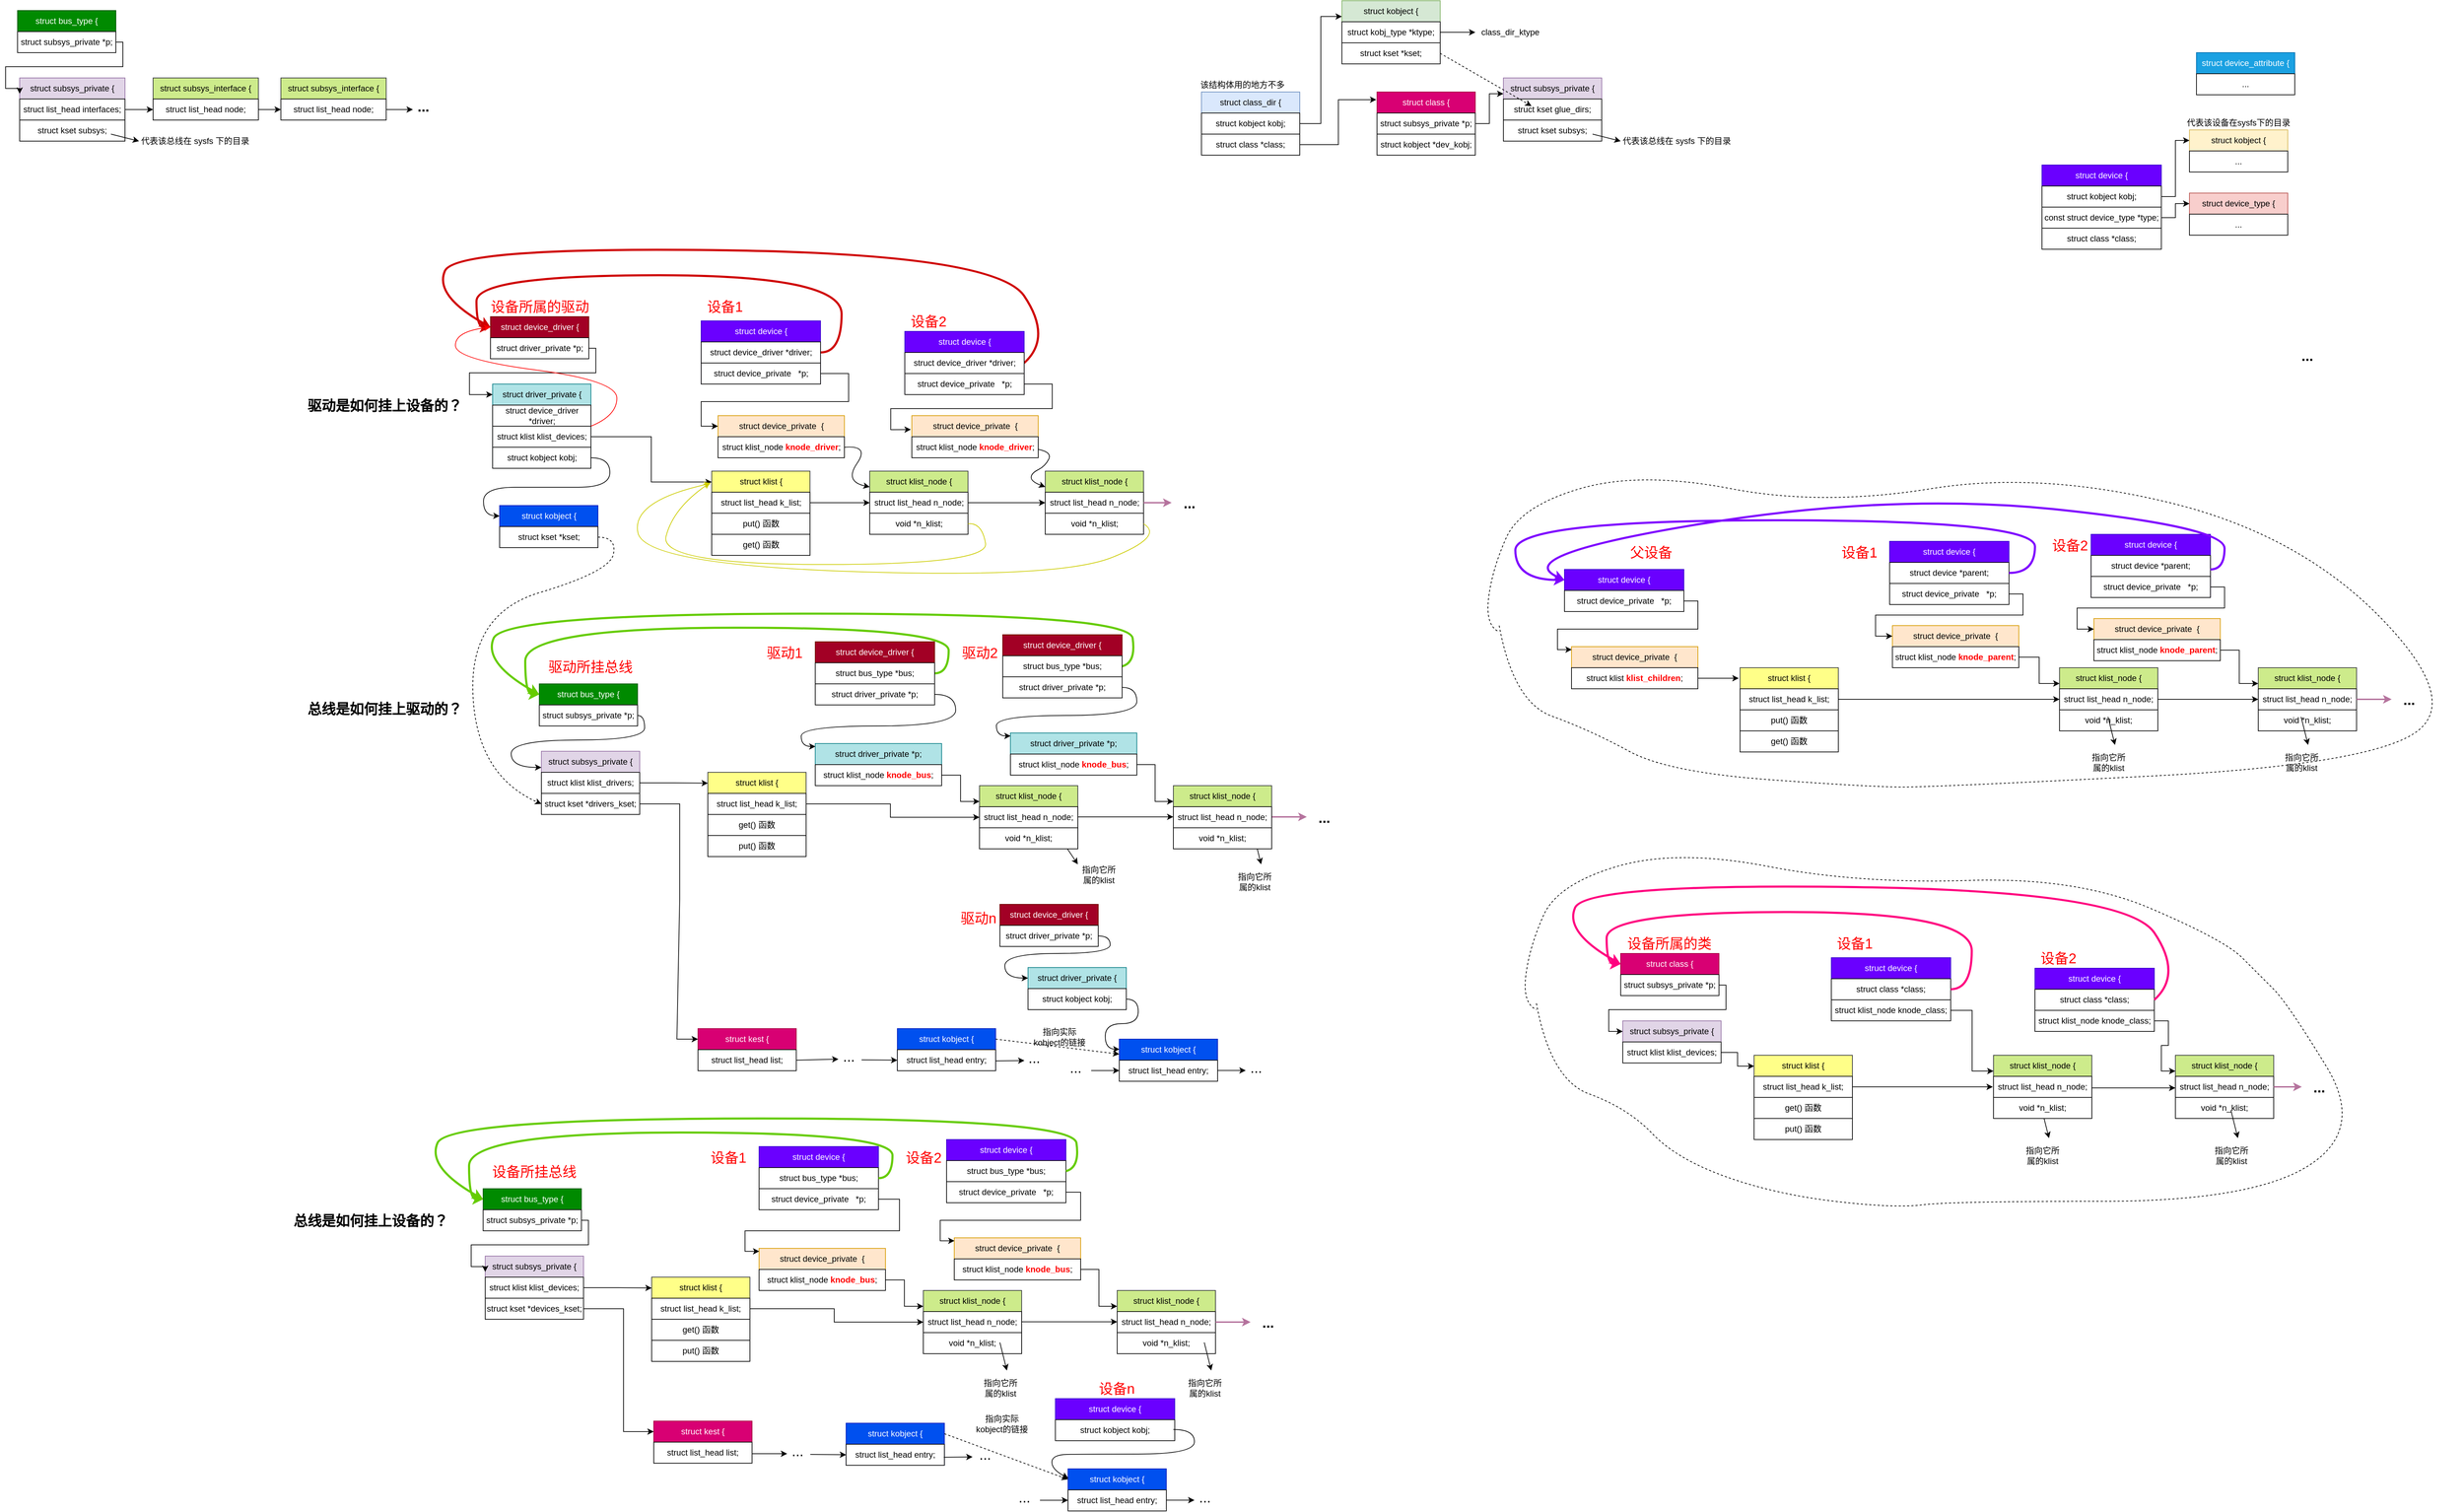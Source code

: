 <mxfile version="21.6.5" type="device" pages="3">
  <diagram id="C5RBs43oDa-KdzZeNtuy" name="统一设备模型">
    <mxGraphModel dx="8217" dy="3376" grid="1" gridSize="10" guides="1" tooltips="1" connect="1" arrows="1" fold="1" page="1" pageScale="1" pageWidth="827" pageHeight="1169" math="0" shadow="0">
      <root>
        <mxCell id="WIyWlLk6GJQsqaUBKTNV-0" />
        <mxCell id="WIyWlLk6GJQsqaUBKTNV-1" parent="WIyWlLk6GJQsqaUBKTNV-0" />
        <mxCell id="whe3JR54g-mgG4Mk8pin-1" value="struct device {" style="swimlane;fontStyle=0;childLayout=stackLayout;horizontal=1;startSize=30;horizontalStack=0;resizeParent=1;resizeParentMax=0;resizeLast=0;collapsible=1;marginBottom=0;whiteSpace=wrap;html=1;fillColor=#6a00ff;strokeColor=#3700CC;fontColor=#ffffff;" parent="WIyWlLk6GJQsqaUBKTNV-1" vertex="1">
          <mxGeometry x="500" y="294" width="170" height="120" as="geometry" />
        </mxCell>
        <mxCell id="whe3JR54g-mgG4Mk8pin-5" value="struct kobject kobj;" style="rounded=0;whiteSpace=wrap;html=1;" parent="whe3JR54g-mgG4Mk8pin-1" vertex="1">
          <mxGeometry y="30" width="170" height="30" as="geometry" />
        </mxCell>
        <mxCell id="o1ElYZLjFx8uVEublwPo-7" value="const struct device_type *type;" style="rounded=0;whiteSpace=wrap;html=1;" parent="whe3JR54g-mgG4Mk8pin-1" vertex="1">
          <mxGeometry y="60" width="170" height="30" as="geometry" />
        </mxCell>
        <mxCell id="apxPV2-F681oPbj076mm-1" value="struct class *class;" style="rounded=0;whiteSpace=wrap;html=1;" parent="whe3JR54g-mgG4Mk8pin-1" vertex="1">
          <mxGeometry y="90" width="170" height="30" as="geometry" />
        </mxCell>
        <mxCell id="whe3JR54g-mgG4Mk8pin-6" value="struct kobject {" style="swimlane;fontStyle=0;childLayout=stackLayout;horizontal=1;startSize=30;horizontalStack=0;resizeParent=1;resizeParentMax=0;resizeLast=0;collapsible=1;marginBottom=0;whiteSpace=wrap;html=1;fillColor=#fff2cc;strokeColor=#d6b656;" parent="WIyWlLk6GJQsqaUBKTNV-1" vertex="1">
          <mxGeometry x="710" y="244" width="140" height="60" as="geometry" />
        </mxCell>
        <mxCell id="whe3JR54g-mgG4Mk8pin-7" value="..." style="rounded=0;whiteSpace=wrap;html=1;" parent="whe3JR54g-mgG4Mk8pin-6" vertex="1">
          <mxGeometry y="30" width="140" height="30" as="geometry" />
        </mxCell>
        <mxCell id="whe3JR54g-mgG4Mk8pin-8" value="" style="edgeStyle=orthogonalEdgeStyle;rounded=0;orthogonalLoop=1;jettySize=auto;html=1;entryX=0;entryY=0.25;entryDx=0;entryDy=0;" parent="WIyWlLk6GJQsqaUBKTNV-1" source="whe3JR54g-mgG4Mk8pin-5" target="whe3JR54g-mgG4Mk8pin-6" edge="1">
          <mxGeometry relative="1" as="geometry" />
        </mxCell>
        <mxCell id="whe3JR54g-mgG4Mk8pin-9" value="代表该设备在sysfs下的目录" style="text;html=1;strokeColor=none;fillColor=none;align=center;verticalAlign=middle;whiteSpace=wrap;rounded=0;" parent="WIyWlLk6GJQsqaUBKTNV-1" vertex="1">
          <mxGeometry x="705" y="224" width="150" height="20" as="geometry" />
        </mxCell>
        <mxCell id="o1ElYZLjFx8uVEublwPo-1" value="struct class {" style="swimlane;fontStyle=0;childLayout=stackLayout;horizontal=1;startSize=30;horizontalStack=0;resizeParent=1;resizeParentMax=0;resizeLast=0;collapsible=1;marginBottom=0;whiteSpace=wrap;html=1;fillColor=#d80073;strokeColor=#A50040;fontColor=#ffffff;" parent="WIyWlLk6GJQsqaUBKTNV-1" vertex="1">
          <mxGeometry x="-447" y="190" width="140" height="90" as="geometry" />
        </mxCell>
        <mxCell id="o1ElYZLjFx8uVEublwPo-2" value="struct subsys_private *p;" style="rounded=0;whiteSpace=wrap;html=1;" parent="o1ElYZLjFx8uVEublwPo-1" vertex="1">
          <mxGeometry y="30" width="140" height="30" as="geometry" />
        </mxCell>
        <mxCell id="apxPV2-F681oPbj076mm-0" value="struct kobject&#x9;&#x9;&#x9;*dev_kobj;" style="rounded=0;whiteSpace=wrap;html=1;" parent="o1ElYZLjFx8uVEublwPo-1" vertex="1">
          <mxGeometry y="60" width="140" height="30" as="geometry" />
        </mxCell>
        <mxCell id="o1ElYZLjFx8uVEublwPo-4" value="struct device_type&amp;nbsp;{" style="swimlane;fontStyle=0;childLayout=stackLayout;horizontal=1;startSize=30;horizontalStack=0;resizeParent=1;resizeParentMax=0;resizeLast=0;collapsible=1;marginBottom=0;whiteSpace=wrap;html=1;fillColor=#f8cecc;strokeColor=#b85450;" parent="WIyWlLk6GJQsqaUBKTNV-1" vertex="1">
          <mxGeometry x="710" y="334" width="140" height="60" as="geometry" />
        </mxCell>
        <mxCell id="o1ElYZLjFx8uVEublwPo-5" value="..." style="rounded=0;whiteSpace=wrap;html=1;" parent="o1ElYZLjFx8uVEublwPo-4" vertex="1">
          <mxGeometry y="30" width="140" height="30" as="geometry" />
        </mxCell>
        <mxCell id="o1ElYZLjFx8uVEublwPo-8" value="" style="edgeStyle=orthogonalEdgeStyle;rounded=0;orthogonalLoop=1;jettySize=auto;html=1;entryX=0;entryY=0.25;entryDx=0;entryDy=0;" parent="WIyWlLk6GJQsqaUBKTNV-1" source="o1ElYZLjFx8uVEublwPo-7" target="o1ElYZLjFx8uVEublwPo-4" edge="1">
          <mxGeometry relative="1" as="geometry" />
        </mxCell>
        <mxCell id="o1ElYZLjFx8uVEublwPo-10" value="struct device_attribute {" style="swimlane;fontStyle=0;childLayout=stackLayout;horizontal=1;startSize=30;horizontalStack=0;resizeParent=1;resizeParentMax=0;resizeLast=0;collapsible=1;marginBottom=0;whiteSpace=wrap;html=1;fillColor=#1ba1e2;strokeColor=#006EAF;fontColor=#ffffff;" parent="WIyWlLk6GJQsqaUBKTNV-1" vertex="1">
          <mxGeometry x="720" y="134" width="140" height="60" as="geometry" />
        </mxCell>
        <mxCell id="o1ElYZLjFx8uVEublwPo-11" value="..." style="rounded=0;whiteSpace=wrap;html=1;" parent="o1ElYZLjFx8uVEublwPo-10" vertex="1">
          <mxGeometry y="30" width="140" height="30" as="geometry" />
        </mxCell>
        <mxCell id="tcmgl76FGG7j17PrBeLz-4" value="struct class_dir {" style="swimlane;fontStyle=0;childLayout=stackLayout;horizontal=1;startSize=30;horizontalStack=0;resizeParent=1;resizeParentMax=0;resizeLast=0;collapsible=1;marginBottom=0;whiteSpace=wrap;html=1;fillColor=#dae8fc;strokeColor=#6c8ebf;" parent="WIyWlLk6GJQsqaUBKTNV-1" vertex="1">
          <mxGeometry x="-697" y="190" width="140" height="90" as="geometry" />
        </mxCell>
        <mxCell id="tcmgl76FGG7j17PrBeLz-5" value="struct kobject kobj;" style="rounded=0;whiteSpace=wrap;html=1;" parent="tcmgl76FGG7j17PrBeLz-4" vertex="1">
          <mxGeometry y="30" width="140" height="30" as="geometry" />
        </mxCell>
        <mxCell id="tcmgl76FGG7j17PrBeLz-6" value="struct class *class;" style="rounded=0;whiteSpace=wrap;html=1;" parent="tcmgl76FGG7j17PrBeLz-4" vertex="1">
          <mxGeometry y="60" width="140" height="30" as="geometry" />
        </mxCell>
        <mxCell id="tcmgl76FGG7j17PrBeLz-7" value="" style="edgeStyle=orthogonalEdgeStyle;rounded=0;orthogonalLoop=1;jettySize=auto;html=1;entryX=-0.007;entryY=0.122;entryDx=0;entryDy=0;entryPerimeter=0;" parent="WIyWlLk6GJQsqaUBKTNV-1" source="tcmgl76FGG7j17PrBeLz-6" target="o1ElYZLjFx8uVEublwPo-1" edge="1">
          <mxGeometry relative="1" as="geometry" />
        </mxCell>
        <mxCell id="tcmgl76FGG7j17PrBeLz-8" value="struct kobject {" style="swimlane;fontStyle=0;childLayout=stackLayout;horizontal=1;startSize=30;horizontalStack=0;resizeParent=1;resizeParentMax=0;resizeLast=0;collapsible=1;marginBottom=0;whiteSpace=wrap;html=1;fillColor=#d5e8d4;strokeColor=#82b366;" parent="WIyWlLk6GJQsqaUBKTNV-1" vertex="1">
          <mxGeometry x="-497" y="60" width="140" height="90" as="geometry" />
        </mxCell>
        <mxCell id="tcmgl76FGG7j17PrBeLz-9" value="struct kobj_type *ktype;" style="rounded=0;whiteSpace=wrap;html=1;" parent="tcmgl76FGG7j17PrBeLz-8" vertex="1">
          <mxGeometry y="30" width="140" height="30" as="geometry" />
        </mxCell>
        <mxCell id="tcmgl76FGG7j17PrBeLz-15" value="struct kset *kset;" style="rounded=0;whiteSpace=wrap;html=1;" parent="tcmgl76FGG7j17PrBeLz-8" vertex="1">
          <mxGeometry y="60" width="140" height="30" as="geometry" />
        </mxCell>
        <mxCell id="tcmgl76FGG7j17PrBeLz-10" value="" style="edgeStyle=orthogonalEdgeStyle;rounded=0;orthogonalLoop=1;jettySize=auto;html=1;entryX=0;entryY=0.25;entryDx=0;entryDy=0;" parent="WIyWlLk6GJQsqaUBKTNV-1" source="tcmgl76FGG7j17PrBeLz-5" target="tcmgl76FGG7j17PrBeLz-8" edge="1">
          <mxGeometry relative="1" as="geometry" />
        </mxCell>
        <mxCell id="tcmgl76FGG7j17PrBeLz-18" value="class_dir_ktype" style="text;html=1;strokeColor=none;fillColor=none;align=center;verticalAlign=middle;whiteSpace=wrap;rounded=0;" parent="WIyWlLk6GJQsqaUBKTNV-1" vertex="1">
          <mxGeometry x="-307" y="95" width="100" height="20" as="geometry" />
        </mxCell>
        <mxCell id="tcmgl76FGG7j17PrBeLz-19" value="" style="endArrow=classic;html=1;rounded=0;entryX=0;entryY=0.5;entryDx=0;entryDy=0;exitX=1;exitY=0.5;exitDx=0;exitDy=0;" parent="WIyWlLk6GJQsqaUBKTNV-1" target="tcmgl76FGG7j17PrBeLz-18" edge="1">
          <mxGeometry width="50" height="50" relative="1" as="geometry">
            <mxPoint x="-357" y="105" as="sourcePoint" />
            <mxPoint x="-307" y="60" as="targetPoint" />
          </mxGeometry>
        </mxCell>
        <mxCell id="tcmgl76FGG7j17PrBeLz-22" value="该结构体用的地方不多" style="text;html=1;strokeColor=none;fillColor=none;align=center;verticalAlign=middle;whiteSpace=wrap;rounded=0;" parent="WIyWlLk6GJQsqaUBKTNV-1" vertex="1">
          <mxGeometry x="-700" y="170" width="123" height="20" as="geometry" />
        </mxCell>
        <mxCell id="tcmgl76FGG7j17PrBeLz-23" value="struct subsys_private {" style="swimlane;fontStyle=0;childLayout=stackLayout;horizontal=1;startSize=30;horizontalStack=0;resizeParent=1;resizeParentMax=0;resizeLast=0;collapsible=1;marginBottom=0;whiteSpace=wrap;html=1;fillColor=#e1d5e7;strokeColor=#9673a6;" parent="WIyWlLk6GJQsqaUBKTNV-1" vertex="1">
          <mxGeometry x="-267" y="170" width="140" height="90" as="geometry" />
        </mxCell>
        <mxCell id="tcmgl76FGG7j17PrBeLz-24" value="struct kset glue_dirs;" style="rounded=0;whiteSpace=wrap;html=1;" parent="tcmgl76FGG7j17PrBeLz-23" vertex="1">
          <mxGeometry y="30" width="140" height="30" as="geometry" />
        </mxCell>
        <mxCell id="T-c2EvvFCiomwKfwlJtq-1" value="struct kset subsys;" style="rounded=0;whiteSpace=wrap;html=1;" parent="tcmgl76FGG7j17PrBeLz-23" vertex="1">
          <mxGeometry y="60" width="140" height="30" as="geometry" />
        </mxCell>
        <mxCell id="tcmgl76FGG7j17PrBeLz-25" value="" style="edgeStyle=orthogonalEdgeStyle;rounded=0;orthogonalLoop=1;jettySize=auto;html=1;entryX=0;entryY=0.25;entryDx=0;entryDy=0;" parent="WIyWlLk6GJQsqaUBKTNV-1" source="o1ElYZLjFx8uVEublwPo-2" target="tcmgl76FGG7j17PrBeLz-23" edge="1">
          <mxGeometry relative="1" as="geometry" />
        </mxCell>
        <mxCell id="TP9Z24l7wEVk_TbmDp-W-36" value="&lt;b&gt;&lt;font style=&quot;font-size: 20px;&quot;&gt;...&lt;/font&gt;&lt;/b&gt;" style="text;html=1;strokeColor=none;fillColor=none;align=center;verticalAlign=middle;whiteSpace=wrap;rounded=0;" parent="WIyWlLk6GJQsqaUBKTNV-1" vertex="1">
          <mxGeometry x="853" y="550" width="50" height="30" as="geometry" />
        </mxCell>
        <mxCell id="2upeYzaBk422vgMbgCvM-169" value="" style="group" parent="WIyWlLk6GJQsqaUBKTNV-1" vertex="1" connectable="0">
          <mxGeometry x="-293" y="730" width="1393" height="450" as="geometry" />
        </mxCell>
        <mxCell id="2upeYzaBk422vgMbgCvM-29" value="struct device {" style="swimlane;fontStyle=0;childLayout=stackLayout;horizontal=1;startSize=30;horizontalStack=0;resizeParent=1;resizeParentMax=0;resizeLast=0;collapsible=1;marginBottom=0;whiteSpace=wrap;html=1;fillColor=#6a00ff;strokeColor=#3700CC;fontColor=#ffffff;" parent="2upeYzaBk422vgMbgCvM-169" vertex="1">
          <mxGeometry x="113" y="140" width="170" height="60" as="geometry" />
        </mxCell>
        <mxCell id="2upeYzaBk422vgMbgCvM-32" value="struct device_private&amp;nbsp; &amp;nbsp;*p;" style="rounded=0;whiteSpace=wrap;html=1;" parent="2upeYzaBk422vgMbgCvM-29" vertex="1">
          <mxGeometry y="30" width="170" height="30" as="geometry" />
        </mxCell>
        <mxCell id="2upeYzaBk422vgMbgCvM-35" value="struct&amp;nbsp;device_private&amp;nbsp; {" style="swimlane;fontStyle=0;childLayout=stackLayout;horizontal=1;startSize=30;horizontalStack=0;resizeParent=1;resizeParentMax=0;resizeLast=0;collapsible=1;marginBottom=0;whiteSpace=wrap;html=1;fillColor=#ffe6cc;strokeColor=#d79b00;" parent="2upeYzaBk422vgMbgCvM-169" vertex="1">
          <mxGeometry x="123" y="250" width="180" height="60" as="geometry" />
        </mxCell>
        <mxCell id="2upeYzaBk422vgMbgCvM-36" value="struct klist &lt;font color=&quot;#ff0000&quot;&gt;&lt;b&gt;klist_children&lt;/b&gt;&lt;/font&gt;;" style="rounded=0;whiteSpace=wrap;html=1;" parent="2upeYzaBk422vgMbgCvM-35" vertex="1">
          <mxGeometry y="30" width="180" height="30" as="geometry" />
        </mxCell>
        <mxCell id="2upeYzaBk422vgMbgCvM-39" value="" style="edgeStyle=orthogonalEdgeStyle;rounded=0;orthogonalLoop=1;jettySize=auto;html=1;entryX=0.002;entryY=0.07;entryDx=0;entryDy=0;entryPerimeter=0;" parent="2upeYzaBk422vgMbgCvM-169" source="2upeYzaBk422vgMbgCvM-32" target="2upeYzaBk422vgMbgCvM-35" edge="1">
          <mxGeometry relative="1" as="geometry">
            <Array as="points">
              <mxPoint x="303" y="185" />
              <mxPoint x="303" y="225" />
              <mxPoint x="103" y="225" />
              <mxPoint x="103" y="254" />
            </Array>
          </mxGeometry>
        </mxCell>
        <mxCell id="2upeYzaBk422vgMbgCvM-43" value="struct device {" style="swimlane;fontStyle=0;childLayout=stackLayout;horizontal=1;startSize=30;horizontalStack=0;resizeParent=1;resizeParentMax=0;resizeLast=0;collapsible=1;marginBottom=0;whiteSpace=wrap;html=1;fillColor=#6a00ff;strokeColor=#3700CC;fontColor=#ffffff;" parent="2upeYzaBk422vgMbgCvM-169" vertex="1">
          <mxGeometry x="576" y="100" width="170" height="90" as="geometry" />
        </mxCell>
        <mxCell id="2upeYzaBk422vgMbgCvM-57" value="struct device *parent;" style="rounded=0;whiteSpace=wrap;html=1;" parent="2upeYzaBk422vgMbgCvM-43" vertex="1">
          <mxGeometry y="30" width="170" height="30" as="geometry" />
        </mxCell>
        <mxCell id="2upeYzaBk422vgMbgCvM-44" value="struct device_private&amp;nbsp; &amp;nbsp;*p;" style="rounded=0;whiteSpace=wrap;html=1;" parent="2upeYzaBk422vgMbgCvM-43" vertex="1">
          <mxGeometry y="60" width="170" height="30" as="geometry" />
        </mxCell>
        <mxCell id="2upeYzaBk422vgMbgCvM-45" value="struct&amp;nbsp;device_private&amp;nbsp; {" style="swimlane;fontStyle=0;childLayout=stackLayout;horizontal=1;startSize=30;horizontalStack=0;resizeParent=1;resizeParentMax=0;resizeLast=0;collapsible=1;marginBottom=0;whiteSpace=wrap;html=1;fillColor=#ffe6cc;strokeColor=#d79b00;" parent="2upeYzaBk422vgMbgCvM-169" vertex="1">
          <mxGeometry x="580" y="220" width="180" height="60" as="geometry" />
        </mxCell>
        <mxCell id="2upeYzaBk422vgMbgCvM-47" value="struct klist_node &lt;font color=&quot;#ff0000&quot;&gt;&lt;b&gt;knode_parent&lt;/b&gt;&lt;/font&gt;;" style="rounded=0;whiteSpace=wrap;html=1;" parent="2upeYzaBk422vgMbgCvM-45" vertex="1">
          <mxGeometry y="30" width="180" height="30" as="geometry" />
        </mxCell>
        <mxCell id="2upeYzaBk422vgMbgCvM-52" value="" style="edgeStyle=orthogonalEdgeStyle;rounded=0;orthogonalLoop=1;jettySize=auto;html=1;entryX=0;entryY=0.25;entryDx=0;entryDy=0;exitX=1;exitY=0.5;exitDx=0;exitDy=0;exitPerimeter=0;" parent="2upeYzaBk422vgMbgCvM-169" source="2upeYzaBk422vgMbgCvM-44" target="2upeYzaBk422vgMbgCvM-45" edge="1">
          <mxGeometry relative="1" as="geometry">
            <Array as="points">
              <mxPoint x="766" y="175" />
              <mxPoint x="766" y="205" />
              <mxPoint x="556" y="205" />
              <mxPoint x="556" y="235" />
            </Array>
          </mxGeometry>
        </mxCell>
        <mxCell id="2upeYzaBk422vgMbgCvM-53" value="struct klist_node {" style="swimlane;fontStyle=0;childLayout=stackLayout;horizontal=1;startSize=30;horizontalStack=0;resizeParent=1;resizeParentMax=0;resizeLast=0;collapsible=1;marginBottom=0;whiteSpace=wrap;html=1;fillColor=#cdeb8b;strokeColor=#36393d;" parent="2upeYzaBk422vgMbgCvM-169" vertex="1">
          <mxGeometry x="818" y="280" width="140" height="90" as="geometry" />
        </mxCell>
        <mxCell id="2upeYzaBk422vgMbgCvM-54" value="struct list_head&#x9;n_node;" style="rounded=0;whiteSpace=wrap;html=1;" parent="2upeYzaBk422vgMbgCvM-53" vertex="1">
          <mxGeometry y="30" width="140" height="30" as="geometry" />
        </mxCell>
        <mxCell id="uDT6gWlTCuqrG9RuYFId-35" value="void *n_klist;" style="rounded=0;whiteSpace=wrap;html=1;container=0;" parent="2upeYzaBk422vgMbgCvM-53" vertex="1">
          <mxGeometry y="60" width="140" height="30" as="geometry" />
        </mxCell>
        <mxCell id="2upeYzaBk422vgMbgCvM-55" value="" style="edgeStyle=orthogonalEdgeStyle;rounded=0;orthogonalLoop=1;jettySize=auto;html=1;entryX=0;entryY=0.25;entryDx=0;entryDy=0;" parent="2upeYzaBk422vgMbgCvM-169" source="2upeYzaBk422vgMbgCvM-47" target="2upeYzaBk422vgMbgCvM-53" edge="1">
          <mxGeometry relative="1" as="geometry" />
        </mxCell>
        <mxCell id="2upeYzaBk422vgMbgCvM-58" value="struct klist {" style="swimlane;fontStyle=0;childLayout=stackLayout;horizontal=1;startSize=30;horizontalStack=0;resizeParent=1;resizeParentMax=0;resizeLast=0;collapsible=1;marginBottom=0;whiteSpace=wrap;html=1;fillColor=#ffff88;strokeColor=#36393d;" parent="2upeYzaBk422vgMbgCvM-169" vertex="1">
          <mxGeometry x="363" y="280" width="140" height="120" as="geometry" />
        </mxCell>
        <mxCell id="2upeYzaBk422vgMbgCvM-59" value="struct list_head&#x9;k_list;" style="rounded=0;whiteSpace=wrap;html=1;" parent="2upeYzaBk422vgMbgCvM-58" vertex="1">
          <mxGeometry y="30" width="140" height="30" as="geometry" />
        </mxCell>
        <mxCell id="2upeYzaBk422vgMbgCvM-66" value="put() 函数" style="rounded=0;whiteSpace=wrap;html=1;" parent="2upeYzaBk422vgMbgCvM-58" vertex="1">
          <mxGeometry y="60" width="140" height="30" as="geometry" />
        </mxCell>
        <mxCell id="2upeYzaBk422vgMbgCvM-65" value="get() 函数" style="rounded=0;whiteSpace=wrap;html=1;" parent="2upeYzaBk422vgMbgCvM-58" vertex="1">
          <mxGeometry y="90" width="140" height="30" as="geometry" />
        </mxCell>
        <mxCell id="2upeYzaBk422vgMbgCvM-60" value="" style="edgeStyle=orthogonalEdgeStyle;rounded=0;orthogonalLoop=1;jettySize=auto;html=1;entryX=-0.014;entryY=0.125;entryDx=0;entryDy=0;entryPerimeter=0;" parent="2upeYzaBk422vgMbgCvM-169" source="2upeYzaBk422vgMbgCvM-36" target="2upeYzaBk422vgMbgCvM-58" edge="1">
          <mxGeometry relative="1" as="geometry" />
        </mxCell>
        <mxCell id="2upeYzaBk422vgMbgCvM-64" value="" style="endArrow=classic;html=1;rounded=0;exitX=1;exitY=0.5;exitDx=0;exitDy=0;entryX=0;entryY=0.5;entryDx=0;entryDy=0;" parent="2upeYzaBk422vgMbgCvM-169" source="2upeYzaBk422vgMbgCvM-59" target="2upeYzaBk422vgMbgCvM-54" edge="1">
          <mxGeometry width="50" height="50" relative="1" as="geometry">
            <mxPoint x="533" y="330" as="sourcePoint" />
            <mxPoint x="583" y="280" as="targetPoint" />
          </mxGeometry>
        </mxCell>
        <mxCell id="2upeYzaBk422vgMbgCvM-67" value="struct device {" style="swimlane;fontStyle=0;childLayout=stackLayout;horizontal=1;startSize=30;horizontalStack=0;resizeParent=1;resizeParentMax=0;resizeLast=0;collapsible=1;marginBottom=0;whiteSpace=wrap;html=1;fillColor=#6a00ff;strokeColor=#3700CC;fontColor=#ffffff;" parent="2upeYzaBk422vgMbgCvM-169" vertex="1">
          <mxGeometry x="862.93" y="90" width="170" height="90" as="geometry" />
        </mxCell>
        <mxCell id="2upeYzaBk422vgMbgCvM-69" value="struct device *parent;" style="rounded=0;whiteSpace=wrap;html=1;" parent="2upeYzaBk422vgMbgCvM-67" vertex="1">
          <mxGeometry y="30" width="170" height="30" as="geometry" />
        </mxCell>
        <mxCell id="2upeYzaBk422vgMbgCvM-68" value="struct device_private&amp;nbsp; &amp;nbsp;*p;" style="rounded=0;whiteSpace=wrap;html=1;" parent="2upeYzaBk422vgMbgCvM-67" vertex="1">
          <mxGeometry y="60" width="170" height="30" as="geometry" />
        </mxCell>
        <mxCell id="2upeYzaBk422vgMbgCvM-70" value="struct&amp;nbsp;device_private&amp;nbsp; {" style="swimlane;fontStyle=0;childLayout=stackLayout;horizontal=1;startSize=30;horizontalStack=0;resizeParent=1;resizeParentMax=0;resizeLast=0;collapsible=1;marginBottom=0;whiteSpace=wrap;html=1;fillColor=#ffe6cc;strokeColor=#d79b00;" parent="2upeYzaBk422vgMbgCvM-169" vertex="1">
          <mxGeometry x="866.93" y="210" width="180" height="60" as="geometry" />
        </mxCell>
        <mxCell id="2upeYzaBk422vgMbgCvM-71" value="struct klist_node &lt;font color=&quot;#ff0000&quot;&gt;&lt;b&gt;knode_parent&lt;/b&gt;&lt;/font&gt;;" style="rounded=0;whiteSpace=wrap;html=1;" parent="2upeYzaBk422vgMbgCvM-70" vertex="1">
          <mxGeometry y="30" width="180" height="30" as="geometry" />
        </mxCell>
        <mxCell id="2upeYzaBk422vgMbgCvM-72" value="" style="edgeStyle=orthogonalEdgeStyle;rounded=0;orthogonalLoop=1;jettySize=auto;html=1;entryX=0;entryY=0.25;entryDx=0;entryDy=0;exitX=1;exitY=0.5;exitDx=0;exitDy=0;exitPerimeter=0;" parent="2upeYzaBk422vgMbgCvM-169" source="2upeYzaBk422vgMbgCvM-68" target="2upeYzaBk422vgMbgCvM-70" edge="1">
          <mxGeometry relative="1" as="geometry">
            <Array as="points">
              <mxPoint x="1053" y="165" />
              <mxPoint x="1053" y="195" />
              <mxPoint x="843" y="195" />
              <mxPoint x="843" y="225" />
            </Array>
          </mxGeometry>
        </mxCell>
        <mxCell id="2upeYzaBk422vgMbgCvM-73" value="struct klist_node {" style="swimlane;fontStyle=0;childLayout=stackLayout;horizontal=1;startSize=30;horizontalStack=0;resizeParent=1;resizeParentMax=0;resizeLast=0;collapsible=1;marginBottom=0;whiteSpace=wrap;html=1;fillColor=#cdeb8b;strokeColor=#36393d;" parent="2upeYzaBk422vgMbgCvM-169" vertex="1">
          <mxGeometry x="1101" y="280" width="140" height="90" as="geometry" />
        </mxCell>
        <mxCell id="2upeYzaBk422vgMbgCvM-74" value="struct list_head&#x9;n_node;" style="rounded=0;whiteSpace=wrap;html=1;" parent="2upeYzaBk422vgMbgCvM-73" vertex="1">
          <mxGeometry y="30" width="140" height="30" as="geometry" />
        </mxCell>
        <mxCell id="uDT6gWlTCuqrG9RuYFId-36" value="void *n_klist;" style="rounded=0;whiteSpace=wrap;html=1;container=0;" parent="2upeYzaBk422vgMbgCvM-73" vertex="1">
          <mxGeometry y="60" width="140" height="30" as="geometry" />
        </mxCell>
        <mxCell id="2upeYzaBk422vgMbgCvM-75" value="" style="edgeStyle=orthogonalEdgeStyle;rounded=0;orthogonalLoop=1;jettySize=auto;html=1;entryX=0;entryY=0.25;entryDx=0;entryDy=0;" parent="2upeYzaBk422vgMbgCvM-169" source="2upeYzaBk422vgMbgCvM-71" target="2upeYzaBk422vgMbgCvM-73" edge="1">
          <mxGeometry relative="1" as="geometry" />
        </mxCell>
        <mxCell id="2upeYzaBk422vgMbgCvM-77" value="" style="endArrow=classic;html=1;rounded=0;exitX=1;exitY=0.5;exitDx=0;exitDy=0;entryX=0;entryY=0.5;entryDx=0;entryDy=0;" parent="2upeYzaBk422vgMbgCvM-169" source="2upeYzaBk422vgMbgCvM-54" target="2upeYzaBk422vgMbgCvM-74" edge="1">
          <mxGeometry width="50" height="50" relative="1" as="geometry">
            <mxPoint x="983" y="330" as="sourcePoint" />
            <mxPoint x="1033" y="280" as="targetPoint" />
          </mxGeometry>
        </mxCell>
        <mxCell id="2upeYzaBk422vgMbgCvM-80" value="" style="endArrow=classic;html=1;rounded=0;exitX=1;exitY=0.5;exitDx=0;exitDy=0;entryX=0;entryY=0.5;entryDx=0;entryDy=0;strokeWidth=2;strokeColor=#B5739D;" parent="2upeYzaBk422vgMbgCvM-169" target="2upeYzaBk422vgMbgCvM-81" edge="1">
          <mxGeometry width="50" height="50" relative="1" as="geometry">
            <mxPoint x="1241" y="325" as="sourcePoint" />
            <mxPoint x="1141" y="325" as="targetPoint" />
          </mxGeometry>
        </mxCell>
        <mxCell id="2upeYzaBk422vgMbgCvM-81" value="&lt;b&gt;&lt;font style=&quot;font-size: 20px;&quot;&gt;...&lt;/font&gt;&lt;/b&gt;" style="text;html=1;strokeColor=none;fillColor=none;align=center;verticalAlign=middle;whiteSpace=wrap;rounded=0;" parent="2upeYzaBk422vgMbgCvM-169" vertex="1">
          <mxGeometry x="1291" y="310" width="50" height="30" as="geometry" />
        </mxCell>
        <mxCell id="2upeYzaBk422vgMbgCvM-82" value="" style="edgeStyle=orthogonalEdgeStyle;orthogonalLoop=1;jettySize=auto;html=1;entryX=0;entryY=0.25;entryDx=0;entryDy=0;exitX=1;exitY=0.5;exitDx=0;exitDy=0;curved=1;strokeColor=#7F00FF;strokeWidth=3;" parent="2upeYzaBk422vgMbgCvM-169" source="2upeYzaBk422vgMbgCvM-57" target="2upeYzaBk422vgMbgCvM-29" edge="1">
          <mxGeometry relative="1" as="geometry">
            <Array as="points">
              <mxPoint x="783" y="145" />
              <mxPoint x="783" y="70" />
              <mxPoint x="43" y="70" />
              <mxPoint x="43" y="155" />
            </Array>
          </mxGeometry>
        </mxCell>
        <mxCell id="2upeYzaBk422vgMbgCvM-84" value="" style="endArrow=classic;html=1;entryX=0;entryY=0.25;entryDx=0;entryDy=0;curved=1;strokeColor=#7F00FF;strokeWidth=3;" parent="2upeYzaBk422vgMbgCvM-169" target="2upeYzaBk422vgMbgCvM-29" edge="1">
          <mxGeometry width="50" height="50" relative="1" as="geometry">
            <mxPoint x="1033" y="140" as="sourcePoint" />
            <mxPoint x="1083" y="90" as="targetPoint" />
            <Array as="points">
              <mxPoint x="1053" y="140" />
              <mxPoint x="1053" y="80" />
              <mxPoint x="583" y="30" />
              <mxPoint x="33" y="120" />
            </Array>
          </mxGeometry>
        </mxCell>
        <mxCell id="2upeYzaBk422vgMbgCvM-134" value="" style="curved=1;endArrow=none;html=1;rounded=0;endFill=0;shadow=0;strokeColor=default;dashed=1;" parent="2upeYzaBk422vgMbgCvM-169" edge="1">
          <mxGeometry width="50" height="50" relative="1" as="geometry">
            <mxPoint x="20" y="220" as="sourcePoint" />
            <mxPoint x="20" y="229" as="targetPoint" />
            <Array as="points">
              <mxPoint x="40" y="329" />
              <mxPoint x="150" y="369" />
              <mxPoint x="260" y="429" />
              <mxPoint x="550" y="450" />
              <mxPoint x="640" y="450" />
              <mxPoint x="1250" y="419" />
              <mxPoint x="1393" y="330" />
              <mxPoint x="1160" y="90" />
              <mxPoint x="790" />
              <mxPoint x="480" y="50" />
              <mxPoint x="220" />
              <mxPoint x="50" y="50" />
              <mxPoint x="10" y="140" />
              <mxPoint y="220" />
            </Array>
          </mxGeometry>
        </mxCell>
        <mxCell id="2upeYzaBk422vgMbgCvM-170" value="&lt;font style=&quot;font-size: 20px;&quot; color=&quot;#ff0000&quot;&gt;设备1&lt;/font&gt;" style="text;html=1;strokeColor=none;fillColor=none;align=center;verticalAlign=middle;whiteSpace=wrap;rounded=0;" parent="2upeYzaBk422vgMbgCvM-169" vertex="1">
          <mxGeometry x="503" y="100" width="60" height="30" as="geometry" />
        </mxCell>
        <mxCell id="TP9Z24l7wEVk_TbmDp-W-53" value="&lt;font style=&quot;font-size: 20px;&quot; color=&quot;#ff0000&quot;&gt;设备2&lt;/font&gt;" style="text;html=1;strokeColor=none;fillColor=none;align=center;verticalAlign=middle;whiteSpace=wrap;rounded=0;" parent="2upeYzaBk422vgMbgCvM-169" vertex="1">
          <mxGeometry x="802.93" y="90" width="60" height="30" as="geometry" />
        </mxCell>
        <mxCell id="2upeYzaBk422vgMbgCvM-247" value="&lt;font style=&quot;font-size: 20px;&quot; color=&quot;#ff0000&quot;&gt;父设备&lt;/font&gt;" style="text;html=1;strokeColor=none;fillColor=none;align=center;verticalAlign=middle;whiteSpace=wrap;rounded=0;" parent="2upeYzaBk422vgMbgCvM-169" vertex="1">
          <mxGeometry x="193" y="100" width="87" height="30" as="geometry" />
        </mxCell>
        <mxCell id="uDT6gWlTCuqrG9RuYFId-37" value="" style="endArrow=classic;html=1;rounded=0;" parent="2upeYzaBk422vgMbgCvM-169" edge="1">
          <mxGeometry width="50" height="50" relative="1" as="geometry">
            <mxPoint x="887" y="350" as="sourcePoint" />
            <mxPoint x="897" y="390" as="targetPoint" />
          </mxGeometry>
        </mxCell>
        <mxCell id="uDT6gWlTCuqrG9RuYFId-38" value="指向它所属的klist" style="text;html=1;strokeColor=none;fillColor=none;align=center;verticalAlign=middle;whiteSpace=wrap;rounded=0;" parent="2upeYzaBk422vgMbgCvM-169" vertex="1">
          <mxGeometry x="858" y="400" width="60" height="30" as="geometry" />
        </mxCell>
        <mxCell id="uDT6gWlTCuqrG9RuYFId-39" value="" style="endArrow=classic;html=1;rounded=0;" parent="2upeYzaBk422vgMbgCvM-169" edge="1">
          <mxGeometry width="50" height="50" relative="1" as="geometry">
            <mxPoint x="1162" y="350" as="sourcePoint" />
            <mxPoint x="1172" y="390" as="targetPoint" />
          </mxGeometry>
        </mxCell>
        <mxCell id="uDT6gWlTCuqrG9RuYFId-40" value="指向它所属的klist" style="text;html=1;strokeColor=none;fillColor=none;align=center;verticalAlign=middle;whiteSpace=wrap;rounded=0;" parent="2upeYzaBk422vgMbgCvM-169" vertex="1">
          <mxGeometry x="1133" y="400" width="60" height="30" as="geometry" />
        </mxCell>
        <mxCell id="ZNvW9JvkvT6cLpmE5E57-2" value="struct device_driver {" style="swimlane;fontStyle=0;childLayout=stackLayout;horizontal=1;startSize=30;horizontalStack=0;resizeParent=1;resizeParentMax=0;resizeLast=0;collapsible=1;marginBottom=0;whiteSpace=wrap;html=1;fillColor=#a20025;strokeColor=#6F0000;fontColor=#ffffff;container=0;" parent="WIyWlLk6GJQsqaUBKTNV-1" vertex="1">
          <mxGeometry x="-1709.47" y="510" width="140" height="60" as="geometry" />
        </mxCell>
        <mxCell id="ZNvW9JvkvT6cLpmE5E57-4" value="struct driver_private {" style="swimlane;fontStyle=0;childLayout=stackLayout;horizontal=1;startSize=30;horizontalStack=0;resizeParent=1;resizeParentMax=0;resizeLast=0;collapsible=1;marginBottom=0;whiteSpace=wrap;html=1;fillColor=#b0e3e6;strokeColor=#0e8088;container=0;" parent="WIyWlLk6GJQsqaUBKTNV-1" vertex="1">
          <mxGeometry x="-1706.47" y="606" width="140" height="120" as="geometry" />
        </mxCell>
        <mxCell id="KIUmapfMOeFWKGX4usyZ-0" value="struct device_driver *driver;" style="rounded=0;whiteSpace=wrap;html=1;container=0;" parent="ZNvW9JvkvT6cLpmE5E57-4" vertex="1">
          <mxGeometry y="30" width="140" height="30" as="geometry" />
        </mxCell>
        <mxCell id="ZNvW9JvkvT6cLpmE5E57-5" value="struct klist klist_devices;" style="rounded=0;whiteSpace=wrap;html=1;container=0;" parent="ZNvW9JvkvT6cLpmE5E57-4" vertex="1">
          <mxGeometry y="60" width="140" height="30" as="geometry" />
        </mxCell>
        <mxCell id="uDT6gWlTCuqrG9RuYFId-56" value="struct kobject kobj;" style="rounded=0;whiteSpace=wrap;html=1;container=0;" parent="ZNvW9JvkvT6cLpmE5E57-4" vertex="1">
          <mxGeometry y="90" width="140" height="30" as="geometry" />
        </mxCell>
        <mxCell id="ZNvW9JvkvT6cLpmE5E57-6" value="" style="edgeStyle=orthogonalEdgeStyle;rounded=0;orthogonalLoop=1;jettySize=auto;html=1;" parent="WIyWlLk6GJQsqaUBKTNV-1" source="ZNvW9JvkvT6cLpmE5E57-3" edge="1">
          <mxGeometry relative="1" as="geometry">
            <mxPoint x="-1706.47" y="621" as="targetPoint" />
            <Array as="points">
              <mxPoint x="-1559.47" y="555" />
              <mxPoint x="-1559.47" y="590" />
              <mxPoint x="-1739.47" y="590" />
              <mxPoint x="-1739.47" y="621" />
              <mxPoint x="-1706.47" y="621" />
            </Array>
          </mxGeometry>
        </mxCell>
        <mxCell id="ZNvW9JvkvT6cLpmE5E57-7" value="struct klist {" style="swimlane;fontStyle=0;childLayout=stackLayout;horizontal=1;startSize=30;horizontalStack=0;resizeParent=1;resizeParentMax=0;resizeLast=0;collapsible=1;marginBottom=0;whiteSpace=wrap;html=1;fillColor=#ffff88;strokeColor=#36393d;container=0;" parent="WIyWlLk6GJQsqaUBKTNV-1" vertex="1">
          <mxGeometry x="-1394.47" y="730" width="140" height="120" as="geometry" />
        </mxCell>
        <mxCell id="ZNvW9JvkvT6cLpmE5E57-8" value="struct list_head&#x9;k_list;" style="rounded=0;whiteSpace=wrap;html=1;container=0;" parent="ZNvW9JvkvT6cLpmE5E57-7" vertex="1">
          <mxGeometry y="30" width="140" height="30" as="geometry" />
        </mxCell>
        <mxCell id="ZNvW9JvkvT6cLpmE5E57-10" value="put() 函数" style="rounded=0;whiteSpace=wrap;html=1;container=0;" parent="ZNvW9JvkvT6cLpmE5E57-7" vertex="1">
          <mxGeometry y="60" width="140" height="30" as="geometry" />
        </mxCell>
        <mxCell id="ZNvW9JvkvT6cLpmE5E57-9" value="get() 函数" style="rounded=0;whiteSpace=wrap;html=1;container=0;" parent="ZNvW9JvkvT6cLpmE5E57-7" vertex="1">
          <mxGeometry y="90" width="140" height="30" as="geometry" />
        </mxCell>
        <mxCell id="ZNvW9JvkvT6cLpmE5E57-11" value="" style="edgeStyle=orthogonalEdgeStyle;rounded=0;orthogonalLoop=1;jettySize=auto;html=1;entryX=0.001;entryY=0.129;entryDx=0;entryDy=0;entryPerimeter=0;" parent="WIyWlLk6GJQsqaUBKTNV-1" source="ZNvW9JvkvT6cLpmE5E57-5" target="ZNvW9JvkvT6cLpmE5E57-7" edge="1">
          <mxGeometry relative="1" as="geometry" />
        </mxCell>
        <mxCell id="ZNvW9JvkvT6cLpmE5E57-12" value="struct device {" style="swimlane;fontStyle=0;childLayout=stackLayout;horizontal=1;startSize=30;horizontalStack=0;resizeParent=1;resizeParentMax=0;resizeLast=0;collapsible=1;marginBottom=0;whiteSpace=wrap;html=1;fillColor=#6a00ff;strokeColor=#3700CC;fontColor=#ffffff;container=0;" parent="WIyWlLk6GJQsqaUBKTNV-1" vertex="1">
          <mxGeometry x="-1409.47" y="516" width="170" height="90" as="geometry" />
        </mxCell>
        <mxCell id="ZNvW9JvkvT6cLpmE5E57-16" value="struct klist_node {" style="swimlane;fontStyle=0;childLayout=stackLayout;horizontal=1;startSize=30;horizontalStack=0;resizeParent=1;resizeParentMax=0;resizeLast=0;collapsible=1;marginBottom=0;whiteSpace=wrap;html=1;fillColor=#cdeb8b;strokeColor=#36393d;container=0;" parent="WIyWlLk6GJQsqaUBKTNV-1" vertex="1">
          <mxGeometry x="-1169.47" y="730" width="140" height="90" as="geometry" />
        </mxCell>
        <mxCell id="ZNvW9JvkvT6cLpmE5E57-17" value="struct list_head&#x9;n_node;" style="rounded=0;whiteSpace=wrap;html=1;container=0;" parent="ZNvW9JvkvT6cLpmE5E57-16" vertex="1">
          <mxGeometry y="30" width="140" height="30" as="geometry" />
        </mxCell>
        <mxCell id="uDT6gWlTCuqrG9RuYFId-17" value="void *n_klist;" style="rounded=0;whiteSpace=wrap;html=1;container=0;" parent="ZNvW9JvkvT6cLpmE5E57-16" vertex="1">
          <mxGeometry y="60" width="140" height="30" as="geometry" />
        </mxCell>
        <mxCell id="ZNvW9JvkvT6cLpmE5E57-19" value="struct device {" style="swimlane;fontStyle=0;childLayout=stackLayout;horizontal=1;startSize=30;horizontalStack=0;resizeParent=1;resizeParentMax=0;resizeLast=0;collapsible=1;marginBottom=0;whiteSpace=wrap;html=1;fillColor=#6a00ff;strokeColor=#3700CC;fontColor=#ffffff;container=0;" parent="WIyWlLk6GJQsqaUBKTNV-1" vertex="1">
          <mxGeometry x="-1119.47" y="531" width="170" height="90" as="geometry" />
        </mxCell>
        <mxCell id="ZNvW9JvkvT6cLpmE5E57-23" value="struct klist_node {" style="swimlane;fontStyle=0;childLayout=stackLayout;horizontal=1;startSize=30;horizontalStack=0;resizeParent=1;resizeParentMax=0;resizeLast=0;collapsible=1;marginBottom=0;whiteSpace=wrap;html=1;fillColor=#cdeb8b;strokeColor=#36393d;container=0;" parent="WIyWlLk6GJQsqaUBKTNV-1" vertex="1">
          <mxGeometry x="-919.47" y="730" width="140" height="90" as="geometry" />
        </mxCell>
        <mxCell id="ZNvW9JvkvT6cLpmE5E57-24" value="struct list_head&#x9;n_node;" style="rounded=0;whiteSpace=wrap;html=1;container=0;" parent="ZNvW9JvkvT6cLpmE5E57-23" vertex="1">
          <mxGeometry y="30" width="140" height="30" as="geometry" />
        </mxCell>
        <mxCell id="uDT6gWlTCuqrG9RuYFId-18" value="void *n_klist;" style="rounded=0;whiteSpace=wrap;html=1;container=0;" parent="ZNvW9JvkvT6cLpmE5E57-23" vertex="1">
          <mxGeometry y="60" width="140" height="30" as="geometry" />
        </mxCell>
        <mxCell id="ZNvW9JvkvT6cLpmE5E57-25" value="" style="endArrow=classic;html=1;rounded=0;exitX=1;exitY=0.5;exitDx=0;exitDy=0;entryX=0;entryY=0.5;entryDx=0;entryDy=0;" parent="WIyWlLk6GJQsqaUBKTNV-1" source="ZNvW9JvkvT6cLpmE5E57-17" target="ZNvW9JvkvT6cLpmE5E57-24" edge="1">
          <mxGeometry width="50" height="50" relative="1" as="geometry">
            <mxPoint x="-926.47" y="710" as="sourcePoint" />
            <mxPoint x="-876.47" y="660" as="targetPoint" />
          </mxGeometry>
        </mxCell>
        <mxCell id="ZNvW9JvkvT6cLpmE5E57-26" value="" style="edgeStyle=orthogonalEdgeStyle;orthogonalLoop=1;jettySize=auto;html=1;entryX=0;entryY=0.25;entryDx=0;entryDy=0;exitX=1;exitY=0.5;exitDx=0;exitDy=0;strokeColor=#CF0000;strokeWidth=3;curved=1;fillColor=#a20025;" parent="WIyWlLk6GJQsqaUBKTNV-1" source="ZNvW9JvkvT6cLpmE5E57-13" target="ZNvW9JvkvT6cLpmE5E57-2" edge="1">
          <mxGeometry relative="1" as="geometry">
            <Array as="points">
              <mxPoint x="-1209.47" y="561" />
              <mxPoint x="-1209.47" y="451" />
              <mxPoint x="-1729.47" y="451" />
              <mxPoint x="-1729.47" y="525" />
            </Array>
          </mxGeometry>
        </mxCell>
        <mxCell id="ZNvW9JvkvT6cLpmE5E57-27" value="" style="endArrow=classic;html=1;exitX=1;exitY=0.5;exitDx=0;exitDy=0;entryX=0;entryY=0.25;entryDx=0;entryDy=0;curved=1;strokeColor=#CF0000;strokeWidth=3;fillColor=#d80073;" parent="WIyWlLk6GJQsqaUBKTNV-1" source="ZNvW9JvkvT6cLpmE5E57-20" target="ZNvW9JvkvT6cLpmE5E57-2" edge="1">
          <mxGeometry width="50" height="50" relative="1" as="geometry">
            <mxPoint x="-849.47" y="490" as="sourcePoint" />
            <mxPoint x="-799.47" y="440" as="targetPoint" />
            <Array as="points">
              <mxPoint x="-909.47" y="540" />
              <mxPoint x="-989.47" y="421" />
              <mxPoint x="-1759.47" y="410" />
              <mxPoint x="-1789.47" y="480" />
            </Array>
          </mxGeometry>
        </mxCell>
        <mxCell id="ZNvW9JvkvT6cLpmE5E57-28" value="" style="endArrow=classic;html=1;rounded=0;exitX=1;exitY=0.5;exitDx=0;exitDy=0;entryX=0;entryY=0.5;entryDx=0;entryDy=0;strokeWidth=2;strokeColor=#B5739D;" parent="WIyWlLk6GJQsqaUBKTNV-1" target="ZNvW9JvkvT6cLpmE5E57-29" edge="1">
          <mxGeometry width="50" height="50" relative="1" as="geometry">
            <mxPoint x="-779.47" y="775" as="sourcePoint" />
            <mxPoint x="-879.47" y="775" as="targetPoint" />
          </mxGeometry>
        </mxCell>
        <mxCell id="ZNvW9JvkvT6cLpmE5E57-29" value="&lt;b&gt;&lt;font style=&quot;font-size: 20px;&quot;&gt;...&lt;/font&gt;&lt;/b&gt;" style="text;html=1;strokeColor=none;fillColor=none;align=center;verticalAlign=middle;whiteSpace=wrap;rounded=0;container=0;" parent="WIyWlLk6GJQsqaUBKTNV-1" vertex="1">
          <mxGeometry x="-739.47" y="760" width="50" height="30" as="geometry" />
        </mxCell>
        <mxCell id="ZNvW9JvkvT6cLpmE5E57-30" value="&lt;font style=&quot;font-size: 20px;&quot; color=&quot;#ff0000&quot;&gt;设备1&lt;/font&gt;" style="text;html=1;strokeColor=none;fillColor=none;align=center;verticalAlign=middle;whiteSpace=wrap;rounded=0;container=0;" parent="WIyWlLk6GJQsqaUBKTNV-1" vertex="1">
          <mxGeometry x="-1419.47" y="480" width="87" height="30" as="geometry" />
        </mxCell>
        <mxCell id="ZNvW9JvkvT6cLpmE5E57-31" value="&lt;font style=&quot;font-size: 20px;&quot; color=&quot;#ff0000&quot;&gt;设备2&lt;/font&gt;" style="text;html=1;strokeColor=none;fillColor=none;align=center;verticalAlign=middle;whiteSpace=wrap;rounded=0;container=0;" parent="WIyWlLk6GJQsqaUBKTNV-1" vertex="1">
          <mxGeometry x="-1119.47" y="501" width="67" height="30" as="geometry" />
        </mxCell>
        <mxCell id="ZNvW9JvkvT6cLpmE5E57-32" value="&lt;font color=&quot;#ff0000&quot;&gt;&lt;span style=&quot;font-size: 20px;&quot;&gt;设备所属的驱动&lt;/span&gt;&lt;/font&gt;" style="text;html=1;strokeColor=none;fillColor=none;align=center;verticalAlign=middle;whiteSpace=wrap;rounded=0;container=0;" parent="WIyWlLk6GJQsqaUBKTNV-1" vertex="1">
          <mxGeometry x="-1719.47" y="480" width="160" height="30" as="geometry" />
        </mxCell>
        <mxCell id="ZNvW9JvkvT6cLpmE5E57-3" value="struct driver_private *p;" style="rounded=0;whiteSpace=wrap;html=1;container=0;" parent="WIyWlLk6GJQsqaUBKTNV-1" vertex="1">
          <mxGeometry x="-1709.47" y="540" width="140" height="30" as="geometry" />
        </mxCell>
        <mxCell id="ZNvW9JvkvT6cLpmE5E57-13" value="struct device_driver *driver;" style="rounded=0;whiteSpace=wrap;html=1;container=0;" parent="WIyWlLk6GJQsqaUBKTNV-1" vertex="1">
          <mxGeometry x="-1409.47" y="546" width="170" height="30" as="geometry" />
        </mxCell>
        <mxCell id="ZNvW9JvkvT6cLpmE5E57-14" value="struct device_private&amp;nbsp; &amp;nbsp;*p;" style="rounded=0;whiteSpace=wrap;html=1;container=0;" parent="WIyWlLk6GJQsqaUBKTNV-1" vertex="1">
          <mxGeometry x="-1409.47" y="576" width="170" height="30" as="geometry" />
        </mxCell>
        <mxCell id="ZNvW9JvkvT6cLpmE5E57-20" value="struct device_driver *driver;" style="rounded=0;whiteSpace=wrap;html=1;container=0;" parent="WIyWlLk6GJQsqaUBKTNV-1" vertex="1">
          <mxGeometry x="-1119.47" y="561" width="170" height="30" as="geometry" />
        </mxCell>
        <mxCell id="ZNvW9JvkvT6cLpmE5E57-21" value="struct device_private&amp;nbsp; &amp;nbsp;*p;" style="rounded=0;whiteSpace=wrap;html=1;container=0;" parent="WIyWlLk6GJQsqaUBKTNV-1" vertex="1">
          <mxGeometry x="-1119.47" y="591" width="170" height="30" as="geometry" />
        </mxCell>
        <mxCell id="ZNvW9JvkvT6cLpmE5E57-33" value="struct&amp;nbsp;device_private&amp;nbsp; {" style="swimlane;fontStyle=0;childLayout=stackLayout;horizontal=1;startSize=30;horizontalStack=0;resizeParent=1;resizeParentMax=0;resizeLast=0;collapsible=1;marginBottom=0;whiteSpace=wrap;html=1;fillColor=#ffe6cc;strokeColor=#d79b00;" parent="WIyWlLk6GJQsqaUBKTNV-1" vertex="1">
          <mxGeometry x="-1385.47" y="651" width="180" height="60" as="geometry" />
        </mxCell>
        <mxCell id="ZNvW9JvkvT6cLpmE5E57-34" value="struct klist_node &lt;font color=&quot;#ff0000&quot;&gt;&lt;b&gt;knode_driver&lt;/b&gt;&lt;/font&gt;;" style="rounded=0;whiteSpace=wrap;html=1;" parent="ZNvW9JvkvT6cLpmE5E57-33" vertex="1">
          <mxGeometry y="30" width="180" height="30" as="geometry" />
        </mxCell>
        <mxCell id="ZNvW9JvkvT6cLpmE5E57-37" value="struct&amp;nbsp;device_private&amp;nbsp; {" style="swimlane;fontStyle=0;childLayout=stackLayout;horizontal=1;startSize=30;horizontalStack=0;resizeParent=1;resizeParentMax=0;resizeLast=0;collapsible=1;marginBottom=0;whiteSpace=wrap;html=1;fillColor=#ffe6cc;strokeColor=#d79b00;" parent="WIyWlLk6GJQsqaUBKTNV-1" vertex="1">
          <mxGeometry x="-1109.47" y="651" width="180" height="60" as="geometry" />
        </mxCell>
        <mxCell id="ZNvW9JvkvT6cLpmE5E57-38" value="struct klist_node &lt;b&gt;&lt;font color=&quot;#ff0000&quot;&gt;knode_driver&lt;/font&gt;&lt;/b&gt;;" style="rounded=0;whiteSpace=wrap;html=1;" parent="ZNvW9JvkvT6cLpmE5E57-37" vertex="1">
          <mxGeometry y="30" width="180" height="30" as="geometry" />
        </mxCell>
        <mxCell id="ZNvW9JvkvT6cLpmE5E57-41" value="" style="endArrow=classic;html=1;rounded=0;exitX=1;exitY=0.5;exitDx=0;exitDy=0;entryX=0;entryY=0.5;entryDx=0;entryDy=0;" parent="WIyWlLk6GJQsqaUBKTNV-1" source="ZNvW9JvkvT6cLpmE5E57-8" target="ZNvW9JvkvT6cLpmE5E57-17" edge="1">
          <mxGeometry width="50" height="50" relative="1" as="geometry">
            <mxPoint x="-1319.47" y="781" as="sourcePoint" />
            <mxPoint x="-1269.47" y="731" as="targetPoint" />
          </mxGeometry>
        </mxCell>
        <mxCell id="ZNvW9JvkvT6cLpmE5E57-42" value="" style="endArrow=classic;html=1;rounded=0;entryX=0;entryY=0.25;entryDx=0;entryDy=0;" parent="WIyWlLk6GJQsqaUBKTNV-1" target="ZNvW9JvkvT6cLpmE5E57-33" edge="1">
          <mxGeometry width="50" height="50" relative="1" as="geometry">
            <mxPoint x="-1239.47" y="591" as="sourcePoint" />
            <mxPoint x="-1189.47" y="541" as="targetPoint" />
            <Array as="points">
              <mxPoint x="-1199.47" y="591" />
              <mxPoint x="-1199.47" y="631" />
              <mxPoint x="-1409.47" y="631" />
              <mxPoint x="-1409.47" y="666" />
            </Array>
          </mxGeometry>
        </mxCell>
        <mxCell id="ZNvW9JvkvT6cLpmE5E57-43" value="" style="endArrow=classic;html=1;rounded=0;entryX=-0.008;entryY=0.33;entryDx=0;entryDy=0;entryPerimeter=0;" parent="WIyWlLk6GJQsqaUBKTNV-1" target="ZNvW9JvkvT6cLpmE5E57-37" edge="1">
          <mxGeometry width="50" height="50" relative="1" as="geometry">
            <mxPoint x="-949.47" y="606" as="sourcePoint" />
            <mxPoint x="-1095.47" y="681" as="targetPoint" />
            <Array as="points">
              <mxPoint x="-909.47" y="606" />
              <mxPoint x="-909.47" y="641" />
              <mxPoint x="-1019.47" y="641" />
              <mxPoint x="-1139.47" y="641" />
              <mxPoint x="-1139.47" y="661" />
              <mxPoint x="-1139.47" y="671" />
            </Array>
          </mxGeometry>
        </mxCell>
        <mxCell id="KIUmapfMOeFWKGX4usyZ-2" value="" style="endArrow=classic;html=1;exitX=1;exitY=0.5;exitDx=0;exitDy=0;entryX=0;entryY=0.25;entryDx=0;entryDy=0;curved=1;strokeColor=#FF0000;" parent="WIyWlLk6GJQsqaUBKTNV-1" source="ZNvW9JvkvT6cLpmE5E57-4" target="ZNvW9JvkvT6cLpmE5E57-2" edge="1">
          <mxGeometry width="50" height="50" relative="1" as="geometry">
            <mxPoint x="-1529.47" y="651" as="sourcePoint" />
            <mxPoint x="-1479.47" y="601" as="targetPoint" />
            <Array as="points">
              <mxPoint x="-1529.47" y="651" />
              <mxPoint x="-1529.47" y="601" />
              <mxPoint x="-1759.47" y="571" />
              <mxPoint x="-1759.47" y="531" />
            </Array>
          </mxGeometry>
        </mxCell>
        <mxCell id="2upeYzaBk422vgMbgCvM-85" value="struct bus_type {" style="swimlane;fontStyle=0;childLayout=stackLayout;horizontal=1;startSize=30;horizontalStack=0;resizeParent=1;resizeParentMax=0;resizeLast=0;collapsible=1;marginBottom=0;whiteSpace=wrap;html=1;fillColor=#008a00;strokeColor=#005700;fontColor=#ffffff;" parent="WIyWlLk6GJQsqaUBKTNV-1" vertex="1">
          <mxGeometry x="-1720" y="1752" width="140" height="60" as="geometry" />
        </mxCell>
        <mxCell id="2upeYzaBk422vgMbgCvM-86" value="struct subsys_private *p;" style="rounded=0;whiteSpace=wrap;html=1;" parent="2upeYzaBk422vgMbgCvM-85" vertex="1">
          <mxGeometry y="30" width="140" height="30" as="geometry" />
        </mxCell>
        <mxCell id="2upeYzaBk422vgMbgCvM-87" value="struct subsys_private {" style="swimlane;fontStyle=0;childLayout=stackLayout;horizontal=1;startSize=30;horizontalStack=0;resizeParent=1;resizeParentMax=0;resizeLast=0;collapsible=1;marginBottom=0;whiteSpace=wrap;html=1;fillColor=#e1d5e7;strokeColor=#9673a6;" parent="WIyWlLk6GJQsqaUBKTNV-1" vertex="1">
          <mxGeometry x="-1717" y="1848" width="140" height="90" as="geometry" />
        </mxCell>
        <mxCell id="2upeYzaBk422vgMbgCvM-88" value="struct klist klist_devices;" style="rounded=0;whiteSpace=wrap;html=1;" parent="2upeYzaBk422vgMbgCvM-87" vertex="1">
          <mxGeometry y="30" width="140" height="30" as="geometry" />
        </mxCell>
        <mxCell id="KIUmapfMOeFWKGX4usyZ-3" value="struct kset *devices_kset;" style="rounded=0;whiteSpace=wrap;html=1;" parent="2upeYzaBk422vgMbgCvM-87" vertex="1">
          <mxGeometry y="60" width="140" height="30" as="geometry" />
        </mxCell>
        <mxCell id="2upeYzaBk422vgMbgCvM-89" value="" style="edgeStyle=orthogonalEdgeStyle;rounded=0;orthogonalLoop=1;jettySize=auto;html=1;entryX=0;entryY=0.25;entryDx=0;entryDy=0;" parent="WIyWlLk6GJQsqaUBKTNV-1" source="2upeYzaBk422vgMbgCvM-86" target="2upeYzaBk422vgMbgCvM-87" edge="1">
          <mxGeometry relative="1" as="geometry">
            <mxPoint x="-1730" y="1868" as="targetPoint" />
            <Array as="points">
              <mxPoint x="-1570" y="1797" />
              <mxPoint x="-1570" y="1832" />
              <mxPoint x="-1737" y="1832" />
              <mxPoint x="-1737" y="1863" />
            </Array>
          </mxGeometry>
        </mxCell>
        <mxCell id="2upeYzaBk422vgMbgCvM-90" value="struct klist {" style="swimlane;fontStyle=0;childLayout=stackLayout;horizontal=1;startSize=30;horizontalStack=0;resizeParent=1;resizeParentMax=0;resizeLast=0;collapsible=1;marginBottom=0;whiteSpace=wrap;html=1;fillColor=#ffff88;strokeColor=#36393d;" parent="WIyWlLk6GJQsqaUBKTNV-1" vertex="1">
          <mxGeometry x="-1480" y="1878" width="140" height="120" as="geometry" />
        </mxCell>
        <mxCell id="2upeYzaBk422vgMbgCvM-91" value="struct list_head&#x9;k_list;" style="rounded=0;whiteSpace=wrap;html=1;" parent="2upeYzaBk422vgMbgCvM-90" vertex="1">
          <mxGeometry y="30" width="140" height="30" as="geometry" />
        </mxCell>
        <mxCell id="2upeYzaBk422vgMbgCvM-92" value="get() 函数" style="rounded=0;whiteSpace=wrap;html=1;" parent="2upeYzaBk422vgMbgCvM-90" vertex="1">
          <mxGeometry y="60" width="140" height="30" as="geometry" />
        </mxCell>
        <mxCell id="2upeYzaBk422vgMbgCvM-93" value="put() 函数" style="rounded=0;whiteSpace=wrap;html=1;" parent="2upeYzaBk422vgMbgCvM-90" vertex="1">
          <mxGeometry y="90" width="140" height="30" as="geometry" />
        </mxCell>
        <mxCell id="2upeYzaBk422vgMbgCvM-94" value="" style="edgeStyle=orthogonalEdgeStyle;rounded=0;orthogonalLoop=1;jettySize=auto;html=1;entryX=0.001;entryY=0.129;entryDx=0;entryDy=0;entryPerimeter=0;" parent="WIyWlLk6GJQsqaUBKTNV-1" source="2upeYzaBk422vgMbgCvM-88" target="2upeYzaBk422vgMbgCvM-90" edge="1">
          <mxGeometry relative="1" as="geometry" />
        </mxCell>
        <mxCell id="2upeYzaBk422vgMbgCvM-95" value="struct device {" style="swimlane;fontStyle=0;childLayout=stackLayout;horizontal=1;startSize=30;horizontalStack=0;resizeParent=1;resizeParentMax=0;resizeLast=0;collapsible=1;marginBottom=0;whiteSpace=wrap;html=1;fillColor=#6a00ff;strokeColor=#3700CC;fontColor=#ffffff;" parent="WIyWlLk6GJQsqaUBKTNV-1" vertex="1">
          <mxGeometry x="-1327" y="1692" width="170" height="90" as="geometry" />
        </mxCell>
        <mxCell id="2upeYzaBk422vgMbgCvM-123" value="struct bus_type *bus;" style="rounded=0;whiteSpace=wrap;html=1;" parent="2upeYzaBk422vgMbgCvM-95" vertex="1">
          <mxGeometry y="30" width="170" height="30" as="geometry" />
        </mxCell>
        <mxCell id="2upeYzaBk422vgMbgCvM-122" value="struct device_private&amp;nbsp; &amp;nbsp;*p;" style="rounded=0;whiteSpace=wrap;html=1;" parent="2upeYzaBk422vgMbgCvM-95" vertex="1">
          <mxGeometry y="60" width="170" height="30" as="geometry" />
        </mxCell>
        <mxCell id="2upeYzaBk422vgMbgCvM-97" value="struct&amp;nbsp;device_private&amp;nbsp; {" style="swimlane;fontStyle=0;childLayout=stackLayout;horizontal=1;startSize=30;horizontalStack=0;resizeParent=1;resizeParentMax=0;resizeLast=0;collapsible=1;marginBottom=0;whiteSpace=wrap;html=1;fillColor=#ffe6cc;strokeColor=#d79b00;" parent="WIyWlLk6GJQsqaUBKTNV-1" vertex="1">
          <mxGeometry x="-1327" y="1837" width="180" height="60" as="geometry" />
        </mxCell>
        <mxCell id="2upeYzaBk422vgMbgCvM-98" value="struct klist_node &lt;font color=&quot;#ff0000&quot;&gt;&lt;b&gt;knode_bus&lt;/b&gt;&lt;/font&gt;;" style="rounded=0;whiteSpace=wrap;html=1;" parent="2upeYzaBk422vgMbgCvM-97" vertex="1">
          <mxGeometry y="30" width="180" height="30" as="geometry" />
        </mxCell>
        <mxCell id="2upeYzaBk422vgMbgCvM-99" value="" style="edgeStyle=orthogonalEdgeStyle;rounded=0;orthogonalLoop=1;jettySize=auto;html=1;entryX=0.002;entryY=0.07;entryDx=0;entryDy=0;entryPerimeter=0;exitX=1;exitY=0.5;exitDx=0;exitDy=0;" parent="WIyWlLk6GJQsqaUBKTNV-1" source="2upeYzaBk422vgMbgCvM-122" target="2upeYzaBk422vgMbgCvM-97" edge="1">
          <mxGeometry relative="1" as="geometry">
            <Array as="points">
              <mxPoint x="-1127" y="1767" />
              <mxPoint x="-1127" y="1812" />
              <mxPoint x="-1347" y="1812" />
              <mxPoint x="-1347" y="1841" />
            </Array>
            <mxPoint x="-1242" y="1752" as="sourcePoint" />
          </mxGeometry>
        </mxCell>
        <mxCell id="2upeYzaBk422vgMbgCvM-100" value="" style="edgeStyle=orthogonalEdgeStyle;rounded=0;orthogonalLoop=1;jettySize=auto;html=1;entryX=0;entryY=0.25;entryDx=0;entryDy=0;" parent="WIyWlLk6GJQsqaUBKTNV-1" source="2upeYzaBk422vgMbgCvM-98" target="2upeYzaBk422vgMbgCvM-102" edge="1">
          <mxGeometry relative="1" as="geometry">
            <mxPoint x="-1089" y="1882" as="targetPoint" />
          </mxGeometry>
        </mxCell>
        <mxCell id="2upeYzaBk422vgMbgCvM-102" value="struct klist_node {" style="swimlane;fontStyle=0;childLayout=stackLayout;horizontal=1;startSize=30;horizontalStack=0;resizeParent=1;resizeParentMax=0;resizeLast=0;collapsible=1;marginBottom=0;whiteSpace=wrap;html=1;fillColor=#cdeb8b;strokeColor=#36393d;" parent="WIyWlLk6GJQsqaUBKTNV-1" vertex="1">
          <mxGeometry x="-1093.07" y="1897" width="140" height="90" as="geometry" />
        </mxCell>
        <mxCell id="2upeYzaBk422vgMbgCvM-103" value="struct list_head&#x9;n_node;" style="rounded=0;whiteSpace=wrap;html=1;" parent="2upeYzaBk422vgMbgCvM-102" vertex="1">
          <mxGeometry y="30" width="140" height="30" as="geometry" />
        </mxCell>
        <mxCell id="uDT6gWlTCuqrG9RuYFId-50" value="void *n_klist;" style="rounded=0;whiteSpace=wrap;html=1;container=0;" parent="2upeYzaBk422vgMbgCvM-102" vertex="1">
          <mxGeometry y="60" width="140" height="30" as="geometry" />
        </mxCell>
        <mxCell id="2upeYzaBk422vgMbgCvM-105" value="" style="edgeStyle=orthogonalEdgeStyle;rounded=0;orthogonalLoop=1;jettySize=auto;html=1;entryX=0;entryY=0.5;entryDx=0;entryDy=0;exitX=1;exitY=0.5;exitDx=0;exitDy=0;" parent="WIyWlLk6GJQsqaUBKTNV-1" source="2upeYzaBk422vgMbgCvM-91" target="2upeYzaBk422vgMbgCvM-103" edge="1">
          <mxGeometry relative="1" as="geometry">
            <Array as="points">
              <mxPoint x="-1220" y="1923" />
              <mxPoint x="-1220" y="1942" />
            </Array>
          </mxGeometry>
        </mxCell>
        <mxCell id="2upeYzaBk422vgMbgCvM-107" value="struct device {" style="swimlane;fontStyle=0;childLayout=stackLayout;horizontal=1;startSize=30;horizontalStack=0;resizeParent=1;resizeParentMax=0;resizeLast=0;collapsible=1;marginBottom=0;whiteSpace=wrap;html=1;fillColor=#6a00ff;strokeColor=#3700CC;fontColor=#ffffff;" parent="WIyWlLk6GJQsqaUBKTNV-1" vertex="1">
          <mxGeometry x="-1060" y="1682" width="170" height="90" as="geometry" />
        </mxCell>
        <mxCell id="2upeYzaBk422vgMbgCvM-121" value="struct bus_type *bus;" style="rounded=0;whiteSpace=wrap;html=1;" parent="2upeYzaBk422vgMbgCvM-107" vertex="1">
          <mxGeometry y="30" width="170" height="30" as="geometry" />
        </mxCell>
        <mxCell id="2upeYzaBk422vgMbgCvM-108" value="struct device_private&amp;nbsp; &amp;nbsp;*p;" style="rounded=0;whiteSpace=wrap;html=1;" parent="2upeYzaBk422vgMbgCvM-107" vertex="1">
          <mxGeometry y="60" width="170" height="30" as="geometry" />
        </mxCell>
        <mxCell id="2upeYzaBk422vgMbgCvM-109" value="struct&amp;nbsp;device_private&amp;nbsp; {" style="swimlane;fontStyle=0;childLayout=stackLayout;horizontal=1;startSize=30;horizontalStack=0;resizeParent=1;resizeParentMax=0;resizeLast=0;collapsible=1;marginBottom=0;whiteSpace=wrap;html=1;fillColor=#ffe6cc;strokeColor=#d79b00;" parent="WIyWlLk6GJQsqaUBKTNV-1" vertex="1">
          <mxGeometry x="-1049.03" y="1822" width="180" height="60" as="geometry" />
        </mxCell>
        <mxCell id="2upeYzaBk422vgMbgCvM-110" value="struct klist_node &lt;font color=&quot;#ff0000&quot;&gt;&lt;b&gt;knode_bus&lt;/b&gt;&lt;/font&gt;;" style="rounded=0;whiteSpace=wrap;html=1;" parent="2upeYzaBk422vgMbgCvM-109" vertex="1">
          <mxGeometry y="30" width="180" height="30" as="geometry" />
        </mxCell>
        <mxCell id="2upeYzaBk422vgMbgCvM-111" value="" style="edgeStyle=orthogonalEdgeStyle;rounded=0;orthogonalLoop=1;jettySize=auto;html=1;entryX=0.002;entryY=0.07;entryDx=0;entryDy=0;entryPerimeter=0;" parent="WIyWlLk6GJQsqaUBKTNV-1" source="2upeYzaBk422vgMbgCvM-108" target="2upeYzaBk422vgMbgCvM-109" edge="1">
          <mxGeometry relative="1" as="geometry">
            <Array as="points">
              <mxPoint x="-869.03" y="1757" />
              <mxPoint x="-869.03" y="1797" />
              <mxPoint x="-1069.03" y="1797" />
              <mxPoint x="-1069.03" y="1826" />
            </Array>
          </mxGeometry>
        </mxCell>
        <mxCell id="2upeYzaBk422vgMbgCvM-112" value="" style="edgeStyle=orthogonalEdgeStyle;rounded=0;orthogonalLoop=1;jettySize=auto;html=1;entryX=0;entryY=0.25;entryDx=0;entryDy=0;" parent="WIyWlLk6GJQsqaUBKTNV-1" source="2upeYzaBk422vgMbgCvM-110" target="2upeYzaBk422vgMbgCvM-113" edge="1">
          <mxGeometry relative="1" as="geometry">
            <mxPoint x="-811.03" y="1867" as="targetPoint" />
          </mxGeometry>
        </mxCell>
        <mxCell id="2upeYzaBk422vgMbgCvM-113" value="struct klist_node {" style="swimlane;fontStyle=0;childLayout=stackLayout;horizontal=1;startSize=30;horizontalStack=0;resizeParent=1;resizeParentMax=0;resizeLast=0;collapsible=1;marginBottom=0;whiteSpace=wrap;html=1;fillColor=#cdeb8b;strokeColor=#36393d;" parent="WIyWlLk6GJQsqaUBKTNV-1" vertex="1">
          <mxGeometry x="-817" y="1897" width="140" height="90" as="geometry" />
        </mxCell>
        <mxCell id="2upeYzaBk422vgMbgCvM-114" value="struct list_head&#x9;n_node;" style="rounded=0;whiteSpace=wrap;html=1;" parent="2upeYzaBk422vgMbgCvM-113" vertex="1">
          <mxGeometry y="30" width="140" height="30" as="geometry" />
        </mxCell>
        <mxCell id="uDT6gWlTCuqrG9RuYFId-51" value="void *n_klist;" style="rounded=0;whiteSpace=wrap;html=1;container=0;" parent="2upeYzaBk422vgMbgCvM-113" vertex="1">
          <mxGeometry y="60" width="140" height="30" as="geometry" />
        </mxCell>
        <mxCell id="2upeYzaBk422vgMbgCvM-116" value="" style="endArrow=classic;html=1;rounded=0;exitX=1;exitY=0.75;exitDx=0;exitDy=0;entryX=0;entryY=0.75;entryDx=0;entryDy=0;" parent="WIyWlLk6GJQsqaUBKTNV-1" edge="1">
          <mxGeometry width="50" height="50" relative="1" as="geometry">
            <mxPoint x="-953.07" y="1941.62" as="sourcePoint" />
            <mxPoint x="-817" y="1941.62" as="targetPoint" />
          </mxGeometry>
        </mxCell>
        <mxCell id="2upeYzaBk422vgMbgCvM-124" value="" style="edgeStyle=orthogonalEdgeStyle;orthogonalLoop=1;jettySize=auto;html=1;entryX=0;entryY=0.25;entryDx=0;entryDy=0;exitX=1;exitY=0.5;exitDx=0;exitDy=0;strokeColor=#66CC00;strokeWidth=3;curved=1;" parent="WIyWlLk6GJQsqaUBKTNV-1" source="2upeYzaBk422vgMbgCvM-123" target="2upeYzaBk422vgMbgCvM-85" edge="1">
          <mxGeometry relative="1" as="geometry">
            <Array as="points">
              <mxPoint x="-1137" y="1737" />
              <mxPoint x="-1137" y="1672" />
              <mxPoint x="-1740" y="1672" />
              <mxPoint x="-1740" y="1767" />
            </Array>
          </mxGeometry>
        </mxCell>
        <mxCell id="2upeYzaBk422vgMbgCvM-125" value="" style="endArrow=classic;html=1;exitX=1;exitY=0.5;exitDx=0;exitDy=0;entryX=0;entryY=0.25;entryDx=0;entryDy=0;curved=1;strokeColor=#66CC00;strokeWidth=3;" parent="WIyWlLk6GJQsqaUBKTNV-1" source="2upeYzaBk422vgMbgCvM-121" target="2upeYzaBk422vgMbgCvM-85" edge="1">
          <mxGeometry width="50" height="50" relative="1" as="geometry">
            <mxPoint x="-860" y="1732" as="sourcePoint" />
            <mxPoint x="-810" y="1682" as="targetPoint" />
            <Array as="points">
              <mxPoint x="-870" y="1722" />
              <mxPoint x="-880" y="1652" />
              <mxPoint x="-1770" y="1652" />
              <mxPoint x="-1800" y="1722" />
            </Array>
          </mxGeometry>
        </mxCell>
        <mxCell id="2upeYzaBk422vgMbgCvM-126" value="" style="endArrow=classic;html=1;rounded=0;exitX=1;exitY=0.5;exitDx=0;exitDy=0;entryX=0;entryY=0.5;entryDx=0;entryDy=0;strokeWidth=2;strokeColor=#B5739D;" parent="WIyWlLk6GJQsqaUBKTNV-1" target="2upeYzaBk422vgMbgCvM-127" edge="1">
          <mxGeometry width="50" height="50" relative="1" as="geometry">
            <mxPoint x="-677" y="1942" as="sourcePoint" />
            <mxPoint x="-777" y="1942" as="targetPoint" />
          </mxGeometry>
        </mxCell>
        <mxCell id="2upeYzaBk422vgMbgCvM-127" value="&lt;b&gt;&lt;font style=&quot;font-size: 20px;&quot;&gt;...&lt;/font&gt;&lt;/b&gt;" style="text;html=1;strokeColor=none;fillColor=none;align=center;verticalAlign=middle;whiteSpace=wrap;rounded=0;" parent="WIyWlLk6GJQsqaUBKTNV-1" vertex="1">
          <mxGeometry x="-627" y="1927" width="50" height="30" as="geometry" />
        </mxCell>
        <mxCell id="2upeYzaBk422vgMbgCvM-248" value="&lt;font style=&quot;font-size: 20px;&quot; color=&quot;#ff0000&quot;&gt;设备1&lt;/font&gt;" style="text;html=1;strokeColor=none;fillColor=none;align=center;verticalAlign=middle;whiteSpace=wrap;rounded=0;" parent="WIyWlLk6GJQsqaUBKTNV-1" vertex="1">
          <mxGeometry x="-1414" y="1692" width="87" height="30" as="geometry" />
        </mxCell>
        <mxCell id="2upeYzaBk422vgMbgCvM-249" value="&lt;font style=&quot;font-size: 20px;&quot; color=&quot;#ff0000&quot;&gt;设备2&lt;/font&gt;" style="text;html=1;strokeColor=none;fillColor=none;align=center;verticalAlign=middle;whiteSpace=wrap;rounded=0;" parent="WIyWlLk6GJQsqaUBKTNV-1" vertex="1">
          <mxGeometry x="-1136.03" y="1692" width="87" height="30" as="geometry" />
        </mxCell>
        <mxCell id="2upeYzaBk422vgMbgCvM-250" value="&lt;font color=&quot;#ff0000&quot;&gt;&lt;span style=&quot;font-size: 20px;&quot;&gt;设备所挂总线&lt;/span&gt;&lt;/font&gt;" style="text;html=1;strokeColor=none;fillColor=none;align=center;verticalAlign=middle;whiteSpace=wrap;rounded=0;" parent="WIyWlLk6GJQsqaUBKTNV-1" vertex="1">
          <mxGeometry x="-1708.75" y="1712" width="123.5" height="30" as="geometry" />
        </mxCell>
        <mxCell id="KIUmapfMOeFWKGX4usyZ-4" value="struct kest {" style="swimlane;fontStyle=0;childLayout=stackLayout;horizontal=1;startSize=30;horizontalStack=0;resizeParent=1;resizeParentMax=0;resizeLast=0;collapsible=1;marginBottom=0;whiteSpace=wrap;html=1;fillColor=#d80073;strokeColor=#A50040;fontColor=#ffffff;" parent="WIyWlLk6GJQsqaUBKTNV-1" vertex="1">
          <mxGeometry x="-1477" y="2083" width="140" height="60" as="geometry" />
        </mxCell>
        <mxCell id="KIUmapfMOeFWKGX4usyZ-6" value="struct list_head list;" style="rounded=0;whiteSpace=wrap;html=1;" parent="KIUmapfMOeFWKGX4usyZ-4" vertex="1">
          <mxGeometry y="30" width="140" height="30" as="geometry" />
        </mxCell>
        <mxCell id="KIUmapfMOeFWKGX4usyZ-10" value="" style="endArrow=classic;html=1;rounded=0;entryX=0;entryY=0.25;entryDx=0;entryDy=0;exitX=1;exitY=0.5;exitDx=0;exitDy=0;" parent="WIyWlLk6GJQsqaUBKTNV-1" source="KIUmapfMOeFWKGX4usyZ-3" target="KIUmapfMOeFWKGX4usyZ-4" edge="1">
          <mxGeometry width="50" height="50" relative="1" as="geometry">
            <mxPoint x="-1590" y="2103" as="sourcePoint" />
            <mxPoint x="-1540" y="2053" as="targetPoint" />
            <Array as="points">
              <mxPoint x="-1550" y="1923" />
              <mxPoint x="-1520" y="1923" />
              <mxPoint x="-1520" y="2058" />
              <mxPoint x="-1520" y="2098" />
            </Array>
          </mxGeometry>
        </mxCell>
        <mxCell id="KIUmapfMOeFWKGX4usyZ-11" value="struct kobject {" style="swimlane;fontStyle=0;childLayout=stackLayout;horizontal=1;startSize=30;horizontalStack=0;resizeParent=1;resizeParentMax=0;resizeLast=0;collapsible=1;marginBottom=0;whiteSpace=wrap;html=1;fillColor=#0050ef;strokeColor=#001DBC;fontColor=#ffffff;" parent="WIyWlLk6GJQsqaUBKTNV-1" vertex="1">
          <mxGeometry x="-1203.07" y="2086" width="140" height="60" as="geometry" />
        </mxCell>
        <mxCell id="KIUmapfMOeFWKGX4usyZ-12" value="struct list_head&#x9;entry;" style="rounded=0;whiteSpace=wrap;html=1;" parent="KIUmapfMOeFWKGX4usyZ-11" vertex="1">
          <mxGeometry y="30" width="140" height="30" as="geometry" />
        </mxCell>
        <mxCell id="KIUmapfMOeFWKGX4usyZ-18" value="struct kobject {" style="swimlane;fontStyle=0;childLayout=stackLayout;horizontal=1;startSize=30;horizontalStack=0;resizeParent=1;resizeParentMax=0;resizeLast=0;collapsible=1;marginBottom=0;whiteSpace=wrap;html=1;fillColor=#0050ef;strokeColor=#001DBC;fontColor=#ffffff;" parent="WIyWlLk6GJQsqaUBKTNV-1" vertex="1">
          <mxGeometry x="-887" y="2151" width="140" height="60" as="geometry" />
        </mxCell>
        <mxCell id="KIUmapfMOeFWKGX4usyZ-19" value="struct list_head&#x9;entry;" style="rounded=0;whiteSpace=wrap;html=1;" parent="KIUmapfMOeFWKGX4usyZ-18" vertex="1">
          <mxGeometry y="30" width="140" height="30" as="geometry" />
        </mxCell>
        <mxCell id="KIUmapfMOeFWKGX4usyZ-22" value="" style="endArrow=classic;html=1;rounded=0;entryX=0;entryY=0.5;entryDx=0;entryDy=0;exitX=1;exitY=0.5;exitDx=0;exitDy=0;" parent="WIyWlLk6GJQsqaUBKTNV-1" edge="1">
          <mxGeometry width="50" height="50" relative="1" as="geometry">
            <mxPoint x="-747" y="2195.66" as="sourcePoint" />
            <mxPoint x="-707" y="2195.66" as="targetPoint" />
          </mxGeometry>
        </mxCell>
        <mxCell id="KIUmapfMOeFWKGX4usyZ-24" value="&lt;font style=&quot;font-size: 20px;&quot;&gt;...&lt;/font&gt;" style="text;html=1;strokeColor=none;fillColor=none;align=center;verticalAlign=middle;whiteSpace=wrap;rounded=0;" parent="WIyWlLk6GJQsqaUBKTNV-1" vertex="1">
          <mxGeometry x="-707" y="2181" width="30" height="20" as="geometry" />
        </mxCell>
        <mxCell id="N8kDvQanWwt4ZF2zu4Nd-0" value="struct bus_type {" style="swimlane;fontStyle=0;childLayout=stackLayout;horizontal=1;startSize=30;horizontalStack=0;resizeParent=1;resizeParentMax=0;resizeLast=0;collapsible=1;marginBottom=0;whiteSpace=wrap;html=1;fillColor=#008a00;strokeColor=#005700;fontColor=#ffffff;container=0;" parent="WIyWlLk6GJQsqaUBKTNV-1" vertex="1">
          <mxGeometry x="-1640" y="1033" width="140" height="60" as="geometry" />
        </mxCell>
        <mxCell id="N8kDvQanWwt4ZF2zu4Nd-2" value="struct subsys_private {" style="swimlane;fontStyle=0;childLayout=stackLayout;horizontal=1;startSize=30;horizontalStack=0;resizeParent=1;resizeParentMax=0;resizeLast=0;collapsible=1;marginBottom=0;whiteSpace=wrap;html=1;fillColor=#e1d5e7;strokeColor=#9673a6;container=0;" parent="WIyWlLk6GJQsqaUBKTNV-1" vertex="1">
          <mxGeometry x="-1637" y="1129" width="140" height="90" as="geometry" />
        </mxCell>
        <mxCell id="N8kDvQanWwt4ZF2zu4Nd-5" value="" style="edgeStyle=orthogonalEdgeStyle;orthogonalLoop=1;jettySize=auto;html=1;entryX=0;entryY=0.25;entryDx=0;entryDy=0;curved=1;" parent="WIyWlLk6GJQsqaUBKTNV-1" source="N8kDvQanWwt4ZF2zu4Nd-1" target="N8kDvQanWwt4ZF2zu4Nd-2" edge="1">
          <mxGeometry relative="1" as="geometry">
            <mxPoint x="-1650" y="1149" as="targetPoint" />
            <Array as="points">
              <mxPoint x="-1490" y="1078" />
              <mxPoint x="-1490" y="1113" />
              <mxPoint x="-1680" y="1113" />
              <mxPoint x="-1680" y="1152" />
              <mxPoint x="-1637" y="1152" />
            </Array>
          </mxGeometry>
        </mxCell>
        <mxCell id="N8kDvQanWwt4ZF2zu4Nd-6" value="struct klist {" style="swimlane;fontStyle=0;childLayout=stackLayout;horizontal=1;startSize=30;horizontalStack=0;resizeParent=1;resizeParentMax=0;resizeLast=0;collapsible=1;marginBottom=0;whiteSpace=wrap;html=1;fillColor=#ffff88;strokeColor=#36393d;container=0;" parent="WIyWlLk6GJQsqaUBKTNV-1" vertex="1">
          <mxGeometry x="-1400" y="1159" width="140" height="120" as="geometry" />
        </mxCell>
        <mxCell id="N8kDvQanWwt4ZF2zu4Nd-10" value="" style="edgeStyle=orthogonalEdgeStyle;rounded=0;orthogonalLoop=1;jettySize=auto;html=1;entryX=0.001;entryY=0.129;entryDx=0;entryDy=0;entryPerimeter=0;" parent="WIyWlLk6GJQsqaUBKTNV-1" source="N8kDvQanWwt4ZF2zu4Nd-3" target="N8kDvQanWwt4ZF2zu4Nd-6" edge="1">
          <mxGeometry relative="1" as="geometry" />
        </mxCell>
        <mxCell id="N8kDvQanWwt4ZF2zu4Nd-11" value="struct device_driver {" style="swimlane;fontStyle=0;childLayout=stackLayout;horizontal=1;startSize=30;horizontalStack=0;resizeParent=1;resizeParentMax=0;resizeLast=0;collapsible=1;marginBottom=0;whiteSpace=wrap;html=1;fillColor=#a20025;strokeColor=#6F0000;fontColor=#ffffff;container=0;" parent="WIyWlLk6GJQsqaUBKTNV-1" vertex="1">
          <mxGeometry x="-1247" y="973" width="170" height="90" as="geometry" />
        </mxCell>
        <mxCell id="N8kDvQanWwt4ZF2zu4Nd-14" value="struct driver_private *p;" style="swimlane;fontStyle=0;childLayout=stackLayout;horizontal=1;startSize=30;horizontalStack=0;resizeParent=1;resizeParentMax=0;resizeLast=0;collapsible=1;marginBottom=0;whiteSpace=wrap;html=1;fillColor=#b0e3e6;strokeColor=#0e8088;container=0;" parent="WIyWlLk6GJQsqaUBKTNV-1" vertex="1">
          <mxGeometry x="-1247" y="1118" width="180" height="60" as="geometry" />
        </mxCell>
        <mxCell id="N8kDvQanWwt4ZF2zu4Nd-16" value="" style="edgeStyle=orthogonalEdgeStyle;orthogonalLoop=1;jettySize=auto;html=1;entryX=0.002;entryY=0.07;entryDx=0;entryDy=0;entryPerimeter=0;exitX=1;exitY=0.5;exitDx=0;exitDy=0;curved=1;" parent="WIyWlLk6GJQsqaUBKTNV-1" source="N8kDvQanWwt4ZF2zu4Nd-13" target="N8kDvQanWwt4ZF2zu4Nd-14" edge="1">
          <mxGeometry relative="1" as="geometry">
            <Array as="points">
              <mxPoint x="-1047" y="1048" />
              <mxPoint x="-1047" y="1093" />
              <mxPoint x="-1267" y="1093" />
              <mxPoint x="-1267" y="1122" />
            </Array>
            <mxPoint x="-1162" y="1033" as="sourcePoint" />
          </mxGeometry>
        </mxCell>
        <mxCell id="N8kDvQanWwt4ZF2zu4Nd-17" value="" style="edgeStyle=orthogonalEdgeStyle;rounded=0;orthogonalLoop=1;jettySize=auto;html=1;entryX=0;entryY=0.25;entryDx=0;entryDy=0;" parent="WIyWlLk6GJQsqaUBKTNV-1" source="N8kDvQanWwt4ZF2zu4Nd-15" target="N8kDvQanWwt4ZF2zu4Nd-18" edge="1">
          <mxGeometry relative="1" as="geometry">
            <mxPoint x="-1009" y="1163" as="targetPoint" />
          </mxGeometry>
        </mxCell>
        <mxCell id="N8kDvQanWwt4ZF2zu4Nd-18" value="struct klist_node {" style="swimlane;fontStyle=0;childLayout=stackLayout;horizontal=1;startSize=30;horizontalStack=0;resizeParent=1;resizeParentMax=0;resizeLast=0;collapsible=1;marginBottom=0;whiteSpace=wrap;html=1;fillColor=#cdeb8b;strokeColor=#36393d;container=0;" parent="WIyWlLk6GJQsqaUBKTNV-1" vertex="1">
          <mxGeometry x="-1013.07" y="1178" width="140" height="90" as="geometry" />
        </mxCell>
        <mxCell id="N8kDvQanWwt4ZF2zu4Nd-20" value="" style="edgeStyle=orthogonalEdgeStyle;rounded=0;orthogonalLoop=1;jettySize=auto;html=1;entryX=0;entryY=0.5;entryDx=0;entryDy=0;exitX=1;exitY=0.5;exitDx=0;exitDy=0;" parent="WIyWlLk6GJQsqaUBKTNV-1" source="N8kDvQanWwt4ZF2zu4Nd-7" target="N8kDvQanWwt4ZF2zu4Nd-19" edge="1">
          <mxGeometry relative="1" as="geometry">
            <Array as="points">
              <mxPoint x="-1140" y="1204" />
              <mxPoint x="-1140" y="1223" />
            </Array>
          </mxGeometry>
        </mxCell>
        <mxCell id="N8kDvQanWwt4ZF2zu4Nd-21" value="struct device_driver {" style="swimlane;fontStyle=0;childLayout=stackLayout;horizontal=1;startSize=30;horizontalStack=0;resizeParent=1;resizeParentMax=0;resizeLast=0;collapsible=1;marginBottom=0;whiteSpace=wrap;html=1;fillColor=#a20025;strokeColor=#6F0000;fontColor=#ffffff;container=0;" parent="WIyWlLk6GJQsqaUBKTNV-1" vertex="1">
          <mxGeometry x="-980" y="963" width="170" height="90" as="geometry" />
        </mxCell>
        <mxCell id="N8kDvQanWwt4ZF2zu4Nd-24" value="struct driver_private *p;" style="swimlane;fontStyle=0;childLayout=stackLayout;horizontal=1;startSize=30;horizontalStack=0;resizeParent=1;resizeParentMax=0;resizeLast=0;collapsible=1;marginBottom=0;whiteSpace=wrap;html=1;fillColor=#b0e3e6;strokeColor=#0e8088;container=0;" parent="WIyWlLk6GJQsqaUBKTNV-1" vertex="1">
          <mxGeometry x="-969.03" y="1103" width="180" height="60" as="geometry" />
        </mxCell>
        <mxCell id="N8kDvQanWwt4ZF2zu4Nd-26" value="" style="edgeStyle=orthogonalEdgeStyle;orthogonalLoop=1;jettySize=auto;html=1;entryX=0.002;entryY=0.07;entryDx=0;entryDy=0;entryPerimeter=0;curved=1;" parent="WIyWlLk6GJQsqaUBKTNV-1" source="N8kDvQanWwt4ZF2zu4Nd-23" target="N8kDvQanWwt4ZF2zu4Nd-24" edge="1">
          <mxGeometry relative="1" as="geometry">
            <Array as="points">
              <mxPoint x="-789.03" y="1038" />
              <mxPoint x="-789.03" y="1078" />
              <mxPoint x="-989.03" y="1078" />
              <mxPoint x="-989.03" y="1107" />
            </Array>
          </mxGeometry>
        </mxCell>
        <mxCell id="N8kDvQanWwt4ZF2zu4Nd-27" value="" style="edgeStyle=orthogonalEdgeStyle;rounded=0;orthogonalLoop=1;jettySize=auto;html=1;entryX=0;entryY=0.25;entryDx=0;entryDy=0;" parent="WIyWlLk6GJQsqaUBKTNV-1" source="N8kDvQanWwt4ZF2zu4Nd-25" target="N8kDvQanWwt4ZF2zu4Nd-28" edge="1">
          <mxGeometry relative="1" as="geometry">
            <mxPoint x="-731.03" y="1148" as="targetPoint" />
          </mxGeometry>
        </mxCell>
        <mxCell id="N8kDvQanWwt4ZF2zu4Nd-28" value="struct klist_node {" style="swimlane;fontStyle=0;childLayout=stackLayout;horizontal=1;startSize=30;horizontalStack=0;resizeParent=1;resizeParentMax=0;resizeLast=0;collapsible=1;marginBottom=0;whiteSpace=wrap;html=1;fillColor=#cdeb8b;strokeColor=#36393d;container=0;" parent="WIyWlLk6GJQsqaUBKTNV-1" vertex="1">
          <mxGeometry x="-737" y="1178" width="140" height="90" as="geometry" />
        </mxCell>
        <mxCell id="N8kDvQanWwt4ZF2zu4Nd-30" value="" style="endArrow=classic;html=1;rounded=0;exitX=1;exitY=0.75;exitDx=0;exitDy=0;entryX=0;entryY=0.5;entryDx=0;entryDy=0;" parent="WIyWlLk6GJQsqaUBKTNV-1" edge="1">
          <mxGeometry width="50" height="50" relative="1" as="geometry">
            <mxPoint x="-873.07" y="1222.44" as="sourcePoint" />
            <mxPoint x="-737" y="1222.44" as="targetPoint" />
          </mxGeometry>
        </mxCell>
        <mxCell id="N8kDvQanWwt4ZF2zu4Nd-31" value="" style="edgeStyle=orthogonalEdgeStyle;orthogonalLoop=1;jettySize=auto;html=1;entryX=0;entryY=0.25;entryDx=0;entryDy=0;exitX=1;exitY=0.5;exitDx=0;exitDy=0;strokeColor=#66CC00;strokeWidth=3;curved=1;" parent="WIyWlLk6GJQsqaUBKTNV-1" source="N8kDvQanWwt4ZF2zu4Nd-12" target="N8kDvQanWwt4ZF2zu4Nd-0" edge="1">
          <mxGeometry relative="1" as="geometry">
            <Array as="points">
              <mxPoint x="-1057" y="1018" />
              <mxPoint x="-1057" y="953" />
              <mxPoint x="-1660" y="953" />
              <mxPoint x="-1660" y="1048" />
            </Array>
          </mxGeometry>
        </mxCell>
        <mxCell id="N8kDvQanWwt4ZF2zu4Nd-32" value="" style="endArrow=classic;html=1;exitX=1;exitY=0.5;exitDx=0;exitDy=0;entryX=0;entryY=0.25;entryDx=0;entryDy=0;curved=1;strokeColor=#66CC00;strokeWidth=3;" parent="WIyWlLk6GJQsqaUBKTNV-1" source="N8kDvQanWwt4ZF2zu4Nd-22" target="N8kDvQanWwt4ZF2zu4Nd-0" edge="1">
          <mxGeometry width="50" height="50" relative="1" as="geometry">
            <mxPoint x="-780" y="1013" as="sourcePoint" />
            <mxPoint x="-730" y="963" as="targetPoint" />
            <Array as="points">
              <mxPoint x="-790" y="1003" />
              <mxPoint x="-800" y="933" />
              <mxPoint x="-1690" y="933" />
              <mxPoint x="-1720" y="1003" />
            </Array>
          </mxGeometry>
        </mxCell>
        <mxCell id="N8kDvQanWwt4ZF2zu4Nd-33" value="" style="endArrow=classic;html=1;rounded=0;exitX=1;exitY=0.5;exitDx=0;exitDy=0;entryX=0;entryY=0.5;entryDx=0;entryDy=0;strokeWidth=2;strokeColor=#B5739D;" parent="WIyWlLk6GJQsqaUBKTNV-1" edge="1">
          <mxGeometry width="50" height="50" relative="1" as="geometry">
            <mxPoint x="-597" y="1222.44" as="sourcePoint" />
            <mxPoint x="-547" y="1222.44" as="targetPoint" />
          </mxGeometry>
        </mxCell>
        <mxCell id="N8kDvQanWwt4ZF2zu4Nd-34" value="&lt;b&gt;&lt;font style=&quot;font-size: 20px;&quot;&gt;...&lt;/font&gt;&lt;/b&gt;" style="text;html=1;strokeColor=none;fillColor=none;align=center;verticalAlign=middle;whiteSpace=wrap;rounded=0;container=0;" parent="WIyWlLk6GJQsqaUBKTNV-1" vertex="1">
          <mxGeometry x="-547" y="1208" width="50" height="30" as="geometry" />
        </mxCell>
        <mxCell id="N8kDvQanWwt4ZF2zu4Nd-35" value="&lt;font style=&quot;font-size: 20px;&quot; color=&quot;#ff0000&quot;&gt;驱动1&lt;/font&gt;" style="text;html=1;strokeColor=none;fillColor=none;align=center;verticalAlign=middle;whiteSpace=wrap;rounded=0;container=0;" parent="WIyWlLk6GJQsqaUBKTNV-1" vertex="1">
          <mxGeometry x="-1334" y="973" width="87" height="30" as="geometry" />
        </mxCell>
        <mxCell id="N8kDvQanWwt4ZF2zu4Nd-36" value="&lt;font style=&quot;font-size: 20px;&quot; color=&quot;#ff0000&quot;&gt;驱动2&lt;/font&gt;" style="text;html=1;strokeColor=none;fillColor=none;align=center;verticalAlign=middle;whiteSpace=wrap;rounded=0;container=0;" parent="WIyWlLk6GJQsqaUBKTNV-1" vertex="1">
          <mxGeometry x="-1056.03" y="973" width="87" height="30" as="geometry" />
        </mxCell>
        <mxCell id="N8kDvQanWwt4ZF2zu4Nd-37" value="&lt;font color=&quot;#ff0000&quot;&gt;&lt;span style=&quot;font-size: 20px;&quot;&gt;驱动所挂总线&lt;/span&gt;&lt;/font&gt;" style="text;html=1;strokeColor=none;fillColor=none;align=center;verticalAlign=middle;whiteSpace=wrap;rounded=0;container=0;" parent="WIyWlLk6GJQsqaUBKTNV-1" vertex="1">
          <mxGeometry x="-1628.75" y="993" width="123.5" height="30" as="geometry" />
        </mxCell>
        <mxCell id="N8kDvQanWwt4ZF2zu4Nd-38" value="struct kest {" style="swimlane;fontStyle=0;childLayout=stackLayout;horizontal=1;startSize=30;horizontalStack=0;resizeParent=1;resizeParentMax=0;resizeLast=0;collapsible=1;marginBottom=0;whiteSpace=wrap;html=1;fillColor=#d80073;strokeColor=#A50040;fontColor=#ffffff;container=0;" parent="WIyWlLk6GJQsqaUBKTNV-1" vertex="1">
          <mxGeometry x="-1414" y="1524" width="140" height="60" as="geometry" />
        </mxCell>
        <mxCell id="N8kDvQanWwt4ZF2zu4Nd-40" value="" style="endArrow=classic;html=1;rounded=0;entryX=0;entryY=0.25;entryDx=0;entryDy=0;exitX=1;exitY=0.5;exitDx=0;exitDy=0;" parent="WIyWlLk6GJQsqaUBKTNV-1" source="N8kDvQanWwt4ZF2zu4Nd-4" target="N8kDvQanWwt4ZF2zu4Nd-38" edge="1">
          <mxGeometry width="50" height="50" relative="1" as="geometry">
            <mxPoint x="-1510" y="1384" as="sourcePoint" />
            <mxPoint x="-1460" y="1334" as="targetPoint" />
            <Array as="points">
              <mxPoint x="-1470" y="1204" />
              <mxPoint x="-1440" y="1204" />
              <mxPoint x="-1440" y="1339" />
              <mxPoint x="-1444" y="1539" />
            </Array>
          </mxGeometry>
        </mxCell>
        <mxCell id="N8kDvQanWwt4ZF2zu4Nd-57" value="struct device_driver {" style="swimlane;fontStyle=0;childLayout=stackLayout;horizontal=1;startSize=30;horizontalStack=0;resizeParent=1;resizeParentMax=0;resizeLast=0;collapsible=1;marginBottom=0;whiteSpace=wrap;html=1;fillColor=#a20025;strokeColor=#6F0000;fontColor=#ffffff;container=0;" parent="WIyWlLk6GJQsqaUBKTNV-1" vertex="1">
          <mxGeometry x="-984" y="1347" width="140" height="60" as="geometry" />
        </mxCell>
        <mxCell id="N8kDvQanWwt4ZF2zu4Nd-59" value="struct driver_private {" style="swimlane;fontStyle=0;childLayout=stackLayout;horizontal=1;startSize=30;horizontalStack=0;resizeParent=1;resizeParentMax=0;resizeLast=0;collapsible=1;marginBottom=0;whiteSpace=wrap;html=1;fillColor=#b0e3e6;strokeColor=#0e8088;container=0;" parent="WIyWlLk6GJQsqaUBKTNV-1" vertex="1">
          <mxGeometry x="-944" y="1437" width="140" height="60" as="geometry" />
        </mxCell>
        <mxCell id="N8kDvQanWwt4ZF2zu4Nd-61" value="" style="endArrow=classic;html=1;exitX=1;exitY=0.5;exitDx=0;exitDy=0;entryX=0;entryY=0.25;entryDx=0;entryDy=0;curved=1;" parent="WIyWlLk6GJQsqaUBKTNV-1" source="N8kDvQanWwt4ZF2zu4Nd-58" target="N8kDvQanWwt4ZF2zu4Nd-59" edge="1">
          <mxGeometry width="50" height="50" relative="1" as="geometry">
            <mxPoint x="-847" y="1397" as="sourcePoint" />
            <mxPoint x="-797" y="1347" as="targetPoint" />
            <Array as="points">
              <mxPoint x="-827" y="1392" />
              <mxPoint x="-827" y="1417" />
              <mxPoint x="-977" y="1417" />
              <mxPoint x="-977" y="1452" />
            </Array>
          </mxGeometry>
        </mxCell>
        <mxCell id="N8kDvQanWwt4ZF2zu4Nd-62" value="" style="endArrow=classic;html=1;exitX=1;exitY=0.75;exitDx=0;exitDy=0;entryX=0.002;entryY=0.183;entryDx=0;entryDy=0;entryPerimeter=0;curved=1;" parent="WIyWlLk6GJQsqaUBKTNV-1" source="N8kDvQanWwt4ZF2zu4Nd-59" edge="1">
          <mxGeometry width="50" height="50" relative="1" as="geometry">
            <mxPoint x="-807" y="1487" as="sourcePoint" />
            <mxPoint x="-813.72" y="1553.47" as="targetPoint" />
            <Array as="points">
              <mxPoint x="-787" y="1482" />
              <mxPoint x="-787" y="1517" />
              <mxPoint x="-834" y="1517" />
              <mxPoint x="-834" y="1553" />
            </Array>
          </mxGeometry>
        </mxCell>
        <mxCell id="N8kDvQanWwt4ZF2zu4Nd-66" value="struct device {" style="swimlane;fontStyle=0;childLayout=stackLayout;horizontal=1;startSize=30;horizontalStack=0;resizeParent=1;resizeParentMax=0;resizeLast=0;collapsible=1;marginBottom=0;whiteSpace=wrap;html=1;fillColor=#6a00ff;strokeColor=#3700CC;fontColor=#ffffff;" parent="WIyWlLk6GJQsqaUBKTNV-1" vertex="1">
          <mxGeometry x="-905" y="2051" width="170" height="60" as="geometry" />
        </mxCell>
        <mxCell id="N8kDvQanWwt4ZF2zu4Nd-67" value="struct kobject kobj;" style="rounded=0;whiteSpace=wrap;html=1;" parent="N8kDvQanWwt4ZF2zu4Nd-66" vertex="1">
          <mxGeometry y="30" width="170" height="30" as="geometry" />
        </mxCell>
        <mxCell id="N8kDvQanWwt4ZF2zu4Nd-69" value="" style="endArrow=classic;html=1;exitX=1;exitY=0.5;exitDx=0;exitDy=0;entryX=0.003;entryY=0.223;entryDx=0;entryDy=0;entryPerimeter=0;curved=1;" parent="WIyWlLk6GJQsqaUBKTNV-1" target="KIUmapfMOeFWKGX4usyZ-18" edge="1">
          <mxGeometry width="50" height="50" relative="1" as="geometry">
            <mxPoint x="-737" y="2095" as="sourcePoint" />
            <mxPoint x="-890" y="2171" as="targetPoint" />
            <Array as="points">
              <mxPoint x="-707" y="2095" />
              <mxPoint x="-707" y="2130" />
              <mxPoint x="-867" y="2130" />
              <mxPoint x="-910" y="2131" />
              <mxPoint x="-910" y="2152" />
            </Array>
          </mxGeometry>
        </mxCell>
        <mxCell id="XfrnKgdaVR31YLjcgvNT-1" value="&lt;font style=&quot;font-size: 20px;&quot; color=&quot;#ff0000&quot;&gt;设备n&lt;/font&gt;" style="text;html=1;strokeColor=none;fillColor=none;align=center;verticalAlign=middle;whiteSpace=wrap;rounded=0;" parent="WIyWlLk6GJQsqaUBKTNV-1" vertex="1">
          <mxGeometry x="-860.93" y="2021" width="87" height="30" as="geometry" />
        </mxCell>
        <mxCell id="XfrnKgdaVR31YLjcgvNT-3" value="" style="endArrow=classic;html=1;rounded=0;entryX=0;entryY=0.5;entryDx=0;entryDy=0;exitX=1;exitY=0.5;exitDx=0;exitDy=0;" parent="WIyWlLk6GJQsqaUBKTNV-1" edge="1">
          <mxGeometry width="50" height="50" relative="1" as="geometry">
            <mxPoint x="-927" y="2195.79" as="sourcePoint" />
            <mxPoint x="-887" y="2195.79" as="targetPoint" />
          </mxGeometry>
        </mxCell>
        <mxCell id="XfrnKgdaVR31YLjcgvNT-4" value="&lt;font style=&quot;font-size: 20px;&quot;&gt;...&lt;/font&gt;" style="text;html=1;strokeColor=none;fillColor=none;align=center;verticalAlign=middle;whiteSpace=wrap;rounded=0;" parent="WIyWlLk6GJQsqaUBKTNV-1" vertex="1">
          <mxGeometry x="-964" y="2181" width="30" height="20" as="geometry" />
        </mxCell>
        <mxCell id="XfrnKgdaVR31YLjcgvNT-5" value="" style="endArrow=classic;html=1;rounded=0;entryX=0;entryY=0.75;entryDx=0;entryDy=0;exitX=1;exitY=0.5;exitDx=0;exitDy=0;" parent="WIyWlLk6GJQsqaUBKTNV-1" target="XfrnKgdaVR31YLjcgvNT-6" edge="1">
          <mxGeometry width="50" height="50" relative="1" as="geometry">
            <mxPoint x="-1337" y="2129.5" as="sourcePoint" />
            <mxPoint x="-1297" y="2128.16" as="targetPoint" />
          </mxGeometry>
        </mxCell>
        <mxCell id="XfrnKgdaVR31YLjcgvNT-6" value="&lt;font style=&quot;font-size: 20px;&quot;&gt;...&lt;/font&gt;" style="text;html=1;strokeColor=none;fillColor=none;align=center;verticalAlign=middle;whiteSpace=wrap;rounded=0;" parent="WIyWlLk6GJQsqaUBKTNV-1" vertex="1">
          <mxGeometry x="-1287" y="2114.5" width="30" height="20" as="geometry" />
        </mxCell>
        <mxCell id="XfrnKgdaVR31YLjcgvNT-7" value="" style="endArrow=classic;html=1;rounded=0;entryX=0;entryY=0.75;entryDx=0;entryDy=0;exitX=1;exitY=0.5;exitDx=0;exitDy=0;" parent="WIyWlLk6GJQsqaUBKTNV-1" target="KIUmapfMOeFWKGX4usyZ-11" edge="1">
          <mxGeometry width="50" height="50" relative="1" as="geometry">
            <mxPoint x="-1254" y="2130.5" as="sourcePoint" />
            <mxPoint x="-1203.07" y="2107.5" as="targetPoint" />
          </mxGeometry>
        </mxCell>
        <mxCell id="XfrnKgdaVR31YLjcgvNT-8" value="" style="endArrow=classic;html=1;rounded=0;exitX=1;exitY=0.25;exitDx=0;exitDy=0;entryX=0;entryY=0.25;entryDx=0;entryDy=0;dashed=1;" parent="WIyWlLk6GJQsqaUBKTNV-1" source="KIUmapfMOeFWKGX4usyZ-11" target="KIUmapfMOeFWKGX4usyZ-18" edge="1">
          <mxGeometry width="50" height="50" relative="1" as="geometry">
            <mxPoint x="-1034" y="2162" as="sourcePoint" />
            <mxPoint x="-984" y="2112" as="targetPoint" />
          </mxGeometry>
        </mxCell>
        <mxCell id="XfrnKgdaVR31YLjcgvNT-9" value="指向实际 kobject的链接" style="text;html=1;strokeColor=none;fillColor=none;align=center;verticalAlign=middle;whiteSpace=wrap;rounded=0;" parent="WIyWlLk6GJQsqaUBKTNV-1" vertex="1">
          <mxGeometry x="-1024" y="2072" width="86" height="30" as="geometry" />
        </mxCell>
        <mxCell id="XfrnKgdaVR31YLjcgvNT-12" value="" style="endArrow=classic;html=1;rounded=0;exitX=1;exitY=0.5;exitDx=0;exitDy=0;" parent="WIyWlLk6GJQsqaUBKTNV-1" edge="1">
          <mxGeometry width="50" height="50" relative="1" as="geometry">
            <mxPoint x="-1063.93" y="2134.5" as="sourcePoint" />
            <mxPoint x="-1023" y="2134" as="targetPoint" />
          </mxGeometry>
        </mxCell>
        <mxCell id="XfrnKgdaVR31YLjcgvNT-13" value="&lt;font style=&quot;font-size: 20px;&quot;&gt;...&lt;/font&gt;" style="text;html=1;strokeColor=none;fillColor=none;align=center;verticalAlign=middle;whiteSpace=wrap;rounded=0;" parent="WIyWlLk6GJQsqaUBKTNV-1" vertex="1">
          <mxGeometry x="-1019.93" y="2120" width="30" height="20" as="geometry" />
        </mxCell>
        <mxCell id="XfrnKgdaVR31YLjcgvNT-33" value="struct kobject {" style="swimlane;fontStyle=0;childLayout=stackLayout;horizontal=1;startSize=30;horizontalStack=0;resizeParent=1;resizeParentMax=0;resizeLast=0;collapsible=1;marginBottom=0;whiteSpace=wrap;html=1;fillColor=#0050ef;strokeColor=#001DBC;fontColor=#ffffff;container=0;" parent="WIyWlLk6GJQsqaUBKTNV-1" vertex="1">
          <mxGeometry x="-1130.07" y="1524" width="140" height="60" as="geometry" />
        </mxCell>
        <mxCell id="XfrnKgdaVR31YLjcgvNT-35" value="struct kobject {" style="swimlane;fontStyle=0;childLayout=stackLayout;horizontal=1;startSize=30;horizontalStack=0;resizeParent=1;resizeParentMax=0;resizeLast=0;collapsible=1;marginBottom=0;whiteSpace=wrap;html=1;fillColor=#0050ef;strokeColor=#001DBC;fontColor=#ffffff;container=0;" parent="WIyWlLk6GJQsqaUBKTNV-1" vertex="1">
          <mxGeometry x="-814" y="1539" width="140" height="60" as="geometry" />
        </mxCell>
        <mxCell id="XfrnKgdaVR31YLjcgvNT-37" value="" style="endArrow=classic;html=1;rounded=0;entryX=0;entryY=0.5;entryDx=0;entryDy=0;exitX=1;exitY=0.5;exitDx=0;exitDy=0;" parent="WIyWlLk6GJQsqaUBKTNV-1" edge="1">
          <mxGeometry width="50" height="50" relative="1" as="geometry">
            <mxPoint x="-674" y="1583.66" as="sourcePoint" />
            <mxPoint x="-634" y="1583.66" as="targetPoint" />
          </mxGeometry>
        </mxCell>
        <mxCell id="XfrnKgdaVR31YLjcgvNT-38" value="&lt;font style=&quot;font-size: 20px;&quot;&gt;...&lt;/font&gt;" style="text;html=1;strokeColor=none;fillColor=none;align=center;verticalAlign=middle;whiteSpace=wrap;rounded=0;container=0;" parent="WIyWlLk6GJQsqaUBKTNV-1" vertex="1">
          <mxGeometry x="-634" y="1569" width="30" height="20" as="geometry" />
        </mxCell>
        <mxCell id="XfrnKgdaVR31YLjcgvNT-42" value="" style="endArrow=classic;html=1;rounded=0;entryX=0;entryY=0.5;entryDx=0;entryDy=0;exitX=1;exitY=0.5;exitDx=0;exitDy=0;" parent="WIyWlLk6GJQsqaUBKTNV-1" edge="1">
          <mxGeometry width="50" height="50" relative="1" as="geometry">
            <mxPoint x="-854" y="1583.79" as="sourcePoint" />
            <mxPoint x="-814" y="1583.79" as="targetPoint" />
          </mxGeometry>
        </mxCell>
        <mxCell id="XfrnKgdaVR31YLjcgvNT-43" value="&lt;font style=&quot;font-size: 20px;&quot;&gt;...&lt;/font&gt;" style="text;html=1;strokeColor=none;fillColor=none;align=center;verticalAlign=middle;whiteSpace=wrap;rounded=0;container=0;" parent="WIyWlLk6GJQsqaUBKTNV-1" vertex="1">
          <mxGeometry x="-891" y="1569" width="30" height="20" as="geometry" />
        </mxCell>
        <mxCell id="XfrnKgdaVR31YLjcgvNT-44" value="" style="endArrow=classic;html=1;rounded=0;entryX=0;entryY=0.75;entryDx=0;entryDy=0;exitX=1;exitY=0.75;exitDx=0;exitDy=0;" parent="WIyWlLk6GJQsqaUBKTNV-1" source="N8kDvQanWwt4ZF2zu4Nd-38" target="XfrnKgdaVR31YLjcgvNT-45" edge="1">
          <mxGeometry width="50" height="50" relative="1" as="geometry">
            <mxPoint x="-1260" y="1469.5" as="sourcePoint" />
            <mxPoint x="-1220" y="1468.16" as="targetPoint" />
          </mxGeometry>
        </mxCell>
        <mxCell id="XfrnKgdaVR31YLjcgvNT-45" value="&lt;font style=&quot;font-size: 20px;&quot;&gt;...&lt;/font&gt;" style="text;html=1;strokeColor=none;fillColor=none;align=center;verticalAlign=middle;whiteSpace=wrap;rounded=0;container=0;" parent="WIyWlLk6GJQsqaUBKTNV-1" vertex="1">
          <mxGeometry x="-1214" y="1552.5" width="30" height="20" as="geometry" />
        </mxCell>
        <mxCell id="XfrnKgdaVR31YLjcgvNT-46" value="" style="endArrow=classic;html=1;rounded=0;entryX=0;entryY=0.75;entryDx=0;entryDy=0;exitX=1;exitY=0.5;exitDx=0;exitDy=0;" parent="WIyWlLk6GJQsqaUBKTNV-1" target="XfrnKgdaVR31YLjcgvNT-33" edge="1">
          <mxGeometry width="50" height="50" relative="1" as="geometry">
            <mxPoint x="-1181" y="1568.5" as="sourcePoint" />
            <mxPoint x="-1130.07" y="1545.5" as="targetPoint" />
          </mxGeometry>
        </mxCell>
        <mxCell id="XfrnKgdaVR31YLjcgvNT-48" value="指向实际 kobject的链接" style="text;html=1;strokeColor=none;fillColor=none;align=center;verticalAlign=middle;whiteSpace=wrap;rounded=0;container=0;" parent="WIyWlLk6GJQsqaUBKTNV-1" vertex="1">
          <mxGeometry x="-942" y="1521" width="86" height="30" as="geometry" />
        </mxCell>
        <mxCell id="XfrnKgdaVR31YLjcgvNT-49" value="" style="endArrow=classic;html=1;rounded=0;exitX=1;exitY=0.5;exitDx=0;exitDy=0;" parent="WIyWlLk6GJQsqaUBKTNV-1" edge="1">
          <mxGeometry width="50" height="50" relative="1" as="geometry">
            <mxPoint x="-990.07" y="1570" as="sourcePoint" />
            <mxPoint x="-949.14" y="1569.5" as="targetPoint" />
          </mxGeometry>
        </mxCell>
        <mxCell id="XfrnKgdaVR31YLjcgvNT-50" value="&lt;font style=&quot;font-size: 20px;&quot;&gt;...&lt;/font&gt;" style="text;html=1;strokeColor=none;fillColor=none;align=center;verticalAlign=middle;whiteSpace=wrap;rounded=0;container=0;" parent="WIyWlLk6GJQsqaUBKTNV-1" vertex="1">
          <mxGeometry x="-949.93" y="1555" width="30" height="20" as="geometry" />
        </mxCell>
        <mxCell id="XfrnKgdaVR31YLjcgvNT-51" value="" style="endArrow=classic;html=1;rounded=0;entryX=0;entryY=0.356;entryDx=0;entryDy=0;entryPerimeter=0;exitX=1;exitY=0.25;exitDx=0;exitDy=0;dashed=1;" parent="WIyWlLk6GJQsqaUBKTNV-1" source="XfrnKgdaVR31YLjcgvNT-33" target="XfrnKgdaVR31YLjcgvNT-35" edge="1">
          <mxGeometry width="50" height="50" relative="1" as="geometry">
            <mxPoint x="-928" y="1611" as="sourcePoint" />
            <mxPoint x="-878" y="1561" as="targetPoint" />
          </mxGeometry>
        </mxCell>
        <mxCell id="XfrnKgdaVR31YLjcgvNT-52" value="&lt;font style=&quot;font-size: 20px;&quot; color=&quot;#ff0000&quot;&gt;驱动n&lt;/font&gt;" style="text;html=1;strokeColor=none;fillColor=none;align=center;verticalAlign=middle;whiteSpace=wrap;rounded=0;container=0;" parent="WIyWlLk6GJQsqaUBKTNV-1" vertex="1">
          <mxGeometry x="-1058.0" y="1351" width="87" height="30" as="geometry" />
        </mxCell>
        <mxCell id="uDT6gWlTCuqrG9RuYFId-0" value="struct bus_type {" style="swimlane;fontStyle=0;childLayout=stackLayout;horizontal=1;startSize=30;horizontalStack=0;resizeParent=1;resizeParentMax=0;resizeLast=0;collapsible=1;marginBottom=0;whiteSpace=wrap;html=1;fillColor=#008a00;strokeColor=#005700;fontColor=#ffffff;" parent="WIyWlLk6GJQsqaUBKTNV-1" vertex="1">
          <mxGeometry x="-2383" y="74" width="140" height="60" as="geometry" />
        </mxCell>
        <mxCell id="uDT6gWlTCuqrG9RuYFId-1" value="struct subsys_private *p;" style="rounded=0;whiteSpace=wrap;html=1;" parent="uDT6gWlTCuqrG9RuYFId-0" vertex="1">
          <mxGeometry y="30" width="140" height="30" as="geometry" />
        </mxCell>
        <mxCell id="uDT6gWlTCuqrG9RuYFId-2" value="struct subsys_private {" style="swimlane;fontStyle=0;childLayout=stackLayout;horizontal=1;startSize=30;horizontalStack=0;resizeParent=1;resizeParentMax=0;resizeLast=0;collapsible=1;marginBottom=0;whiteSpace=wrap;html=1;fillColor=#e1d5e7;strokeColor=#9673a6;" parent="WIyWlLk6GJQsqaUBKTNV-1" vertex="1">
          <mxGeometry x="-2380" y="170" width="150" height="90" as="geometry" />
        </mxCell>
        <mxCell id="uDT6gWlTCuqrG9RuYFId-3" value="struct list_head interfaces;" style="rounded=0;whiteSpace=wrap;html=1;" parent="uDT6gWlTCuqrG9RuYFId-2" vertex="1">
          <mxGeometry y="30" width="150" height="30" as="geometry" />
        </mxCell>
        <mxCell id="uDT6gWlTCuqrG9RuYFId-62" value="struct kset subsys;" style="rounded=0;whiteSpace=wrap;html=1;" parent="uDT6gWlTCuqrG9RuYFId-2" vertex="1">
          <mxGeometry y="60" width="150" height="30" as="geometry" />
        </mxCell>
        <mxCell id="uDT6gWlTCuqrG9RuYFId-5" value="" style="edgeStyle=orthogonalEdgeStyle;rounded=0;orthogonalLoop=1;jettySize=auto;html=1;entryX=0;entryY=0.25;entryDx=0;entryDy=0;" parent="WIyWlLk6GJQsqaUBKTNV-1" source="uDT6gWlTCuqrG9RuYFId-1" target="uDT6gWlTCuqrG9RuYFId-2" edge="1">
          <mxGeometry relative="1" as="geometry">
            <mxPoint x="-2393" y="190" as="targetPoint" />
            <Array as="points">
              <mxPoint x="-2233" y="119" />
              <mxPoint x="-2233" y="154" />
              <mxPoint x="-2400" y="154" />
              <mxPoint x="-2400" y="185" />
            </Array>
          </mxGeometry>
        </mxCell>
        <mxCell id="uDT6gWlTCuqrG9RuYFId-6" value="struct subsys_interface {" style="swimlane;fontStyle=0;childLayout=stackLayout;horizontal=1;startSize=30;horizontalStack=0;resizeParent=1;resizeParentMax=0;resizeLast=0;collapsible=1;marginBottom=0;whiteSpace=wrap;html=1;fillColor=#cdeb8b;strokeColor=#36393d;" parent="WIyWlLk6GJQsqaUBKTNV-1" vertex="1">
          <mxGeometry x="-2190" y="170" width="150" height="60" as="geometry" />
        </mxCell>
        <mxCell id="uDT6gWlTCuqrG9RuYFId-7" value="struct list_head node;" style="rounded=0;whiteSpace=wrap;html=1;" parent="uDT6gWlTCuqrG9RuYFId-6" vertex="1">
          <mxGeometry y="30" width="150" height="30" as="geometry" />
        </mxCell>
        <mxCell id="uDT6gWlTCuqrG9RuYFId-8" value="struct subsys_interface {" style="swimlane;fontStyle=0;childLayout=stackLayout;horizontal=1;startSize=30;horizontalStack=0;resizeParent=1;resizeParentMax=0;resizeLast=0;collapsible=1;marginBottom=0;whiteSpace=wrap;html=1;fillColor=#cdeb8b;strokeColor=#36393d;" parent="WIyWlLk6GJQsqaUBKTNV-1" vertex="1">
          <mxGeometry x="-2008" y="170" width="150" height="60" as="geometry" />
        </mxCell>
        <mxCell id="uDT6gWlTCuqrG9RuYFId-9" value="struct list_head node;" style="rounded=0;whiteSpace=wrap;html=1;" parent="uDT6gWlTCuqrG9RuYFId-8" vertex="1">
          <mxGeometry y="30" width="150" height="30" as="geometry" />
        </mxCell>
        <mxCell id="uDT6gWlTCuqrG9RuYFId-10" value="" style="edgeStyle=orthogonalEdgeStyle;rounded=0;orthogonalLoop=1;jettySize=auto;html=1;" parent="WIyWlLk6GJQsqaUBKTNV-1" source="uDT6gWlTCuqrG9RuYFId-3" target="uDT6gWlTCuqrG9RuYFId-7" edge="1">
          <mxGeometry relative="1" as="geometry" />
        </mxCell>
        <mxCell id="uDT6gWlTCuqrG9RuYFId-11" value="" style="edgeStyle=orthogonalEdgeStyle;rounded=0;orthogonalLoop=1;jettySize=auto;html=1;" parent="WIyWlLk6GJQsqaUBKTNV-1" source="uDT6gWlTCuqrG9RuYFId-7" target="uDT6gWlTCuqrG9RuYFId-9" edge="1">
          <mxGeometry relative="1" as="geometry" />
        </mxCell>
        <mxCell id="uDT6gWlTCuqrG9RuYFId-13" value="" style="endArrow=classic;html=1;rounded=0;exitX=1;exitY=0.5;exitDx=0;exitDy=0;" parent="WIyWlLk6GJQsqaUBKTNV-1" source="uDT6gWlTCuqrG9RuYFId-9" edge="1">
          <mxGeometry width="50" height="50" relative="1" as="geometry">
            <mxPoint x="-1830" y="230" as="sourcePoint" />
            <mxPoint x="-1820" y="215" as="targetPoint" />
          </mxGeometry>
        </mxCell>
        <mxCell id="uDT6gWlTCuqrG9RuYFId-14" value="&lt;font style=&quot;font-size: 20px;&quot;&gt;&lt;b&gt;...&lt;/b&gt;&lt;/font&gt;" style="text;html=1;strokeColor=none;fillColor=none;align=center;verticalAlign=middle;whiteSpace=wrap;rounded=0;" parent="WIyWlLk6GJQsqaUBKTNV-1" vertex="1">
          <mxGeometry x="-1820" y="200" width="30" height="20" as="geometry" />
        </mxCell>
        <mxCell id="uDT6gWlTCuqrG9RuYFId-15" value="" style="endArrow=classic;html=1;exitX=1;exitY=0.5;exitDx=0;exitDy=0;entryX=0;entryY=0.25;entryDx=0;entryDy=0;curved=1;" parent="WIyWlLk6GJQsqaUBKTNV-1" source="ZNvW9JvkvT6cLpmE5E57-34" target="ZNvW9JvkvT6cLpmE5E57-16" edge="1">
          <mxGeometry width="50" height="50" relative="1" as="geometry">
            <mxPoint x="-1199.47" y="693" as="sourcePoint" />
            <mxPoint x="-1149.47" y="643" as="targetPoint" />
            <Array as="points">
              <mxPoint x="-1169.47" y="693" />
              <mxPoint x="-1205.47" y="745" />
            </Array>
          </mxGeometry>
        </mxCell>
        <mxCell id="uDT6gWlTCuqrG9RuYFId-16" value="" style="endArrow=classic;html=1;exitX=1;exitY=0.5;exitDx=0;exitDy=0;entryX=0;entryY=0.25;entryDx=0;entryDy=0;curved=1;" parent="WIyWlLk6GJQsqaUBKTNV-1" target="ZNvW9JvkvT6cLpmE5E57-23" edge="1">
          <mxGeometry width="50" height="50" relative="1" as="geometry">
            <mxPoint x="-929.47" y="699" as="sourcePoint" />
            <mxPoint x="-893.47" y="748" as="targetPoint" />
            <Array as="points">
              <mxPoint x="-909.47" y="703" />
              <mxPoint x="-919.47" y="723" />
              <mxPoint x="-939.47" y="733" />
              <mxPoint x="-939.47" y="745" />
            </Array>
          </mxGeometry>
        </mxCell>
        <mxCell id="uDT6gWlTCuqrG9RuYFId-21" value="" style="endArrow=classic;html=1;exitX=1;exitY=0.5;exitDx=0;exitDy=0;entryX=-0.017;entryY=0.138;entryDx=0;entryDy=0;entryPerimeter=0;curved=1;fillColor=#ffff88;strokeColor=#CCCC00;" parent="WIyWlLk6GJQsqaUBKTNV-1" source="uDT6gWlTCuqrG9RuYFId-17" target="ZNvW9JvkvT6cLpmE5E57-7" edge="1">
          <mxGeometry width="50" height="50" relative="1" as="geometry">
            <mxPoint x="-1019.47" y="843" as="sourcePoint" />
            <mxPoint x="-969.47" y="793" as="targetPoint" />
            <Array as="points">
              <mxPoint x="-1009.47" y="803" />
              <mxPoint x="-999.47" y="863" />
              <mxPoint x="-1469.47" y="863" />
              <mxPoint x="-1449.47" y="783" />
            </Array>
          </mxGeometry>
        </mxCell>
        <mxCell id="uDT6gWlTCuqrG9RuYFId-23" value="" style="endArrow=classic;html=1;exitX=1;exitY=0.5;exitDx=0;exitDy=0;entryX=-0.01;entryY=0.146;entryDx=0;entryDy=0;entryPerimeter=0;curved=1;strokeColor=#CCCC00;" parent="WIyWlLk6GJQsqaUBKTNV-1" source="uDT6gWlTCuqrG9RuYFId-18" target="ZNvW9JvkvT6cLpmE5E57-7" edge="1">
          <mxGeometry width="50" height="50" relative="1" as="geometry">
            <mxPoint x="-849.47" y="863" as="sourcePoint" />
            <mxPoint x="-799.47" y="813" as="targetPoint" />
            <Array as="points">
              <mxPoint x="-749.47" y="823" />
              <mxPoint x="-899.47" y="883" />
              <mxPoint x="-1489.47" y="863" />
              <mxPoint x="-1509.47" y="773" />
            </Array>
          </mxGeometry>
        </mxCell>
        <mxCell id="rip8Za0SB2_2bHpj3NB8-38" value="" style="curved=1;endArrow=none;html=1;rounded=0;endFill=0;shadow=0;strokeColor=default;dashed=1;" parent="WIyWlLk6GJQsqaUBKTNV-1" edge="1">
          <mxGeometry width="50" height="50" relative="1" as="geometry">
            <mxPoint x="-220" y="1488" as="sourcePoint" />
            <mxPoint x="-220" y="1497" as="targetPoint" />
            <Array as="points">
              <mxPoint x="-200" y="1597" />
              <mxPoint x="-90" y="1637" />
              <mxPoint x="-20" y="1710" />
              <mxPoint x="120" y="1760" />
              <mxPoint x="290" y="1780" />
              <mxPoint x="370" y="1770" />
              <mxPoint x="800" y="1770" />
              <mxPoint x="960" y="1668" />
              <mxPoint x="850" y="1488" />
              <mxPoint x="810" y="1448" />
              <mxPoint x="760" y="1398" />
              <mxPoint x="550" y="1308" />
              <mxPoint x="240" y="1318" />
              <mxPoint x="-20" y="1268" />
              <mxPoint x="-190" y="1318" />
              <mxPoint x="-230" y="1408" />
              <mxPoint x="-240" y="1488" />
            </Array>
          </mxGeometry>
        </mxCell>
        <mxCell id="rip8Za0SB2_2bHpj3NB8-39" value="struct class {" style="swimlane;fontStyle=0;childLayout=stackLayout;horizontal=1;startSize=30;horizontalStack=0;resizeParent=1;resizeParentMax=0;resizeLast=0;collapsible=1;marginBottom=0;whiteSpace=wrap;html=1;fillColor=#d80073;strokeColor=#A50040;fontColor=#ffffff;" parent="WIyWlLk6GJQsqaUBKTNV-1" vertex="1">
          <mxGeometry x="-100" y="1417" width="140" height="60" as="geometry" />
        </mxCell>
        <mxCell id="rip8Za0SB2_2bHpj3NB8-40" value="struct subsys_private *p;" style="rounded=0;whiteSpace=wrap;html=1;" parent="rip8Za0SB2_2bHpj3NB8-39" vertex="1">
          <mxGeometry y="30" width="140" height="30" as="geometry" />
        </mxCell>
        <mxCell id="rip8Za0SB2_2bHpj3NB8-41" value="struct subsys_private {" style="swimlane;fontStyle=0;childLayout=stackLayout;horizontal=1;startSize=30;horizontalStack=0;resizeParent=1;resizeParentMax=0;resizeLast=0;collapsible=1;marginBottom=0;whiteSpace=wrap;html=1;fillColor=#e1d5e7;strokeColor=#9673a6;" parent="WIyWlLk6GJQsqaUBKTNV-1" vertex="1">
          <mxGeometry x="-97" y="1513" width="140" height="60" as="geometry" />
        </mxCell>
        <mxCell id="rip8Za0SB2_2bHpj3NB8-42" value="struct klist klist_devices;" style="rounded=0;whiteSpace=wrap;html=1;" parent="rip8Za0SB2_2bHpj3NB8-41" vertex="1">
          <mxGeometry y="30" width="140" height="30" as="geometry" />
        </mxCell>
        <mxCell id="rip8Za0SB2_2bHpj3NB8-43" value="" style="edgeStyle=orthogonalEdgeStyle;rounded=0;orthogonalLoop=1;jettySize=auto;html=1;entryX=0;entryY=0.25;entryDx=0;entryDy=0;" parent="WIyWlLk6GJQsqaUBKTNV-1" source="rip8Za0SB2_2bHpj3NB8-40" target="rip8Za0SB2_2bHpj3NB8-41" edge="1">
          <mxGeometry relative="1" as="geometry">
            <mxPoint x="-110" y="1533" as="targetPoint" />
            <Array as="points">
              <mxPoint x="50" y="1462" />
              <mxPoint x="50" y="1497" />
              <mxPoint x="-117" y="1497" />
              <mxPoint x="-117" y="1528" />
            </Array>
          </mxGeometry>
        </mxCell>
        <mxCell id="rip8Za0SB2_2bHpj3NB8-44" value="struct klist {" style="swimlane;fontStyle=0;childLayout=stackLayout;horizontal=1;startSize=30;horizontalStack=0;resizeParent=1;resizeParentMax=0;resizeLast=0;collapsible=1;marginBottom=0;whiteSpace=wrap;html=1;fillColor=#ffff88;strokeColor=#36393d;" parent="WIyWlLk6GJQsqaUBKTNV-1" vertex="1">
          <mxGeometry x="90" y="1562" width="140" height="120" as="geometry" />
        </mxCell>
        <mxCell id="rip8Za0SB2_2bHpj3NB8-45" value="struct list_head&#x9;k_list;" style="rounded=0;whiteSpace=wrap;html=1;" parent="rip8Za0SB2_2bHpj3NB8-44" vertex="1">
          <mxGeometry y="30" width="140" height="30" as="geometry" />
        </mxCell>
        <mxCell id="rip8Za0SB2_2bHpj3NB8-46" value="get() 函数" style="rounded=0;whiteSpace=wrap;html=1;" parent="rip8Za0SB2_2bHpj3NB8-44" vertex="1">
          <mxGeometry y="60" width="140" height="30" as="geometry" />
        </mxCell>
        <mxCell id="rip8Za0SB2_2bHpj3NB8-47" value="put() 函数" style="rounded=0;whiteSpace=wrap;html=1;" parent="rip8Za0SB2_2bHpj3NB8-44" vertex="1">
          <mxGeometry y="90" width="140" height="30" as="geometry" />
        </mxCell>
        <mxCell id="rip8Za0SB2_2bHpj3NB8-48" value="" style="edgeStyle=orthogonalEdgeStyle;rounded=0;orthogonalLoop=1;jettySize=auto;html=1;entryX=0.001;entryY=0.129;entryDx=0;entryDy=0;entryPerimeter=0;" parent="WIyWlLk6GJQsqaUBKTNV-1" source="rip8Za0SB2_2bHpj3NB8-42" target="rip8Za0SB2_2bHpj3NB8-44" edge="1">
          <mxGeometry relative="1" as="geometry" />
        </mxCell>
        <mxCell id="rip8Za0SB2_2bHpj3NB8-49" value="struct device {" style="swimlane;fontStyle=0;childLayout=stackLayout;horizontal=1;startSize=30;horizontalStack=0;resizeParent=1;resizeParentMax=0;resizeLast=0;collapsible=1;marginBottom=0;whiteSpace=wrap;html=1;fillColor=#6a00ff;strokeColor=#3700CC;fontColor=#ffffff;" parent="WIyWlLk6GJQsqaUBKTNV-1" vertex="1">
          <mxGeometry x="200" y="1423" width="170" height="90" as="geometry" />
        </mxCell>
        <mxCell id="rip8Za0SB2_2bHpj3NB8-50" value="struct class *class;" style="rounded=0;whiteSpace=wrap;html=1;" parent="rip8Za0SB2_2bHpj3NB8-49" vertex="1">
          <mxGeometry y="30" width="170" height="30" as="geometry" />
        </mxCell>
        <mxCell id="rip8Za0SB2_2bHpj3NB8-51" value="struct klist_node knode_class;" style="rounded=0;whiteSpace=wrap;html=1;" parent="rip8Za0SB2_2bHpj3NB8-49" vertex="1">
          <mxGeometry y="60" width="170" height="30" as="geometry" />
        </mxCell>
        <mxCell id="rip8Za0SB2_2bHpj3NB8-55" value="" style="edgeStyle=orthogonalEdgeStyle;rounded=0;orthogonalLoop=1;jettySize=auto;html=1;entryX=0;entryY=0.25;entryDx=0;entryDy=0;exitX=1;exitY=0.5;exitDx=0;exitDy=0;exitPerimeter=0;" parent="WIyWlLk6GJQsqaUBKTNV-1" source="rip8Za0SB2_2bHpj3NB8-51" target="rip8Za0SB2_2bHpj3NB8-56" edge="1">
          <mxGeometry relative="1" as="geometry">
            <mxPoint x="531" y="1547" as="targetPoint" />
            <mxPoint x="473" y="1547.053" as="sourcePoint" />
          </mxGeometry>
        </mxCell>
        <mxCell id="rip8Za0SB2_2bHpj3NB8-56" value="struct klist_node {" style="swimlane;fontStyle=0;childLayout=stackLayout;horizontal=1;startSize=30;horizontalStack=0;resizeParent=1;resizeParentMax=0;resizeLast=0;collapsible=1;marginBottom=0;whiteSpace=wrap;html=1;fillColor=#cdeb8b;strokeColor=#36393d;" parent="WIyWlLk6GJQsqaUBKTNV-1" vertex="1">
          <mxGeometry x="430.97" y="1562" width="140" height="90" as="geometry" />
        </mxCell>
        <mxCell id="rip8Za0SB2_2bHpj3NB8-57" value="struct list_head&#x9;n_node;" style="rounded=0;whiteSpace=wrap;html=1;" parent="rip8Za0SB2_2bHpj3NB8-56" vertex="1">
          <mxGeometry y="30" width="140" height="30" as="geometry" />
        </mxCell>
        <mxCell id="uDT6gWlTCuqrG9RuYFId-29" value="" style="endArrow=classic;html=1;rounded=0;" parent="rip8Za0SB2_2bHpj3NB8-56" edge="1">
          <mxGeometry width="50" height="50" relative="1" as="geometry">
            <mxPoint x="69.03" y="78" as="sourcePoint" />
            <mxPoint x="79.03" y="118" as="targetPoint" />
          </mxGeometry>
        </mxCell>
        <mxCell id="uDT6gWlTCuqrG9RuYFId-27" value="void *n_klist;" style="rounded=0;whiteSpace=wrap;html=1;container=0;" parent="rip8Za0SB2_2bHpj3NB8-56" vertex="1">
          <mxGeometry y="60" width="140" height="30" as="geometry" />
        </mxCell>
        <mxCell id="rip8Za0SB2_2bHpj3NB8-58" value="" style="edgeStyle=orthogonalEdgeStyle;rounded=0;orthogonalLoop=1;jettySize=auto;html=1;" parent="WIyWlLk6GJQsqaUBKTNV-1" source="rip8Za0SB2_2bHpj3NB8-45" edge="1">
          <mxGeometry relative="1" as="geometry">
            <Array as="points">
              <mxPoint x="263" y="1607" />
              <mxPoint x="263" y="1607" />
            </Array>
            <mxPoint x="430" y="1607" as="targetPoint" />
          </mxGeometry>
        </mxCell>
        <mxCell id="rip8Za0SB2_2bHpj3NB8-59" value="struct device {" style="swimlane;fontStyle=0;childLayout=stackLayout;horizontal=1;startSize=30;horizontalStack=0;resizeParent=1;resizeParentMax=0;resizeLast=0;collapsible=1;marginBottom=0;whiteSpace=wrap;html=1;fillColor=#6a00ff;strokeColor=#3700CC;fontColor=#ffffff;" parent="WIyWlLk6GJQsqaUBKTNV-1" vertex="1">
          <mxGeometry x="490" y="1438" width="170" height="90" as="geometry" />
        </mxCell>
        <mxCell id="rip8Za0SB2_2bHpj3NB8-60" value="struct class *class;" style="rounded=0;whiteSpace=wrap;html=1;" parent="rip8Za0SB2_2bHpj3NB8-59" vertex="1">
          <mxGeometry y="30" width="170" height="30" as="geometry" />
        </mxCell>
        <mxCell id="rip8Za0SB2_2bHpj3NB8-61" value="struct klist_node knode_class;" style="rounded=0;whiteSpace=wrap;html=1;" parent="rip8Za0SB2_2bHpj3NB8-59" vertex="1">
          <mxGeometry y="60" width="170" height="30" as="geometry" />
        </mxCell>
        <mxCell id="rip8Za0SB2_2bHpj3NB8-65" value="" style="edgeStyle=orthogonalEdgeStyle;rounded=0;orthogonalLoop=1;jettySize=auto;html=1;entryX=0;entryY=0.25;entryDx=0;entryDy=0;exitX=1;exitY=0.5;exitDx=0;exitDy=0;" parent="WIyWlLk6GJQsqaUBKTNV-1" source="rip8Za0SB2_2bHpj3NB8-61" target="rip8Za0SB2_2bHpj3NB8-66" edge="1">
          <mxGeometry relative="1" as="geometry">
            <mxPoint x="808.97" y="1532" as="targetPoint" />
            <mxPoint x="730" y="1418" as="sourcePoint" />
          </mxGeometry>
        </mxCell>
        <mxCell id="rip8Za0SB2_2bHpj3NB8-66" value="struct klist_node {" style="swimlane;fontStyle=0;childLayout=stackLayout;horizontal=1;startSize=30;horizontalStack=0;resizeParent=1;resizeParentMax=0;resizeLast=0;collapsible=1;marginBottom=0;whiteSpace=wrap;html=1;fillColor=#cdeb8b;strokeColor=#36393d;" parent="WIyWlLk6GJQsqaUBKTNV-1" vertex="1">
          <mxGeometry x="690" y="1562" width="140" height="90" as="geometry" />
        </mxCell>
        <mxCell id="uDT6gWlTCuqrG9RuYFId-28" value="struct list_head&#x9;n_node;" style="rounded=0;whiteSpace=wrap;html=1;" parent="rip8Za0SB2_2bHpj3NB8-66" vertex="1">
          <mxGeometry y="30" width="140" height="30" as="geometry" />
        </mxCell>
        <mxCell id="uDT6gWlTCuqrG9RuYFId-34" value="void *n_klist;" style="rounded=0;whiteSpace=wrap;html=1;container=0;" parent="rip8Za0SB2_2bHpj3NB8-66" vertex="1">
          <mxGeometry y="60" width="140" height="30" as="geometry" />
        </mxCell>
        <mxCell id="rip8Za0SB2_2bHpj3NB8-68" value="" style="endArrow=classic;html=1;rounded=0;exitX=1;exitY=0.75;exitDx=0;exitDy=0;entryX=0;entryY=0.75;entryDx=0;entryDy=0;" parent="WIyWlLk6GJQsqaUBKTNV-1" edge="1">
          <mxGeometry width="50" height="50" relative="1" as="geometry">
            <mxPoint x="570.97" y="1608.5" as="sourcePoint" />
            <mxPoint x="690" y="1608.5" as="targetPoint" />
          </mxGeometry>
        </mxCell>
        <mxCell id="rip8Za0SB2_2bHpj3NB8-69" value="" style="edgeStyle=orthogonalEdgeStyle;orthogonalLoop=1;jettySize=auto;html=1;entryX=0;entryY=0.25;entryDx=0;entryDy=0;exitX=1;exitY=0.5;exitDx=0;exitDy=0;strokeColor=#FF0080;strokeWidth=3;curved=1;fillColor=#d80073;" parent="WIyWlLk6GJQsqaUBKTNV-1" source="rip8Za0SB2_2bHpj3NB8-50" target="rip8Za0SB2_2bHpj3NB8-39" edge="1">
          <mxGeometry relative="1" as="geometry">
            <Array as="points">
              <mxPoint x="400" y="1468" />
              <mxPoint x="400" y="1358" />
              <mxPoint x="-120" y="1358" />
              <mxPoint x="-120" y="1432" />
            </Array>
          </mxGeometry>
        </mxCell>
        <mxCell id="rip8Za0SB2_2bHpj3NB8-70" value="" style="endArrow=classic;html=1;exitX=1;exitY=0.5;exitDx=0;exitDy=0;entryX=0;entryY=0.25;entryDx=0;entryDy=0;curved=1;strokeColor=#FF0080;strokeWidth=3;fillColor=#d80073;" parent="WIyWlLk6GJQsqaUBKTNV-1" source="rip8Za0SB2_2bHpj3NB8-60" target="rip8Za0SB2_2bHpj3NB8-39" edge="1">
          <mxGeometry width="50" height="50" relative="1" as="geometry">
            <mxPoint x="760" y="1397" as="sourcePoint" />
            <mxPoint x="810" y="1347" as="targetPoint" />
            <Array as="points">
              <mxPoint x="700" y="1447" />
              <mxPoint x="620" y="1328" />
              <mxPoint x="-150" y="1317" />
              <mxPoint x="-180" y="1387" />
            </Array>
          </mxGeometry>
        </mxCell>
        <mxCell id="rip8Za0SB2_2bHpj3NB8-71" value="" style="endArrow=classic;html=1;rounded=0;exitX=1;exitY=0.5;exitDx=0;exitDy=0;entryX=0;entryY=0.5;entryDx=0;entryDy=0;strokeWidth=2;strokeColor=#B5739D;" parent="WIyWlLk6GJQsqaUBKTNV-1" target="rip8Za0SB2_2bHpj3NB8-72" edge="1">
          <mxGeometry width="50" height="50" relative="1" as="geometry">
            <mxPoint x="830" y="1607" as="sourcePoint" />
            <mxPoint x="730" y="1607" as="targetPoint" />
          </mxGeometry>
        </mxCell>
        <mxCell id="rip8Za0SB2_2bHpj3NB8-72" value="&lt;b&gt;&lt;font style=&quot;font-size: 20px;&quot;&gt;...&lt;/font&gt;&lt;/b&gt;" style="text;html=1;strokeColor=none;fillColor=none;align=center;verticalAlign=middle;whiteSpace=wrap;rounded=0;" parent="WIyWlLk6GJQsqaUBKTNV-1" vertex="1">
          <mxGeometry x="870" y="1592" width="50" height="30" as="geometry" />
        </mxCell>
        <mxCell id="rip8Za0SB2_2bHpj3NB8-73" value="&lt;font style=&quot;font-size: 20px;&quot; color=&quot;#ff0000&quot;&gt;设备1&lt;/font&gt;" style="text;html=1;strokeColor=none;fillColor=none;align=center;verticalAlign=middle;whiteSpace=wrap;rounded=0;" parent="WIyWlLk6GJQsqaUBKTNV-1" vertex="1">
          <mxGeometry x="190" y="1387" width="87" height="30" as="geometry" />
        </mxCell>
        <mxCell id="rip8Za0SB2_2bHpj3NB8-74" value="&lt;font style=&quot;font-size: 20px;&quot; color=&quot;#ff0000&quot;&gt;设备2&lt;/font&gt;" style="text;html=1;strokeColor=none;fillColor=none;align=center;verticalAlign=middle;whiteSpace=wrap;rounded=0;" parent="WIyWlLk6GJQsqaUBKTNV-1" vertex="1">
          <mxGeometry x="490" y="1408" width="67" height="30" as="geometry" />
        </mxCell>
        <mxCell id="rip8Za0SB2_2bHpj3NB8-75" value="&lt;font color=&quot;#ff0000&quot;&gt;&lt;span style=&quot;font-size: 20px;&quot;&gt;设备所属的类&lt;/span&gt;&lt;/font&gt;" style="text;html=1;strokeColor=none;fillColor=none;align=center;verticalAlign=middle;whiteSpace=wrap;rounded=0;" parent="WIyWlLk6GJQsqaUBKTNV-1" vertex="1">
          <mxGeometry x="-100" y="1387" width="138.75" height="30" as="geometry" />
        </mxCell>
        <mxCell id="uDT6gWlTCuqrG9RuYFId-31" value="指向它所属的klist" style="text;html=1;strokeColor=none;fillColor=none;align=center;verticalAlign=middle;whiteSpace=wrap;rounded=0;" parent="WIyWlLk6GJQsqaUBKTNV-1" vertex="1">
          <mxGeometry x="471" y="1690" width="60" height="30" as="geometry" />
        </mxCell>
        <mxCell id="uDT6gWlTCuqrG9RuYFId-32" value="" style="endArrow=classic;html=1;rounded=0;" parent="WIyWlLk6GJQsqaUBKTNV-1" edge="1">
          <mxGeometry width="50" height="50" relative="1" as="geometry">
            <mxPoint x="769" y="1640" as="sourcePoint" />
            <mxPoint x="779" y="1680" as="targetPoint" />
          </mxGeometry>
        </mxCell>
        <mxCell id="uDT6gWlTCuqrG9RuYFId-33" value="指向它所属的klist" style="text;html=1;strokeColor=none;fillColor=none;align=center;verticalAlign=middle;whiteSpace=wrap;rounded=0;" parent="WIyWlLk6GJQsqaUBKTNV-1" vertex="1">
          <mxGeometry x="740" y="1690" width="60" height="30" as="geometry" />
        </mxCell>
        <mxCell id="uDT6gWlTCuqrG9RuYFId-44" value="" style="endArrow=classic;html=1;rounded=0;entryX=0;entryY=0;entryDx=0;entryDy=0;" parent="WIyWlLk6GJQsqaUBKTNV-1" target="uDT6gWlTCuqrG9RuYFId-45" edge="1">
          <mxGeometry width="50" height="50" relative="1" as="geometry">
            <mxPoint x="-896" y="1256" as="sourcePoint" />
            <mxPoint x="-886" y="1296" as="targetPoint" />
          </mxGeometry>
        </mxCell>
        <mxCell id="uDT6gWlTCuqrG9RuYFId-45" value="指向它所属的klist" style="text;html=1;strokeColor=none;fillColor=none;align=center;verticalAlign=middle;whiteSpace=wrap;rounded=0;container=0;" parent="WIyWlLk6GJQsqaUBKTNV-1" vertex="1">
          <mxGeometry x="-873.07" y="1290" width="60" height="30" as="geometry" />
        </mxCell>
        <mxCell id="uDT6gWlTCuqrG9RuYFId-48" value="" style="endArrow=classic;html=1;rounded=0;" parent="WIyWlLk6GJQsqaUBKTNV-1" edge="1">
          <mxGeometry width="50" height="50" relative="1" as="geometry">
            <mxPoint x="-622" y="1250" as="sourcePoint" />
            <mxPoint x="-612" y="1290" as="targetPoint" />
          </mxGeometry>
        </mxCell>
        <mxCell id="uDT6gWlTCuqrG9RuYFId-49" value="指向它所属的klist" style="text;html=1;strokeColor=none;fillColor=none;align=center;verticalAlign=middle;whiteSpace=wrap;rounded=0;container=0;" parent="WIyWlLk6GJQsqaUBKTNV-1" vertex="1">
          <mxGeometry x="-651" y="1300" width="60" height="30" as="geometry" />
        </mxCell>
        <mxCell id="uDT6gWlTCuqrG9RuYFId-52" value="" style="endArrow=classic;html=1;rounded=0;" parent="WIyWlLk6GJQsqaUBKTNV-1" edge="1">
          <mxGeometry width="50" height="50" relative="1" as="geometry">
            <mxPoint x="-693" y="1971" as="sourcePoint" />
            <mxPoint x="-683" y="2011" as="targetPoint" />
          </mxGeometry>
        </mxCell>
        <mxCell id="uDT6gWlTCuqrG9RuYFId-53" value="指向它所属的klist" style="text;html=1;strokeColor=none;fillColor=none;align=center;verticalAlign=middle;whiteSpace=wrap;rounded=0;" parent="WIyWlLk6GJQsqaUBKTNV-1" vertex="1">
          <mxGeometry x="-722" y="2021" width="60" height="30" as="geometry" />
        </mxCell>
        <mxCell id="uDT6gWlTCuqrG9RuYFId-54" value="" style="endArrow=classic;html=1;rounded=0;" parent="WIyWlLk6GJQsqaUBKTNV-1" edge="1">
          <mxGeometry width="50" height="50" relative="1" as="geometry">
            <mxPoint x="-984.07" y="1971" as="sourcePoint" />
            <mxPoint x="-974.07" y="2011" as="targetPoint" />
          </mxGeometry>
        </mxCell>
        <mxCell id="uDT6gWlTCuqrG9RuYFId-55" value="指向它所属的klist" style="text;html=1;strokeColor=none;fillColor=none;align=center;verticalAlign=middle;whiteSpace=wrap;rounded=0;" parent="WIyWlLk6GJQsqaUBKTNV-1" vertex="1">
          <mxGeometry x="-1013.07" y="2021" width="60" height="30" as="geometry" />
        </mxCell>
        <mxCell id="uDT6gWlTCuqrG9RuYFId-57" value="struct kobject {" style="swimlane;fontStyle=0;childLayout=stackLayout;horizontal=1;startSize=30;horizontalStack=0;resizeParent=1;resizeParentMax=0;resizeLast=0;collapsible=1;marginBottom=0;whiteSpace=wrap;html=1;fillColor=#0050ef;strokeColor=#001DBC;fontColor=#ffffff;" parent="WIyWlLk6GJQsqaUBKTNV-1" vertex="1">
          <mxGeometry x="-1696.47" y="779" width="140" height="60" as="geometry" />
        </mxCell>
        <mxCell id="uDT6gWlTCuqrG9RuYFId-58" value="struct kset *kset;" style="rounded=0;whiteSpace=wrap;html=1;" parent="uDT6gWlTCuqrG9RuYFId-57" vertex="1">
          <mxGeometry y="30" width="140" height="30" as="geometry" />
        </mxCell>
        <mxCell id="uDT6gWlTCuqrG9RuYFId-59" value="" style="endArrow=classic;html=1;exitX=1;exitY=0.5;exitDx=0;exitDy=0;entryX=0;entryY=0.25;entryDx=0;entryDy=0;curved=1;" parent="WIyWlLk6GJQsqaUBKTNV-1" source="uDT6gWlTCuqrG9RuYFId-56" target="uDT6gWlTCuqrG9RuYFId-57" edge="1">
          <mxGeometry width="50" height="50" relative="1" as="geometry">
            <mxPoint x="-1589.47" y="793" as="sourcePoint" />
            <mxPoint x="-1539.47" y="743" as="targetPoint" />
            <Array as="points">
              <mxPoint x="-1539.47" y="711" />
              <mxPoint x="-1539.47" y="753" />
              <mxPoint x="-1629.47" y="753" />
              <mxPoint x="-1719.47" y="753" />
              <mxPoint x="-1719.47" y="793" />
            </Array>
          </mxGeometry>
        </mxCell>
        <mxCell id="N8kDvQanWwt4ZF2zu4Nd-1" value="struct subsys_private *p;" style="rounded=0;whiteSpace=wrap;html=1;container=0;" parent="WIyWlLk6GJQsqaUBKTNV-1" vertex="1">
          <mxGeometry x="-1640" y="1063" width="140" height="30" as="geometry" />
        </mxCell>
        <mxCell id="N8kDvQanWwt4ZF2zu4Nd-3" value="struct klist&amp;nbsp;klist_drivers&lt;span style=&quot;background-color: initial;&quot;&gt;;&lt;/span&gt;" style="rounded=0;whiteSpace=wrap;html=1;container=0;" parent="WIyWlLk6GJQsqaUBKTNV-1" vertex="1">
          <mxGeometry x="-1637" y="1159" width="140" height="30" as="geometry" />
        </mxCell>
        <mxCell id="N8kDvQanWwt4ZF2zu4Nd-4" value="struct kset *drivers_kset;" style="rounded=0;whiteSpace=wrap;html=1;container=0;" parent="WIyWlLk6GJQsqaUBKTNV-1" vertex="1">
          <mxGeometry x="-1637" y="1189" width="140" height="30" as="geometry" />
        </mxCell>
        <mxCell id="N8kDvQanWwt4ZF2zu4Nd-7" value="struct list_head&#x9;k_list;" style="rounded=0;whiteSpace=wrap;html=1;container=0;" parent="WIyWlLk6GJQsqaUBKTNV-1" vertex="1">
          <mxGeometry x="-1400" y="1189" width="140" height="30" as="geometry" />
        </mxCell>
        <mxCell id="N8kDvQanWwt4ZF2zu4Nd-8" value="get() 函数" style="rounded=0;whiteSpace=wrap;html=1;container=0;" parent="WIyWlLk6GJQsqaUBKTNV-1" vertex="1">
          <mxGeometry x="-1400" y="1219" width="140" height="30" as="geometry" />
        </mxCell>
        <mxCell id="N8kDvQanWwt4ZF2zu4Nd-9" value="put() 函数" style="rounded=0;whiteSpace=wrap;html=1;container=0;" parent="WIyWlLk6GJQsqaUBKTNV-1" vertex="1">
          <mxGeometry x="-1400" y="1249" width="140" height="30" as="geometry" />
        </mxCell>
        <mxCell id="N8kDvQanWwt4ZF2zu4Nd-12" value="struct bus_type *bus;" style="rounded=0;whiteSpace=wrap;html=1;container=0;" parent="WIyWlLk6GJQsqaUBKTNV-1" vertex="1">
          <mxGeometry x="-1247" y="1003" width="170" height="30" as="geometry" />
        </mxCell>
        <mxCell id="N8kDvQanWwt4ZF2zu4Nd-13" value="struct driver_private *p;" style="rounded=0;whiteSpace=wrap;html=1;container=0;" parent="WIyWlLk6GJQsqaUBKTNV-1" vertex="1">
          <mxGeometry x="-1247" y="1033" width="170" height="30" as="geometry" />
        </mxCell>
        <mxCell id="N8kDvQanWwt4ZF2zu4Nd-15" value="struct klist_node &lt;font color=&quot;#ff0000&quot;&gt;&lt;b&gt;knode_bus&lt;/b&gt;&lt;/font&gt;;" style="rounded=0;whiteSpace=wrap;html=1;container=0;" parent="WIyWlLk6GJQsqaUBKTNV-1" vertex="1">
          <mxGeometry x="-1247" y="1148" width="180" height="30" as="geometry" />
        </mxCell>
        <mxCell id="N8kDvQanWwt4ZF2zu4Nd-19" value="struct list_head&#x9;n_node;" style="rounded=0;whiteSpace=wrap;html=1;container=0;" parent="WIyWlLk6GJQsqaUBKTNV-1" vertex="1">
          <mxGeometry x="-1013.07" y="1208" width="140" height="30" as="geometry" />
        </mxCell>
        <mxCell id="uDT6gWlTCuqrG9RuYFId-42" value="void *n_klist;" style="rounded=0;whiteSpace=wrap;html=1;container=0;" parent="WIyWlLk6GJQsqaUBKTNV-1" vertex="1">
          <mxGeometry x="-1013.07" y="1238" width="140" height="30" as="geometry" />
        </mxCell>
        <mxCell id="N8kDvQanWwt4ZF2zu4Nd-22" value="struct bus_type *bus;" style="rounded=0;whiteSpace=wrap;html=1;container=0;" parent="WIyWlLk6GJQsqaUBKTNV-1" vertex="1">
          <mxGeometry x="-980" y="993" width="170" height="30" as="geometry" />
        </mxCell>
        <mxCell id="N8kDvQanWwt4ZF2zu4Nd-23" value="struct driver_private *p;" style="rounded=0;whiteSpace=wrap;html=1;container=0;" parent="WIyWlLk6GJQsqaUBKTNV-1" vertex="1">
          <mxGeometry x="-980" y="1023" width="170" height="30" as="geometry" />
        </mxCell>
        <mxCell id="N8kDvQanWwt4ZF2zu4Nd-25" value="struct klist_node &lt;font color=&quot;#ff0000&quot;&gt;&lt;b&gt;knode_bus&lt;/b&gt;&lt;/font&gt;;" style="rounded=0;whiteSpace=wrap;html=1;container=0;" parent="WIyWlLk6GJQsqaUBKTNV-1" vertex="1">
          <mxGeometry x="-969.03" y="1133" width="180" height="30" as="geometry" />
        </mxCell>
        <mxCell id="N8kDvQanWwt4ZF2zu4Nd-29" value="struct list_head&#x9;n_node;" style="rounded=0;whiteSpace=wrap;html=1;container=0;" parent="WIyWlLk6GJQsqaUBKTNV-1" vertex="1">
          <mxGeometry x="-737" y="1208" width="140" height="30" as="geometry" />
        </mxCell>
        <mxCell id="uDT6gWlTCuqrG9RuYFId-41" value="void *n_klist;" style="rounded=0;whiteSpace=wrap;html=1;container=0;" parent="WIyWlLk6GJQsqaUBKTNV-1" vertex="1">
          <mxGeometry x="-737" y="1238" width="140" height="30" as="geometry" />
        </mxCell>
        <mxCell id="N8kDvQanWwt4ZF2zu4Nd-39" value="struct list_head list;" style="rounded=0;whiteSpace=wrap;html=1;container=0;" parent="WIyWlLk6GJQsqaUBKTNV-1" vertex="1">
          <mxGeometry x="-1414" y="1554" width="140" height="30" as="geometry" />
        </mxCell>
        <mxCell id="N8kDvQanWwt4ZF2zu4Nd-58" value="struct driver_private *p;" style="rounded=0;whiteSpace=wrap;html=1;container=0;" parent="WIyWlLk6GJQsqaUBKTNV-1" vertex="1">
          <mxGeometry x="-984" y="1377" width="140" height="30" as="geometry" />
        </mxCell>
        <mxCell id="N8kDvQanWwt4ZF2zu4Nd-60" value="struct kobject kobj;" style="rounded=0;whiteSpace=wrap;html=1;container=0;" parent="WIyWlLk6GJQsqaUBKTNV-1" vertex="1">
          <mxGeometry x="-944" y="1467" width="140" height="30" as="geometry" />
        </mxCell>
        <mxCell id="XfrnKgdaVR31YLjcgvNT-34" value="struct list_head&#x9;entry;" style="rounded=0;whiteSpace=wrap;html=1;container=0;" parent="WIyWlLk6GJQsqaUBKTNV-1" vertex="1">
          <mxGeometry x="-1130.07" y="1554" width="140" height="30" as="geometry" />
        </mxCell>
        <mxCell id="XfrnKgdaVR31YLjcgvNT-36" value="struct list_head&#x9;entry;" style="rounded=0;whiteSpace=wrap;html=1;container=0;" parent="WIyWlLk6GJQsqaUBKTNV-1" vertex="1">
          <mxGeometry x="-814" y="1569" width="140" height="30" as="geometry" />
        </mxCell>
        <mxCell id="uDT6gWlTCuqrG9RuYFId-61" value="" style="endArrow=classic;html=1;exitX=1;exitY=0.5;exitDx=0;exitDy=0;entryX=0;entryY=0.5;entryDx=0;entryDy=0;curved=1;dashed=1;" parent="WIyWlLk6GJQsqaUBKTNV-1" source="uDT6gWlTCuqrG9RuYFId-58" target="N8kDvQanWwt4ZF2zu4Nd-4" edge="1">
          <mxGeometry width="50" height="50" relative="1" as="geometry">
            <mxPoint x="-1739.47" y="933" as="sourcePoint" />
            <mxPoint x="-1869.47" y="943" as="targetPoint" />
            <Array as="points">
              <mxPoint x="-1529.47" y="824" />
              <mxPoint x="-1539.47" y="873" />
              <mxPoint x="-1739.47" y="933" />
              <mxPoint x="-1729.47" y="1163" />
            </Array>
          </mxGeometry>
        </mxCell>
        <mxCell id="uDT6gWlTCuqrG9RuYFId-63" value="" style="endArrow=classic;html=1;rounded=0;" parent="WIyWlLk6GJQsqaUBKTNV-1" edge="1">
          <mxGeometry width="50" height="50" relative="1" as="geometry">
            <mxPoint x="-2250" y="250" as="sourcePoint" />
            <mxPoint x="-2210" y="260" as="targetPoint" />
          </mxGeometry>
        </mxCell>
        <mxCell id="uDT6gWlTCuqrG9RuYFId-64" value="代表该总线在 sysfs 下的目录" style="text;html=1;strokeColor=none;fillColor=none;align=center;verticalAlign=middle;whiteSpace=wrap;rounded=0;" parent="WIyWlLk6GJQsqaUBKTNV-1" vertex="1">
          <mxGeometry x="-2210" y="250" width="160" height="20" as="geometry" />
        </mxCell>
        <mxCell id="T-c2EvvFCiomwKfwlJtq-2" value="" style="endArrow=classic;html=1;rounded=0;" parent="WIyWlLk6GJQsqaUBKTNV-1" edge="1">
          <mxGeometry width="50" height="50" relative="1" as="geometry">
            <mxPoint x="-140" y="250" as="sourcePoint" />
            <mxPoint x="-100" y="260" as="targetPoint" />
          </mxGeometry>
        </mxCell>
        <mxCell id="T-c2EvvFCiomwKfwlJtq-3" value="代表该总线在 sysfs 下的目录" style="text;html=1;strokeColor=none;fillColor=none;align=center;verticalAlign=middle;whiteSpace=wrap;rounded=0;" parent="WIyWlLk6GJQsqaUBKTNV-1" vertex="1">
          <mxGeometry x="-100" y="250" width="160" height="20" as="geometry" />
        </mxCell>
        <mxCell id="tcmgl76FGG7j17PrBeLz-17" value="" style="endArrow=classic;html=1;rounded=0;exitX=1;exitY=0.5;exitDx=0;exitDy=0;dashed=1;" parent="WIyWlLk6GJQsqaUBKTNV-1" source="tcmgl76FGG7j17PrBeLz-15" edge="1">
          <mxGeometry width="50" height="50" relative="1" as="geometry">
            <mxPoint x="-357" y="145" as="sourcePoint" />
            <mxPoint x="-227" y="210" as="targetPoint" />
          </mxGeometry>
        </mxCell>
        <mxCell id="Hzo9-nCDcgKp8BJCWORh-0" value="&lt;font style=&quot;font-size: 20px;&quot;&gt;&lt;b&gt;总线是如何挂上驱动的？&lt;/b&gt;&lt;/font&gt;" style="text;html=1;strokeColor=none;fillColor=none;align=center;verticalAlign=middle;whiteSpace=wrap;rounded=0;" vertex="1" parent="WIyWlLk6GJQsqaUBKTNV-1">
          <mxGeometry x="-1980" y="1053" width="240" height="30" as="geometry" />
        </mxCell>
        <mxCell id="Hzo9-nCDcgKp8BJCWORh-1" value="&lt;font style=&quot;font-size: 20px;&quot;&gt;&lt;b&gt;总线是如何挂上设备的？&lt;/b&gt;&lt;/font&gt;" style="text;html=1;strokeColor=none;fillColor=none;align=center;verticalAlign=middle;whiteSpace=wrap;rounded=0;" vertex="1" parent="WIyWlLk6GJQsqaUBKTNV-1">
          <mxGeometry x="-2000" y="1782" width="240" height="30" as="geometry" />
        </mxCell>
        <mxCell id="Hzo9-nCDcgKp8BJCWORh-3" value="&lt;font style=&quot;font-size: 20px;&quot;&gt;&lt;b&gt;驱动是如何挂上设备的？&lt;/b&gt;&lt;/font&gt;" style="text;html=1;strokeColor=none;fillColor=none;align=center;verticalAlign=middle;whiteSpace=wrap;rounded=0;" vertex="1" parent="WIyWlLk6GJQsqaUBKTNV-1">
          <mxGeometry x="-1980" y="621" width="240" height="30" as="geometry" />
        </mxCell>
      </root>
    </mxGraphModel>
  </diagram>
  <diagram id="fMNTcIRlnWLx5ulm3rWK" name="kernfs&amp;sysfs">
    <mxGraphModel dx="3990" dy="-281" grid="1" gridSize="10" guides="1" tooltips="1" connect="1" arrows="1" fold="1" page="1" pageScale="1" pageWidth="827" pageHeight="1169" math="0" shadow="0">
      <root>
        <mxCell id="0" />
        <mxCell id="1" parent="0" />
        <mxCell id="WHZgBb1QsU79Jlnn_ppM-1" value="struct kernfs_node {" style="swimlane;fontStyle=0;childLayout=stackLayout;horizontal=1;startSize=30;horizontalStack=0;resizeParent=1;resizeParentMax=0;resizeLast=0;collapsible=1;marginBottom=0;whiteSpace=wrap;html=1;fillColor=#76608a;strokeColor=#432D57;fontColor=#ffffff;" parent="1" vertex="1">
          <mxGeometry x="-1890.2" y="1660" width="220" height="180" as="geometry" />
        </mxCell>
        <mxCell id="WHZgBb1QsU79Jlnn_ppM-2" value="struct kernfs_elem_attr&#x9;&#x9;attr;" style="rounded=0;whiteSpace=wrap;html=1;" parent="WHZgBb1QsU79Jlnn_ppM-1" vertex="1">
          <mxGeometry y="30" width="220" height="30" as="geometry" />
        </mxCell>
        <mxCell id="WHZgBb1QsU79Jlnn_ppM-3" value="struct kernfs_elem_symlink&#x9;symlink;" style="rounded=0;whiteSpace=wrap;html=1;" parent="WHZgBb1QsU79Jlnn_ppM-1" vertex="1">
          <mxGeometry y="60" width="220" height="30" as="geometry" />
        </mxCell>
        <mxCell id="WHZgBb1QsU79Jlnn_ppM-4" value="struct kernfs_elem_dir&#x9;&#x9;dir;" style="rounded=0;whiteSpace=wrap;html=1;" parent="WHZgBb1QsU79Jlnn_ppM-1" vertex="1">
          <mxGeometry y="90" width="220" height="30" as="geometry" />
        </mxCell>
        <mxCell id="WHZgBb1QsU79Jlnn_ppM-5" value="struct kernfs_node&#x9;*parent;" style="rounded=0;whiteSpace=wrap;html=1;" parent="WHZgBb1QsU79Jlnn_ppM-1" vertex="1">
          <mxGeometry y="120" width="220" height="30" as="geometry" />
        </mxCell>
        <mxCell id="WHZgBb1QsU79Jlnn_ppM-6" value="void&#x9;&#x9;&#x9;*priv;" style="rounded=0;whiteSpace=wrap;html=1;" parent="WHZgBb1QsU79Jlnn_ppM-1" vertex="1">
          <mxGeometry y="150" width="220" height="30" as="geometry" />
        </mxCell>
        <mxCell id="WHZgBb1QsU79Jlnn_ppM-7" value="struct kernfs_ops {" style="swimlane;fontStyle=0;childLayout=stackLayout;horizontal=1;startSize=30;horizontalStack=0;resizeParent=1;resizeParentMax=0;resizeLast=0;collapsible=1;marginBottom=0;whiteSpace=wrap;html=1;fillColor=#647687;strokeColor=#314354;fontColor=#ffffff;" parent="1" vertex="1">
          <mxGeometry x="-1370.2" y="1470" width="140" height="60" as="geometry" />
        </mxCell>
        <mxCell id="WHZgBb1QsU79Jlnn_ppM-8" value="xxx" style="rounded=0;whiteSpace=wrap;html=1;" parent="WHZgBb1QsU79Jlnn_ppM-7" vertex="1">
          <mxGeometry y="30" width="140" height="30" as="geometry" />
        </mxCell>
        <mxCell id="WHZgBb1QsU79Jlnn_ppM-9" value="&lt;font color=&quot;#ff0000&quot;&gt;每个&amp;nbsp;kernfs_node&amp;nbsp;都代表着&amp;nbsp;kernfs 的一个节点&lt;/font&gt;" style="text;html=1;strokeColor=none;fillColor=none;align=center;verticalAlign=middle;whiteSpace=wrap;rounded=0;" parent="1" vertex="1">
          <mxGeometry x="-1911.2" y="1640" width="260" height="20" as="geometry" />
        </mxCell>
        <mxCell id="WHZgBb1QsU79Jlnn_ppM-10" value="struct kernfs_open_node {" style="swimlane;fontStyle=0;childLayout=stackLayout;horizontal=1;startSize=30;horizontalStack=0;resizeParent=1;resizeParentMax=0;resizeLast=0;collapsible=1;marginBottom=0;whiteSpace=wrap;html=1;fillColor=#e3c800;strokeColor=#B09500;fontColor=#000000;" parent="1" vertex="1">
          <mxGeometry x="-1340.2" y="1580" width="170" height="60" as="geometry" />
        </mxCell>
        <mxCell id="WHZgBb1QsU79Jlnn_ppM-11" value="struct list_head&#x9;files;" style="rounded=0;whiteSpace=wrap;html=1;" parent="WHZgBb1QsU79Jlnn_ppM-10" vertex="1">
          <mxGeometry y="30" width="170" height="30" as="geometry" />
        </mxCell>
        <mxCell id="WHZgBb1QsU79Jlnn_ppM-12" value="struct kernfs_open_file {" style="swimlane;fontStyle=0;childLayout=stackLayout;horizontal=1;startSize=30;horizontalStack=0;resizeParent=1;resizeParentMax=0;resizeLast=0;collapsible=1;marginBottom=0;whiteSpace=wrap;html=1;fillColor=#f0a30a;strokeColor=#BD7000;fontColor=#000000;" parent="1" vertex="1">
          <mxGeometry x="-1120.2" y="1610" width="160" height="120" as="geometry" />
        </mxCell>
        <mxCell id="WHZgBb1QsU79Jlnn_ppM-13" value="struct list_head&#x9;list;&amp;nbsp;" style="rounded=0;whiteSpace=wrap;html=1;" parent="WHZgBb1QsU79Jlnn_ppM-12" vertex="1">
          <mxGeometry y="30" width="160" height="30" as="geometry" />
        </mxCell>
        <mxCell id="WHZgBb1QsU79Jlnn_ppM-14" value="struct kernfs_node&#x9;*kn;" style="rounded=0;whiteSpace=wrap;html=1;" parent="WHZgBb1QsU79Jlnn_ppM-12" vertex="1">
          <mxGeometry y="60" width="160" height="30" as="geometry" />
        </mxCell>
        <mxCell id="WHZgBb1QsU79Jlnn_ppM-15" value="struct file&#x9;&#x9;*file;" style="rounded=0;whiteSpace=wrap;html=1;" parent="WHZgBb1QsU79Jlnn_ppM-12" vertex="1">
          <mxGeometry y="90" width="160" height="30" as="geometry" />
        </mxCell>
        <mxCell id="WHZgBb1QsU79Jlnn_ppM-16" value="" style="endArrow=classic;html=1;rounded=0;dashed=1;entryX=0.25;entryY=1;entryDx=0;entryDy=0;" parent="WHZgBb1QsU79Jlnn_ppM-12" target="WHZgBb1QsU79Jlnn_ppM-26" edge="1">
          <mxGeometry width="50" height="50" relative="1" as="geometry">
            <mxPoint x="110" y="20" as="sourcePoint" />
            <mxPoint x="174.583" y="144" as="targetPoint" />
          </mxGeometry>
        </mxCell>
        <mxCell id="WHZgBb1QsU79Jlnn_ppM-17" value="" style="edgeStyle=orthogonalEdgeStyle;rounded=0;orthogonalLoop=1;jettySize=auto;html=1;" parent="1" source="WHZgBb1QsU79Jlnn_ppM-11" target="WHZgBb1QsU79Jlnn_ppM-13" edge="1">
          <mxGeometry relative="1" as="geometry" />
        </mxCell>
        <mxCell id="WHZgBb1QsU79Jlnn_ppM-18" value="struct kernfs_open_file {" style="swimlane;fontStyle=0;childLayout=stackLayout;horizontal=1;startSize=30;horizontalStack=0;resizeParent=1;resizeParentMax=0;resizeLast=0;collapsible=1;marginBottom=0;whiteSpace=wrap;html=1;fillColor=#f0a30a;strokeColor=#BD7000;fontColor=#000000;" parent="1" vertex="1">
          <mxGeometry x="-930.2" y="1610" width="160" height="120" as="geometry" />
        </mxCell>
        <mxCell id="WHZgBb1QsU79Jlnn_ppM-19" value="struct list_head&#x9;list;&amp;nbsp;" style="rounded=0;whiteSpace=wrap;html=1;" parent="WHZgBb1QsU79Jlnn_ppM-18" vertex="1">
          <mxGeometry y="30" width="160" height="30" as="geometry" />
        </mxCell>
        <mxCell id="WHZgBb1QsU79Jlnn_ppM-20" value="struct kernfs_node&#x9;*kn;" style="rounded=0;whiteSpace=wrap;html=1;" parent="WHZgBb1QsU79Jlnn_ppM-18" vertex="1">
          <mxGeometry y="60" width="160" height="30" as="geometry" />
        </mxCell>
        <mxCell id="WHZgBb1QsU79Jlnn_ppM-21" value="struct file&#x9;&#x9;*file;" style="rounded=0;whiteSpace=wrap;html=1;" parent="WHZgBb1QsU79Jlnn_ppM-18" vertex="1">
          <mxGeometry y="90" width="160" height="30" as="geometry" />
        </mxCell>
        <mxCell id="WHZgBb1QsU79Jlnn_ppM-22" value="" style="endArrow=classic;html=1;rounded=0;entryX=0.361;entryY=1.046;entryDx=0;entryDy=0;dashed=1;entryPerimeter=0;" parent="WHZgBb1QsU79Jlnn_ppM-18" target="WHZgBb1QsU79Jlnn_ppM-26" edge="1">
          <mxGeometry width="50" height="50" relative="1" as="geometry">
            <mxPoint x="67.5" y="20" as="sourcePoint" />
            <mxPoint x="20" y="144" as="targetPoint" />
          </mxGeometry>
        </mxCell>
        <mxCell id="WHZgBb1QsU79Jlnn_ppM-23" value="" style="edgeStyle=orthogonalEdgeStyle;rounded=0;orthogonalLoop=1;jettySize=auto;html=1;" parent="1" source="WHZgBb1QsU79Jlnn_ppM-13" target="WHZgBb1QsU79Jlnn_ppM-19" edge="1">
          <mxGeometry relative="1" as="geometry" />
        </mxCell>
        <mxCell id="WHZgBb1QsU79Jlnn_ppM-24" value="" style="edgeStyle=orthogonalEdgeStyle;rounded=0;orthogonalLoop=1;jettySize=auto;html=1;" parent="1" source="WHZgBb1QsU79Jlnn_ppM-19" edge="1">
          <mxGeometry relative="1" as="geometry">
            <mxPoint x="-740.2" y="1655.034" as="targetPoint" />
          </mxGeometry>
        </mxCell>
        <mxCell id="WHZgBb1QsU79Jlnn_ppM-25" value="&lt;font style=&quot;font-size: 20px;&quot;&gt;&lt;b&gt;...&lt;/b&gt;&lt;/font&gt;" style="text;html=1;strokeColor=none;fillColor=none;align=center;verticalAlign=middle;whiteSpace=wrap;rounded=0;" parent="1" vertex="1">
          <mxGeometry x="-740.2" y="1630" width="30" height="30" as="geometry" />
        </mxCell>
        <mxCell id="WHZgBb1QsU79Jlnn_ppM-26" value="&lt;font style=&quot;font-size: 9px;&quot; color=&quot;#ff0000&quot;&gt;一个文件可能打开多次，每打开一次文件都对应这么一个结构体，在打开文件时申请其内存，并加入对应链表中，详见：&lt;/font&gt;&lt;font size=&quot;1&quot; color=&quot;#ff0000&quot;&gt;kernfs_fop_open()函数&lt;/font&gt;" style="text;html=1;strokeColor=none;fillColor=none;align=left;verticalAlign=middle;whiteSpace=wrap;rounded=0;" parent="1" vertex="1">
          <mxGeometry x="-930.2" y="1550" width="245" height="40" as="geometry" />
        </mxCell>
        <mxCell id="WHZgBb1QsU79Jlnn_ppM-27" value="&lt;font style=&quot;&quot; color=&quot;#ff0000&quot;&gt;&lt;font size=&quot;1&quot;&gt;该文件打开后的组合，即 kernfs_open_file 的组合，第一次打开一个 kernfs_node 时申请内存，详见&amp;nbsp;kernfs_get_open_node() 函数&lt;/font&gt;&lt;br&gt;&lt;/font&gt;" style="text;html=1;strokeColor=none;fillColor=none;align=left;verticalAlign=middle;whiteSpace=wrap;rounded=0;" parent="1" vertex="1">
          <mxGeometry x="-1220.2" y="1520" width="210" height="50" as="geometry" />
        </mxCell>
        <mxCell id="WHZgBb1QsU79Jlnn_ppM-28" value="" style="endArrow=classic;html=1;rounded=0;entryX=0;entryY=1;entryDx=0;entryDy=0;dashed=1;" parent="1" target="WHZgBb1QsU79Jlnn_ppM-27" edge="1">
          <mxGeometry width="50" height="50" relative="1" as="geometry">
            <mxPoint x="-1260.2" y="1590" as="sourcePoint" />
            <mxPoint x="-1210.2" y="1540" as="targetPoint" />
          </mxGeometry>
        </mxCell>
        <mxCell id="WHZgBb1QsU79Jlnn_ppM-29" value="struct kernfs_elem_attr {" style="swimlane;fontStyle=0;childLayout=stackLayout;horizontal=1;startSize=30;horizontalStack=0;resizeParent=1;resizeParentMax=0;resizeLast=0;collapsible=1;marginBottom=0;whiteSpace=wrap;html=1;fillColor=#d5e8d4;strokeColor=#82b366;" parent="1" vertex="1">
          <mxGeometry x="-1570.2" y="1590" width="160" height="90" as="geometry" />
        </mxCell>
        <mxCell id="WHZgBb1QsU79Jlnn_ppM-30" value="const struct kernfs_ops&#x9;*ops;" style="rounded=0;whiteSpace=wrap;html=1;" parent="WHZgBb1QsU79Jlnn_ppM-29" vertex="1">
          <mxGeometry y="30" width="160" height="30" as="geometry" />
        </mxCell>
        <mxCell id="WHZgBb1QsU79Jlnn_ppM-31" value="struct kernfs_open_node&#x9;*open;" style="rounded=0;whiteSpace=wrap;html=1;" parent="WHZgBb1QsU79Jlnn_ppM-29" vertex="1">
          <mxGeometry y="60" width="160" height="30" as="geometry" />
        </mxCell>
        <mxCell id="WHZgBb1QsU79Jlnn_ppM-32" value="" style="edgeStyle=orthogonalEdgeStyle;rounded=0;orthogonalLoop=1;jettySize=auto;html=1;entryX=0;entryY=0.25;entryDx=0;entryDy=0;strokeColor=#1E1E1E;" parent="1" source="WHZgBb1QsU79Jlnn_ppM-2" target="WHZgBb1QsU79Jlnn_ppM-29" edge="1">
          <mxGeometry relative="1" as="geometry" />
        </mxCell>
        <mxCell id="WHZgBb1QsU79Jlnn_ppM-33" value="" style="edgeStyle=orthogonalEdgeStyle;rounded=0;orthogonalLoop=1;jettySize=auto;html=1;entryX=0;entryY=0.25;entryDx=0;entryDy=0;" parent="1" source="WHZgBb1QsU79Jlnn_ppM-30" target="WHZgBb1QsU79Jlnn_ppM-7" edge="1">
          <mxGeometry relative="1" as="geometry" />
        </mxCell>
        <mxCell id="WHZgBb1QsU79Jlnn_ppM-34" value="" style="endArrow=classic;html=1;rounded=0;exitX=1;exitY=0.5;exitDx=0;exitDy=0;entryX=0;entryY=0.25;entryDx=0;entryDy=0;strokeColor=#FF0000;" parent="1" source="WHZgBb1QsU79Jlnn_ppM-31" target="WHZgBb1QsU79Jlnn_ppM-10" edge="1">
          <mxGeometry width="50" height="50" relative="1" as="geometry">
            <mxPoint x="-1450.2" y="1680" as="sourcePoint" />
            <mxPoint x="-1400.2" y="1630" as="targetPoint" />
            <Array as="points">
              <mxPoint x="-1360.2" y="1665" />
              <mxPoint x="-1360.2" y="1630" />
              <mxPoint x="-1360.2" y="1595" />
            </Array>
          </mxGeometry>
        </mxCell>
        <mxCell id="WHZgBb1QsU79Jlnn_ppM-35" value="struct kernfs_elem_symlink {" style="swimlane;fontStyle=0;childLayout=stackLayout;horizontal=1;startSize=30;horizontalStack=0;resizeParent=1;resizeParentMax=0;resizeLast=0;collapsible=1;marginBottom=0;whiteSpace=wrap;html=1;fillColor=#f8cecc;strokeColor=#b85450;" parent="1" vertex="1">
          <mxGeometry x="-1580.2" y="1720" width="190" height="60" as="geometry" />
        </mxCell>
        <mxCell id="WHZgBb1QsU79Jlnn_ppM-36" value="struct kernfs_node&#x9;*target_kn;" style="rounded=0;whiteSpace=wrap;html=1;" parent="WHZgBb1QsU79Jlnn_ppM-35" vertex="1">
          <mxGeometry y="30" width="190" height="30" as="geometry" />
        </mxCell>
        <mxCell id="WHZgBb1QsU79Jlnn_ppM-37" value="" style="edgeStyle=orthogonalEdgeStyle;rounded=0;orthogonalLoop=1;jettySize=auto;html=1;entryX=0;entryY=0.25;entryDx=0;entryDy=0;strokeColor=#FF0000;" parent="1" source="WHZgBb1QsU79Jlnn_ppM-3" target="WHZgBb1QsU79Jlnn_ppM-35" edge="1">
          <mxGeometry relative="1" as="geometry" />
        </mxCell>
        <mxCell id="WHZgBb1QsU79Jlnn_ppM-38" value="struct kernfs_elem_dir {" style="swimlane;fontStyle=0;childLayout=stackLayout;horizontal=1;startSize=30;horizontalStack=0;resizeParent=1;resizeParentMax=0;resizeLast=0;collapsible=1;marginBottom=0;whiteSpace=wrap;html=1;fillColor=#dae8fc;strokeColor=#6c8ebf;" parent="1" vertex="1">
          <mxGeometry x="-1580.2" y="1830" width="190" height="90" as="geometry" />
        </mxCell>
        <mxCell id="WHZgBb1QsU79Jlnn_ppM-39" value="struct kernfs_root&#x9;*root;" style="rounded=0;whiteSpace=wrap;html=1;" parent="WHZgBb1QsU79Jlnn_ppM-38" vertex="1">
          <mxGeometry y="30" width="190" height="30" as="geometry" />
        </mxCell>
        <mxCell id="WHZgBb1QsU79Jlnn_ppM-40" value="..." style="rounded=0;whiteSpace=wrap;html=1;" parent="WHZgBb1QsU79Jlnn_ppM-38" vertex="1">
          <mxGeometry y="60" width="190" height="30" as="geometry" />
        </mxCell>
        <mxCell id="WHZgBb1QsU79Jlnn_ppM-41" value="" style="edgeStyle=orthogonalEdgeStyle;rounded=0;orthogonalLoop=1;jettySize=auto;html=1;entryX=0;entryY=0.25;entryDx=0;entryDy=0;strokeColor=#0000FF;" parent="1" source="WHZgBb1QsU79Jlnn_ppM-4" target="WHZgBb1QsU79Jlnn_ppM-38" edge="1">
          <mxGeometry relative="1" as="geometry">
            <Array as="points">
              <mxPoint x="-1610.2" y="1765" />
              <mxPoint x="-1610.2" y="1853" />
            </Array>
          </mxGeometry>
        </mxCell>
        <mxCell id="WHZgBb1QsU79Jlnn_ppM-42" value="文件" style="text;html=1;strokeColor=none;fillColor=none;align=center;verticalAlign=middle;whiteSpace=wrap;rounded=0;" parent="1" vertex="1">
          <mxGeometry x="-1620.2" y="1600" width="40" height="10" as="geometry" />
        </mxCell>
        <mxCell id="WHZgBb1QsU79Jlnn_ppM-43" value="链接" style="text;html=1;strokeColor=none;fillColor=none;align=center;verticalAlign=middle;whiteSpace=wrap;rounded=0;" parent="1" vertex="1">
          <mxGeometry x="-1630.2" y="1720" width="40" height="10" as="geometry" />
        </mxCell>
        <mxCell id="WHZgBb1QsU79Jlnn_ppM-44" value="目录" style="text;html=1;strokeColor=none;fillColor=none;align=center;verticalAlign=middle;whiteSpace=wrap;rounded=0;" parent="1" vertex="1">
          <mxGeometry x="-1620.2" y="1840" width="40" height="10" as="geometry" />
        </mxCell>
        <mxCell id="WHZgBb1QsU79Jlnn_ppM-45" value="" style="endArrow=classic;html=1;rounded=0;dashed=1;" parent="1" edge="1">
          <mxGeometry width="50" height="50" relative="1" as="geometry">
            <mxPoint x="-1530.2" y="1610" as="sourcePoint" />
            <mxPoint x="-1600.2" y="1540" as="targetPoint" />
          </mxGeometry>
        </mxCell>
        <mxCell id="WHZgBb1QsU79Jlnn_ppM-46" value="" style="endArrow=classic;html=1;rounded=0;dashed=1;" parent="1" edge="1">
          <mxGeometry width="50" height="50" relative="1" as="geometry">
            <mxPoint x="-1530.2" y="1730" as="sourcePoint" />
            <mxPoint x="-1600.2" y="1550" as="targetPoint" />
          </mxGeometry>
        </mxCell>
        <mxCell id="WHZgBb1QsU79Jlnn_ppM-47" value="" style="endArrow=classic;html=1;rounded=0;dashed=1;" parent="1" edge="1">
          <mxGeometry width="50" height="50" relative="1" as="geometry">
            <mxPoint x="-1550.2" y="1840" as="sourcePoint" />
            <mxPoint x="-1610.2" y="1550" as="targetPoint" />
          </mxGeometry>
        </mxCell>
        <mxCell id="WHZgBb1QsU79Jlnn_ppM-48" value="&lt;font color=&quot;#ff0000&quot;&gt;三者选其一存在&lt;/font&gt;" style="text;html=1;strokeColor=none;fillColor=none;align=center;verticalAlign=middle;whiteSpace=wrap;rounded=0;" parent="1" vertex="1">
          <mxGeometry x="-1651.2" y="1520" width="101" height="20" as="geometry" />
        </mxCell>
        <mxCell id="WHZgBb1QsU79Jlnn_ppM-49" value="struct seq_file {" style="swimlane;fontStyle=0;childLayout=stackLayout;horizontal=1;startSize=30;horizontalStack=0;resizeParent=1;resizeParentMax=0;resizeLast=0;collapsible=1;marginBottom=0;whiteSpace=wrap;html=1;fillColor=#a0522d;strokeColor=#6D1F00;fontColor=#ffffff;" parent="1" vertex="1">
          <mxGeometry x="-1040.2" y="1390" width="110" height="50" as="geometry" />
        </mxCell>
        <mxCell id="WHZgBb1QsU79Jlnn_ppM-50" value="void *private;" style="rounded=0;whiteSpace=wrap;html=1;" parent="WHZgBb1QsU79Jlnn_ppM-49" vertex="1">
          <mxGeometry y="30" width="110" height="20" as="geometry" />
        </mxCell>
        <mxCell id="WHZgBb1QsU79Jlnn_ppM-51" value="" style="endArrow=classic;html=1;exitX=1;exitY=0.5;exitDx=0;exitDy=0;entryX=0.004;entryY=0.147;entryDx=0;entryDy=0;curved=1;entryPerimeter=0;strokeColor=#0000FF;" parent="1" source="WHZgBb1QsU79Jlnn_ppM-50" target="WHZgBb1QsU79Jlnn_ppM-12" edge="1">
          <mxGeometry width="50" height="50" relative="1" as="geometry">
            <mxPoint x="-930.2" y="1490" as="sourcePoint" />
            <mxPoint x="-880.2" y="1440" as="targetPoint" />
            <Array as="points">
              <mxPoint x="-910.2" y="1430" />
              <mxPoint x="-910.2" y="1520" />
              <mxPoint x="-1140.2" y="1520" />
              <mxPoint x="-1140.2" y="1610" />
              <mxPoint x="-1130.2" y="1625" />
            </Array>
          </mxGeometry>
        </mxCell>
        <mxCell id="WHZgBb1QsU79Jlnn_ppM-52" value="struct seq_file {" style="swimlane;fontStyle=0;childLayout=stackLayout;horizontal=1;startSize=30;horizontalStack=0;resizeParent=1;resizeParentMax=0;resizeLast=0;collapsible=1;marginBottom=0;whiteSpace=wrap;html=1;fillColor=#a0522d;strokeColor=#6D1F00;fontColor=#ffffff;" parent="1" vertex="1">
          <mxGeometry x="-720.2" y="1390" width="110" height="50" as="geometry" />
        </mxCell>
        <mxCell id="WHZgBb1QsU79Jlnn_ppM-53" value="void *private;" style="rounded=0;whiteSpace=wrap;html=1;" parent="WHZgBb1QsU79Jlnn_ppM-52" vertex="1">
          <mxGeometry y="30" width="110" height="20" as="geometry" />
        </mxCell>
        <mxCell id="WHZgBb1QsU79Jlnn_ppM-54" value="" style="endArrow=classic;html=1;entryX=-0.006;entryY=0.135;entryDx=0;entryDy=0;strokeColor=#0000FF;curved=1;entryPerimeter=0;" parent="1" target="WHZgBb1QsU79Jlnn_ppM-18" edge="1">
          <mxGeometry width="50" height="50" relative="1" as="geometry">
            <mxPoint x="-610.2" y="1430" as="sourcePoint" />
            <mxPoint x="-560.2" y="1380" as="targetPoint" />
            <Array as="points">
              <mxPoint x="-590.2" y="1430" />
              <mxPoint x="-590.2" y="1530" />
              <mxPoint x="-950.2" y="1530" />
              <mxPoint x="-950.2" y="1625" />
            </Array>
          </mxGeometry>
        </mxCell>
        <mxCell id="WHZgBb1QsU79Jlnn_ppM-55" value="" style="endArrow=classic;html=1;rounded=0;exitX=1;exitY=0.5;exitDx=0;exitDy=0;" parent="1" source="WHZgBb1QsU79Jlnn_ppM-56" edge="1">
          <mxGeometry width="50" height="50" relative="1" as="geometry">
            <mxPoint x="-1819.2" y="1435" as="sourcePoint" />
            <mxPoint x="-1770.2" y="1435" as="targetPoint" />
          </mxGeometry>
        </mxCell>
        <mxCell id="WHZgBb1QsU79Jlnn_ppM-56" value="static struct kernfs_node *&lt;b&gt;&lt;font color=&quot;#ff0000&quot;&gt;kernfs_notify_list&lt;/font&gt;&lt;/b&gt;" style="text;html=1;strokeColor=none;fillColor=none;align=center;verticalAlign=middle;whiteSpace=wrap;rounded=0;" parent="1" vertex="1">
          <mxGeometry x="-2070.2" y="1420" width="250" height="30" as="geometry" />
        </mxCell>
        <mxCell id="WHZgBb1QsU79Jlnn_ppM-57" value="&lt;div&gt;struct kernfs_root {&lt;/div&gt;" style="swimlane;fontStyle=0;childLayout=stackLayout;horizontal=1;startSize=30;horizontalStack=0;resizeParent=1;resizeParentMax=0;resizeLast=0;collapsible=1;marginBottom=0;whiteSpace=wrap;html=1;fillColor=#e1d5e7;strokeColor=#9673a6;" parent="1" vertex="1">
          <mxGeometry x="-1330.2" y="1860" width="190" height="60" as="geometry" />
        </mxCell>
        <mxCell id="WHZgBb1QsU79Jlnn_ppM-58" value="&lt;div&gt;struct list_head&lt;span style=&quot;white-space: pre;&quot;&gt;&amp;nbsp;&amp;nbsp;&amp;nbsp;&amp;nbsp;&lt;/span&gt;supers;&lt;/div&gt;" style="rounded=0;whiteSpace=wrap;html=1;" parent="WHZgBb1QsU79Jlnn_ppM-57" vertex="1">
          <mxGeometry y="30" width="190" height="30" as="geometry" />
        </mxCell>
        <mxCell id="WHZgBb1QsU79Jlnn_ppM-59" value="" style="edgeStyle=orthogonalEdgeStyle;rounded=0;orthogonalLoop=1;jettySize=auto;html=1;entryX=0;entryY=0.25;entryDx=0;entryDy=0;" parent="1" source="WHZgBb1QsU79Jlnn_ppM-39" target="WHZgBb1QsU79Jlnn_ppM-57" edge="1">
          <mxGeometry relative="1" as="geometry" />
        </mxCell>
        <mxCell id="WHZgBb1QsU79Jlnn_ppM-60" value="struct file{" style="swimlane;fontStyle=0;childLayout=stackLayout;horizontal=1;startSize=30;horizontalStack=0;resizeParent=1;resizeParentMax=0;resizeLast=0;collapsible=1;marginBottom=0;whiteSpace=wrap;html=1;fillColor=#6d8764;strokeColor=#3A5431;fontColor=#ffffff;" parent="1" vertex="1">
          <mxGeometry x="-2230.2" y="1640" width="110" height="50" as="geometry" />
        </mxCell>
        <mxCell id="WHZgBb1QsU79Jlnn_ppM-61" value="..." style="rounded=0;whiteSpace=wrap;html=1;" parent="WHZgBb1QsU79Jlnn_ppM-60" vertex="1">
          <mxGeometry y="30" width="110" height="20" as="geometry" />
        </mxCell>
        <mxCell id="WHZgBb1QsU79Jlnn_ppM-62" value="" style="endArrow=classic;html=1;rounded=0;entryX=-0.007;entryY=0.154;entryDx=0;entryDy=0;entryPerimeter=0;exitX=1;exitY=0.5;exitDx=0;exitDy=0;" parent="1" source="WHZgBb1QsU79Jlnn_ppM-63" target="WHZgBb1QsU79Jlnn_ppM-1" edge="1">
          <mxGeometry width="50" height="50" relative="1" as="geometry">
            <mxPoint x="-2040.2" y="1700" as="sourcePoint" />
            <mxPoint x="-1990.2" y="1650" as="targetPoint" />
          </mxGeometry>
        </mxCell>
        <mxCell id="WHZgBb1QsU79Jlnn_ppM-63" value="&lt;font style=&quot;font-size: 20px;&quot;&gt;...&lt;/font&gt;" style="text;html=1;strokeColor=none;fillColor=none;align=center;verticalAlign=middle;whiteSpace=wrap;rounded=0;" parent="1" vertex="1">
          <mxGeometry x="-2030.2" y="1670" width="30" height="20" as="geometry" />
        </mxCell>
        <mxCell id="WHZgBb1QsU79Jlnn_ppM-64" value="" style="endArrow=classic;html=1;rounded=0;entryX=0;entryY=0.5;entryDx=0;entryDy=0;" parent="1" source="WHZgBb1QsU79Jlnn_ppM-61" target="WHZgBb1QsU79Jlnn_ppM-63" edge="1">
          <mxGeometry width="50" height="50" relative="1" as="geometry">
            <mxPoint x="-1830.2" y="1720" as="sourcePoint" />
            <mxPoint x="-1780.2" y="1670" as="targetPoint" />
          </mxGeometry>
        </mxCell>
        <mxCell id="WHZgBb1QsU79Jlnn_ppM-65" value="&lt;font color=&quot;#ff0000&quot;&gt;通过 file-&amp;gt;f_path.dentry-&amp;gt;d_fsdata&lt;br&gt;&amp;nbsp;与&amp;nbsp;kernfs_node 联系起来&lt;/font&gt;" style="text;html=1;strokeColor=none;fillColor=none;align=left;verticalAlign=middle;whiteSpace=wrap;rounded=0;" parent="1" vertex="1">
          <mxGeometry x="-2110.2" y="1635" width="190" height="30" as="geometry" />
        </mxCell>
        <mxCell id="WHZgBb1QsU79Jlnn_ppM-66" value="&lt;font color=&quot;#ff0000&quot;&gt;该结构体可由 sysfs 等上层实现&lt;/font&gt;" style="text;html=1;strokeColor=none;fillColor=none;align=left;verticalAlign=middle;whiteSpace=wrap;rounded=0;" parent="1" vertex="1">
          <mxGeometry x="-1340.2" y="1420" width="101" height="30" as="geometry" />
        </mxCell>
        <mxCell id="WHZgBb1QsU79Jlnn_ppM-67" value="" style="endArrow=classic;html=1;rounded=0;entryX=0.5;entryY=1;entryDx=0;entryDy=0;dashed=1;" parent="1" target="WHZgBb1QsU79Jlnn_ppM-66" edge="1">
          <mxGeometry width="50" height="50" relative="1" as="geometry">
            <mxPoint x="-1320.2" y="1480" as="sourcePoint" />
            <mxPoint x="-1270.2" y="1430" as="targetPoint" />
          </mxGeometry>
        </mxCell>
        <mxCell id="WHZgBb1QsU79Jlnn_ppM-68" value="" style="endArrow=classic;html=1;exitX=1;exitY=0.5;exitDx=0;exitDy=0;entryX=0;entryY=0.25;entryDx=0;entryDy=0;curved=1;" parent="1" source="WHZgBb1QsU79Jlnn_ppM-15" target="WHZgBb1QsU79Jlnn_ppM-60" edge="1">
          <mxGeometry width="50" height="50" relative="1" as="geometry">
            <mxPoint x="-920.2" y="1910" as="sourcePoint" />
            <mxPoint x="-870.2" y="1860" as="targetPoint" />
            <Array as="points">
              <mxPoint x="-940.2" y="1710" />
              <mxPoint x="-950.2" y="1950" />
              <mxPoint x="-2260.2" y="1950" />
              <mxPoint x="-2280.2" y="1650" />
            </Array>
          </mxGeometry>
        </mxCell>
        <mxCell id="WHZgBb1QsU79Jlnn_ppM-69" value="" style="endArrow=classic;html=1;exitX=1;exitY=0.5;exitDx=0;exitDy=0;entryX=0;entryY=0.25;entryDx=0;entryDy=0;curved=1;strokeColor=#1E1E1E;" parent="1" source="WHZgBb1QsU79Jlnn_ppM-21" target="WHZgBb1QsU79Jlnn_ppM-60" edge="1">
          <mxGeometry width="50" height="50" relative="1" as="geometry">
            <mxPoint x="-760.2" y="1715" as="sourcePoint" />
            <mxPoint x="-720.2" y="2000" as="targetPoint" />
            <Array as="points">
              <mxPoint x="-720.2" y="1715" />
              <mxPoint x="-720.2" y="1960" />
              <mxPoint x="-2300.2" y="1960" />
              <mxPoint x="-2300.2" y="1653" />
            </Array>
          </mxGeometry>
        </mxCell>
        <mxCell id="WHZgBb1QsU79Jlnn_ppM-70" value="&lt;font color=&quot;#0000ff&quot; style=&quot;font-size: 50px;&quot;&gt;&lt;b&gt;kernfs&amp;amp;sysfs&lt;/b&gt;&lt;/font&gt;" style="text;html=1;strokeColor=none;fillColor=none;align=center;verticalAlign=middle;whiteSpace=wrap;rounded=0;" parent="1" vertex="1">
          <mxGeometry x="-1840.2" y="1260" width="370" height="70" as="geometry" />
        </mxCell>
        <mxCell id="WHZgBb1QsU79Jlnn_ppM-71" value="struct kernfs_node {" style="swimlane;fontStyle=0;childLayout=stackLayout;horizontal=1;startSize=30;horizontalStack=0;resizeParent=1;resizeParentMax=0;resizeLast=0;collapsible=1;marginBottom=0;whiteSpace=wrap;html=1;fillColor=#76608a;strokeColor=#432D57;fontColor=#ffffff;" parent="1" vertex="1">
          <mxGeometry x="-1860.2" y="1960" width="220" height="60" as="geometry" />
        </mxCell>
        <mxCell id="WHZgBb1QsU79Jlnn_ppM-72" value="void&#x9;&#x9;&#x9;*priv;" style="rounded=0;whiteSpace=wrap;html=1;" parent="WHZgBb1QsU79Jlnn_ppM-71" vertex="1">
          <mxGeometry y="30" width="220" height="30" as="geometry" />
        </mxCell>
        <mxCell id="WHZgBb1QsU79Jlnn_ppM-73" value="" style="edgeStyle=orthogonalEdgeStyle;orthogonalLoop=1;jettySize=auto;html=1;entryX=0;entryY=0.25;entryDx=0;entryDy=0;exitX=1;exitY=0.5;exitDx=0;exitDy=0;curved=1;strokeColor=#0000FF;" parent="1" source="WHZgBb1QsU79Jlnn_ppM-5" target="WHZgBb1QsU79Jlnn_ppM-71" edge="1">
          <mxGeometry relative="1" as="geometry">
            <Array as="points">
              <mxPoint x="-1620.2" y="1795" />
              <mxPoint x="-1620.2" y="1930" />
              <mxPoint x="-1880.2" y="1930" />
              <mxPoint x="-1880.2" y="1975" />
            </Array>
          </mxGeometry>
        </mxCell>
        <mxCell id="WHZgBb1QsU79Jlnn_ppM-74" value="&lt;font color=&quot;#ff0000&quot;&gt;parent 必为目录&lt;/font&gt;" style="text;html=1;strokeColor=none;fillColor=none;align=center;verticalAlign=middle;whiteSpace=wrap;rounded=0;" parent="1" vertex="1">
          <mxGeometry x="-1801.2" y="1910" width="101" height="20" as="geometry" />
        </mxCell>
        <mxCell id="WHZgBb1QsU79Jlnn_ppM-75" value="&lt;font color=&quot;#ff0000&quot;&gt;一个 kobject 代表一个目录&lt;/font&gt;" style="text;html=1;strokeColor=none;fillColor=none;align=center;verticalAlign=middle;whiteSpace=wrap;rounded=0;" parent="1" vertex="1">
          <mxGeometry x="-1680.2" y="2030" width="150" height="20" as="geometry" />
        </mxCell>
        <mxCell id="WHZgBb1QsU79Jlnn_ppM-76" value="struct kobject {" style="swimlane;fontStyle=0;childLayout=stackLayout;horizontal=1;startSize=30;horizontalStack=0;resizeParent=1;resizeParentMax=0;resizeLast=0;collapsible=1;marginBottom=0;whiteSpace=wrap;html=1;fillColor=#0050ef;strokeColor=#001DBC;fontColor=#ffffff;" parent="1" vertex="1">
          <mxGeometry x="-2190.2" y="2290" width="140" height="150" as="geometry" />
        </mxCell>
        <mxCell id="WHZgBb1QsU79Jlnn_ppM-77" value="struct list_head&#x9;entry;" style="rounded=0;whiteSpace=wrap;html=1;" parent="WHZgBb1QsU79Jlnn_ppM-76" vertex="1">
          <mxGeometry y="30" width="140" height="30" as="geometry" />
        </mxCell>
        <mxCell id="WHZgBb1QsU79Jlnn_ppM-78" value="struct kset&#x9;&#x9;*kset;" style="rounded=0;whiteSpace=wrap;html=1;" parent="WHZgBb1QsU79Jlnn_ppM-76" vertex="1">
          <mxGeometry y="60" width="140" height="30" as="geometry" />
        </mxCell>
        <mxCell id="WHZgBb1QsU79Jlnn_ppM-79" value="struct kobj_type&#x9;*ktype;" style="rounded=0;whiteSpace=wrap;html=1;" parent="WHZgBb1QsU79Jlnn_ppM-76" vertex="1">
          <mxGeometry y="90" width="140" height="30" as="geometry" />
        </mxCell>
        <mxCell id="WHZgBb1QsU79Jlnn_ppM-80" value="struct kobject *parent;" style="rounded=0;whiteSpace=wrap;html=1;" parent="WHZgBb1QsU79Jlnn_ppM-76" vertex="1">
          <mxGeometry y="120" width="140" height="30" as="geometry" />
        </mxCell>
        <mxCell id="WHZgBb1QsU79Jlnn_ppM-81" value="struct sysfs_ops {" style="swimlane;fontStyle=0;childLayout=stackLayout;horizontal=1;startSize=30;horizontalStack=0;resizeParent=1;resizeParentMax=0;resizeLast=0;collapsible=1;marginBottom=0;whiteSpace=wrap;html=1;fillColor=#ffe6cc;strokeColor=#d79b00;" parent="1" vertex="1">
          <mxGeometry x="-1190.2" y="2160" width="110" height="70" as="geometry" />
        </mxCell>
        <mxCell id="WHZgBb1QsU79Jlnn_ppM-82" value="show()" style="rounded=0;whiteSpace=wrap;html=1;" parent="WHZgBb1QsU79Jlnn_ppM-81" vertex="1">
          <mxGeometry y="30" width="110" height="20" as="geometry" />
        </mxCell>
        <mxCell id="WHZgBb1QsU79Jlnn_ppM-83" value="store()" style="rounded=0;whiteSpace=wrap;html=1;" parent="WHZgBb1QsU79Jlnn_ppM-81" vertex="1">
          <mxGeometry y="50" width="110" height="20" as="geometry" />
        </mxCell>
        <mxCell id="WHZgBb1QsU79Jlnn_ppM-84" value="struct kobject {" style="swimlane;fontStyle=0;childLayout=stackLayout;horizontal=1;startSize=30;horizontalStack=0;resizeParent=1;resizeParentMax=0;resizeLast=0;collapsible=1;marginBottom=0;whiteSpace=wrap;html=1;fillColor=#0050ef;strokeColor=#001DBC;fontColor=#ffffff;" parent="1" vertex="1">
          <mxGeometry x="-2000.2" y="2290" width="140" height="150" as="geometry" />
        </mxCell>
        <mxCell id="WHZgBb1QsU79Jlnn_ppM-85" value="struct list_head&#x9;entry;" style="rounded=0;whiteSpace=wrap;html=1;" parent="WHZgBb1QsU79Jlnn_ppM-84" vertex="1">
          <mxGeometry y="30" width="140" height="30" as="geometry" />
        </mxCell>
        <mxCell id="WHZgBb1QsU79Jlnn_ppM-86" value="struct kset&#x9;&#x9;*kset;" style="rounded=0;whiteSpace=wrap;html=1;" parent="WHZgBb1QsU79Jlnn_ppM-84" vertex="1">
          <mxGeometry y="60" width="140" height="30" as="geometry" />
        </mxCell>
        <mxCell id="WHZgBb1QsU79Jlnn_ppM-87" value="struct kobj_type&#x9;*ktype;" style="rounded=0;whiteSpace=wrap;html=1;" parent="WHZgBb1QsU79Jlnn_ppM-84" vertex="1">
          <mxGeometry y="90" width="140" height="30" as="geometry" />
        </mxCell>
        <mxCell id="WHZgBb1QsU79Jlnn_ppM-88" value="struct kobject *parent;" style="rounded=0;whiteSpace=wrap;html=1;" parent="WHZgBb1QsU79Jlnn_ppM-84" vertex="1">
          <mxGeometry y="120" width="140" height="30" as="geometry" />
        </mxCell>
        <mxCell id="WHZgBb1QsU79Jlnn_ppM-89" value="struct kest {" style="swimlane;fontStyle=0;childLayout=stackLayout;horizontal=1;startSize=30;horizontalStack=0;resizeParent=1;resizeParentMax=0;resizeLast=0;collapsible=1;marginBottom=0;whiteSpace=wrap;html=1;fillColor=#d80073;strokeColor=#A50040;fontColor=#ffffff;" parent="1" vertex="1">
          <mxGeometry x="-2360.2" y="2110" width="180" height="120" as="geometry" />
        </mxCell>
        <mxCell id="WHZgBb1QsU79Jlnn_ppM-90" value="const struct kset_uevent_ops *uevent_ops;" style="rounded=0;whiteSpace=wrap;html=1;" parent="WHZgBb1QsU79Jlnn_ppM-89" vertex="1">
          <mxGeometry y="30" width="180" height="30" as="geometry" />
        </mxCell>
        <mxCell id="WHZgBb1QsU79Jlnn_ppM-91" value="struct kobject kobj;" style="rounded=0;whiteSpace=wrap;html=1;" parent="WHZgBb1QsU79Jlnn_ppM-89" vertex="1">
          <mxGeometry y="60" width="180" height="30" as="geometry" />
        </mxCell>
        <mxCell id="WHZgBb1QsU79Jlnn_ppM-92" value="struct list_head list;" style="rounded=0;whiteSpace=wrap;html=1;" parent="WHZgBb1QsU79Jlnn_ppM-89" vertex="1">
          <mxGeometry y="90" width="180" height="30" as="geometry" />
        </mxCell>
        <mxCell id="WHZgBb1QsU79Jlnn_ppM-93" value="" style="endArrow=classic;html=1;strokeColor=#0000FF;entryX=-0.002;entryY=0.203;entryDx=0;entryDy=0;entryPerimeter=0;curved=1;" parent="WHZgBb1QsU79Jlnn_ppM-89" target="WHZgBb1QsU79Jlnn_ppM-89" edge="1">
          <mxGeometry width="50" height="50" relative="1" as="geometry">
            <mxPoint x="500" y="255" as="sourcePoint" />
            <mxPoint x="50" y="20" as="targetPoint" />
            <Array as="points">
              <mxPoint x="520" y="245" />
              <mxPoint x="530" y="185" />
              <mxPoint x="490" y="135" />
              <mxPoint x="-30" y="135" />
              <mxPoint x="-30" y="75" />
              <mxPoint x="-30" y="25" />
            </Array>
          </mxGeometry>
        </mxCell>
        <mxCell id="WHZgBb1QsU79Jlnn_ppM-94" value="" style="endArrow=classic;html=1;strokeColor=#0000FF;entryX=-0.001;entryY=0.17;entryDx=0;entryDy=0;entryPerimeter=0;curved=1;" parent="WHZgBb1QsU79Jlnn_ppM-89" target="WHZgBb1QsU79Jlnn_ppM-89" edge="1">
          <mxGeometry width="50" height="50" relative="1" as="geometry">
            <mxPoint x="310" y="255" as="sourcePoint" />
            <mxPoint x="50" y="10" as="targetPoint" />
            <Array as="points">
              <mxPoint x="330" y="255" />
              <mxPoint x="330" y="155" />
              <mxPoint x="-40" y="155" />
              <mxPoint x="-40" y="20" />
            </Array>
          </mxGeometry>
        </mxCell>
        <mxCell id="WHZgBb1QsU79Jlnn_ppM-95" value="struct kobject {" style="swimlane;fontStyle=0;childLayout=stackLayout;horizontal=1;startSize=30;horizontalStack=0;resizeParent=1;resizeParentMax=0;resizeLast=0;collapsible=1;marginBottom=0;whiteSpace=wrap;html=1;fillColor=#0050ef;strokeColor=#001DBC;fontColor=#ffffff;" parent="1" vertex="1">
          <mxGeometry x="-2380.2" y="2290" width="140" height="150" as="geometry" />
        </mxCell>
        <mxCell id="WHZgBb1QsU79Jlnn_ppM-96" value="struct list_head&#x9;entry;" style="rounded=0;whiteSpace=wrap;html=1;" parent="WHZgBb1QsU79Jlnn_ppM-95" vertex="1">
          <mxGeometry y="30" width="140" height="30" as="geometry" />
        </mxCell>
        <mxCell id="WHZgBb1QsU79Jlnn_ppM-97" value="struct kset&#x9;&#x9;*kset;" style="rounded=0;whiteSpace=wrap;html=1;" parent="WHZgBb1QsU79Jlnn_ppM-95" vertex="1">
          <mxGeometry y="60" width="140" height="30" as="geometry" />
        </mxCell>
        <mxCell id="WHZgBb1QsU79Jlnn_ppM-98" value="struct kobj_type&#x9;*ktype;" style="rounded=0;whiteSpace=wrap;html=1;" parent="WHZgBb1QsU79Jlnn_ppM-95" vertex="1">
          <mxGeometry y="90" width="140" height="30" as="geometry" />
        </mxCell>
        <mxCell id="WHZgBb1QsU79Jlnn_ppM-99" value="struct kobject *parent;" style="rounded=0;whiteSpace=wrap;html=1;" parent="WHZgBb1QsU79Jlnn_ppM-95" vertex="1">
          <mxGeometry y="120" width="140" height="30" as="geometry" />
        </mxCell>
        <mxCell id="WHZgBb1QsU79Jlnn_ppM-100" value="&lt;font color=&quot;#ff0000&quot;&gt;一个 kobject 代表 sysfs 下的一个目录&lt;/font&gt;" style="text;html=1;strokeColor=none;fillColor=none;align=center;verticalAlign=middle;whiteSpace=wrap;rounded=0;" parent="1" vertex="1">
          <mxGeometry x="-2380.2" y="2260" width="220" height="30" as="geometry" />
        </mxCell>
        <mxCell id="WHZgBb1QsU79Jlnn_ppM-101" value="" style="edgeStyle=orthogonalEdgeStyle;orthogonalLoop=1;jettySize=auto;html=1;curved=1;entryX=0;entryY=0.5;entryDx=0;entryDy=0;exitX=1;exitY=0.5;exitDx=0;exitDy=0;" parent="1" source="WHZgBb1QsU79Jlnn_ppM-92" target="WHZgBb1QsU79Jlnn_ppM-96" edge="1">
          <mxGeometry relative="1" as="geometry">
            <mxPoint x="-2180.2" y="2220" as="sourcePoint" />
            <Array as="points">
              <mxPoint x="-2160.2" y="2215" />
              <mxPoint x="-2160.2" y="2250" />
              <mxPoint x="-2420.2" y="2250" />
              <mxPoint x="-2420.2" y="2335" />
            </Array>
            <mxPoint x="-2399.5" y="2330.79" as="targetPoint" />
          </mxGeometry>
        </mxCell>
        <mxCell id="WHZgBb1QsU79Jlnn_ppM-102" value="" style="endArrow=classic;html=1;rounded=0;entryX=0;entryY=0.5;entryDx=0;entryDy=0;exitX=1;exitY=0.5;exitDx=0;exitDy=0;" parent="1" source="WHZgBb1QsU79Jlnn_ppM-96" target="WHZgBb1QsU79Jlnn_ppM-77" edge="1">
          <mxGeometry width="50" height="50" relative="1" as="geometry">
            <mxPoint x="-2240.2" y="2340" as="sourcePoint" />
            <mxPoint x="-2190.2" y="2290" as="targetPoint" />
          </mxGeometry>
        </mxCell>
        <mxCell id="WHZgBb1QsU79Jlnn_ppM-103" value="" style="endArrow=classic;html=1;rounded=0;entryX=0;entryY=0.5;entryDx=0;entryDy=0;exitX=1;exitY=0.5;exitDx=0;exitDy=0;" parent="1" source="WHZgBb1QsU79Jlnn_ppM-77" target="WHZgBb1QsU79Jlnn_ppM-85" edge="1">
          <mxGeometry width="50" height="50" relative="1" as="geometry">
            <mxPoint x="-2050.2" y="2330" as="sourcePoint" />
            <mxPoint x="-2000.2" y="2330" as="targetPoint" />
          </mxGeometry>
        </mxCell>
        <mxCell id="WHZgBb1QsU79Jlnn_ppM-104" value="" style="endArrow=classic;html=1;rounded=0;exitX=1;exitY=0.5;exitDx=0;exitDy=0;" parent="1" source="WHZgBb1QsU79Jlnn_ppM-85" edge="1">
          <mxGeometry width="50" height="50" relative="1" as="geometry">
            <mxPoint x="-1860.2" y="2330" as="sourcePoint" />
            <mxPoint x="-1820.2" y="2335" as="targetPoint" />
          </mxGeometry>
        </mxCell>
        <mxCell id="WHZgBb1QsU79Jlnn_ppM-105" value="&lt;font style=&quot;font-size: 20px;&quot;&gt;...&lt;/font&gt;" style="text;html=1;strokeColor=none;fillColor=none;align=center;verticalAlign=middle;whiteSpace=wrap;rounded=0;" parent="1" vertex="1">
          <mxGeometry x="-1820.2" y="2320" width="30" height="20" as="geometry" />
        </mxCell>
        <mxCell id="WHZgBb1QsU79Jlnn_ppM-106" value="struct kobj_type {" style="swimlane;fontStyle=0;childLayout=stackLayout;horizontal=1;startSize=30;horizontalStack=0;resizeParent=1;resizeParentMax=0;resizeLast=0;collapsible=1;marginBottom=0;whiteSpace=wrap;html=1;fillColor=#dae8fc;strokeColor=#6c8ebf;" parent="1" vertex="1">
          <mxGeometry x="-1430.2" y="2150" width="200" height="90" as="geometry" />
        </mxCell>
        <mxCell id="WHZgBb1QsU79Jlnn_ppM-107" value="const struct sysfs_ops *sysfs_ops;" style="rounded=0;whiteSpace=wrap;html=1;" parent="WHZgBb1QsU79Jlnn_ppM-106" vertex="1">
          <mxGeometry y="30" width="200" height="30" as="geometry" />
        </mxCell>
        <mxCell id="WHZgBb1QsU79Jlnn_ppM-108" value="struct attribute **default_attrs;" style="rounded=0;whiteSpace=wrap;html=1;" parent="WHZgBb1QsU79Jlnn_ppM-106" vertex="1">
          <mxGeometry y="60" width="200" height="30" as="geometry" />
        </mxCell>
        <mxCell id="WHZgBb1QsU79Jlnn_ppM-109" value="" style="endArrow=classic;html=1;rounded=0;dashed=1;strokeColor=#FF0000;entryX=0.5;entryY=0;entryDx=0;entryDy=0;" parent="WHZgBb1QsU79Jlnn_ppM-106" target="WHZgBb1QsU79Jlnn_ppM-290" edge="1">
          <mxGeometry width="50" height="50" relative="1" as="geometry">
            <mxPoint x="70" y="80" as="sourcePoint" />
            <mxPoint x="-90" y="170" as="targetPoint" />
          </mxGeometry>
        </mxCell>
        <mxCell id="WHZgBb1QsU79Jlnn_ppM-110" value="struct kobject {" style="swimlane;fontStyle=0;childLayout=stackLayout;horizontal=1;startSize=30;horizontalStack=0;resizeParent=1;resizeParentMax=0;resizeLast=0;collapsible=1;marginBottom=0;whiteSpace=wrap;html=1;fillColor=#0050ef;strokeColor=#001DBC;fontColor=#ffffff;" parent="1" vertex="1">
          <mxGeometry x="-1650.2" y="2060" width="140" height="180" as="geometry" />
        </mxCell>
        <mxCell id="WHZgBb1QsU79Jlnn_ppM-111" value="struct list_head&#x9;entry;" style="rounded=0;whiteSpace=wrap;html=1;" parent="WHZgBb1QsU79Jlnn_ppM-110" vertex="1">
          <mxGeometry y="30" width="140" height="30" as="geometry" />
        </mxCell>
        <mxCell id="WHZgBb1QsU79Jlnn_ppM-112" value="struct kset&#x9;&#x9;*kset;" style="rounded=0;whiteSpace=wrap;html=1;" parent="WHZgBb1QsU79Jlnn_ppM-110" vertex="1">
          <mxGeometry y="60" width="140" height="30" as="geometry" />
        </mxCell>
        <mxCell id="WHZgBb1QsU79Jlnn_ppM-113" value="struct kobj_type&#x9;*ktype;" style="rounded=0;whiteSpace=wrap;html=1;" parent="WHZgBb1QsU79Jlnn_ppM-110" vertex="1">
          <mxGeometry y="90" width="140" height="30" as="geometry" />
        </mxCell>
        <mxCell id="WHZgBb1QsU79Jlnn_ppM-114" value="struct kobject *parent;" style="rounded=0;whiteSpace=wrap;html=1;" parent="WHZgBb1QsU79Jlnn_ppM-110" vertex="1">
          <mxGeometry y="120" width="140" height="30" as="geometry" />
        </mxCell>
        <mxCell id="WHZgBb1QsU79Jlnn_ppM-115" value="struct kernfs_node&amp;nbsp; *sd;" style="rounded=0;whiteSpace=wrap;html=1;" parent="WHZgBb1QsU79Jlnn_ppM-110" vertex="1">
          <mxGeometry y="150" width="140" height="30" as="geometry" />
        </mxCell>
        <mxCell id="WHZgBb1QsU79Jlnn_ppM-116" value="" style="endArrow=classic;html=1;rounded=0;dashed=1;strokeColor=#FF0000;exitX=0.613;exitY=1.033;exitDx=0;exitDy=0;exitPerimeter=0;" parent="1" source="WHZgBb1QsU79Jlnn_ppM-100" edge="1">
          <mxGeometry width="50" height="50" relative="1" as="geometry">
            <mxPoint x="-1620.2" y="1800" as="sourcePoint" />
            <mxPoint x="-1620.2" y="2070" as="targetPoint" />
          </mxGeometry>
        </mxCell>
        <mxCell id="WHZgBb1QsU79Jlnn_ppM-117" value="" style="endArrow=classic;html=1;rounded=0;dashed=1;strokeColor=#FF0000;exitX=1;exitY=0;exitDx=0;exitDy=0;" parent="1" source="WHZgBb1QsU79Jlnn_ppM-76" edge="1">
          <mxGeometry width="50" height="50" relative="1" as="geometry">
            <mxPoint x="-1420.2" y="1800" as="sourcePoint" />
            <mxPoint x="-1620.2" y="2070" as="targetPoint" />
          </mxGeometry>
        </mxCell>
        <mxCell id="WHZgBb1QsU79Jlnn_ppM-118" value="" style="endArrow=classic;html=1;rounded=0;dashed=1;strokeColor=#FF0000;exitX=1;exitY=0;exitDx=0;exitDy=0;" parent="1" source="WHZgBb1QsU79Jlnn_ppM-84" edge="1">
          <mxGeometry width="50" height="50" relative="1" as="geometry">
            <mxPoint x="-1250.2" y="1800" as="sourcePoint" />
            <mxPoint x="-1620.2" y="2070" as="targetPoint" />
          </mxGeometry>
        </mxCell>
        <mxCell id="WHZgBb1QsU79Jlnn_ppM-119" value="" style="endArrow=classic;html=1;rounded=0;" parent="1" edge="1">
          <mxGeometry width="50" height="50" relative="1" as="geometry">
            <mxPoint x="-1510.2" y="2170" as="sourcePoint" />
            <mxPoint x="-1430.2" y="2170" as="targetPoint" />
          </mxGeometry>
        </mxCell>
        <mxCell id="WHZgBb1QsU79Jlnn_ppM-120" value="" style="endArrow=classic;html=1;rounded=0;entryX=0;entryY=0.5;entryDx=0;entryDy=0;" parent="1" target="WHZgBb1QsU79Jlnn_ppM-123" edge="1">
          <mxGeometry width="50" height="50" relative="1" as="geometry">
            <mxPoint x="-1090.2" y="2200" as="sourcePoint" />
            <mxPoint x="-1050.2" y="2190" as="targetPoint" />
          </mxGeometry>
        </mxCell>
        <mxCell id="WHZgBb1QsU79Jlnn_ppM-121" value="" style="endArrow=classic;html=1;rounded=0;" parent="1" edge="1">
          <mxGeometry width="50" height="50" relative="1" as="geometry">
            <mxPoint x="-1090.2" y="2220" as="sourcePoint" />
            <mxPoint x="-1050.2" y="2230" as="targetPoint" />
          </mxGeometry>
        </mxCell>
        <mxCell id="WHZgBb1QsU79Jlnn_ppM-122" value="" style="edgeStyle=orthogonalEdgeStyle;rounded=0;orthogonalLoop=1;jettySize=auto;html=1;entryX=0;entryY=0.25;entryDx=0;entryDy=0;" parent="1" source="WHZgBb1QsU79Jlnn_ppM-107" target="WHZgBb1QsU79Jlnn_ppM-81" edge="1">
          <mxGeometry relative="1" as="geometry" />
        </mxCell>
        <mxCell id="WHZgBb1QsU79Jlnn_ppM-123" value="读取该目录下的文件时先执行该函数" style="text;html=1;strokeColor=none;fillColor=none;align=center;verticalAlign=middle;whiteSpace=wrap;rounded=0;" parent="1" vertex="1">
          <mxGeometry x="-1050.2" y="2190" width="200" height="20" as="geometry" />
        </mxCell>
        <mxCell id="WHZgBb1QsU79Jlnn_ppM-124" value="写该目录下的文件时先执行该函数" style="text;html=1;strokeColor=none;fillColor=none;align=center;verticalAlign=middle;whiteSpace=wrap;rounded=0;" parent="1" vertex="1">
          <mxGeometry x="-1050.2" y="2220" width="190" height="20" as="geometry" />
        </mxCell>
        <mxCell id="WHZgBb1QsU79Jlnn_ppM-125" value="struct kobj_attribute {" style="swimlane;fontStyle=0;childLayout=stackLayout;horizontal=1;startSize=30;horizontalStack=0;resizeParent=1;resizeParentMax=0;resizeLast=0;collapsible=1;marginBottom=0;whiteSpace=wrap;html=1;fillColor=#f8cecc;strokeColor=#b85450;" parent="1" vertex="1">
          <mxGeometry x="-1180.2" y="2260" width="120" height="90" as="geometry" />
        </mxCell>
        <mxCell id="WHZgBb1QsU79Jlnn_ppM-126" value="struct attribute attr;" style="rounded=0;whiteSpace=wrap;html=1;" parent="WHZgBb1QsU79Jlnn_ppM-125" vertex="1">
          <mxGeometry y="30" width="120" height="20" as="geometry" />
        </mxCell>
        <mxCell id="WHZgBb1QsU79Jlnn_ppM-127" value="show()" style="rounded=0;whiteSpace=wrap;html=1;" parent="WHZgBb1QsU79Jlnn_ppM-125" vertex="1">
          <mxGeometry y="50" width="120" height="20" as="geometry" />
        </mxCell>
        <mxCell id="WHZgBb1QsU79Jlnn_ppM-128" value="store()" style="rounded=0;whiteSpace=wrap;html=1;" parent="WHZgBb1QsU79Jlnn_ppM-125" vertex="1">
          <mxGeometry y="70" width="120" height="20" as="geometry" />
        </mxCell>
        <mxCell id="WHZgBb1QsU79Jlnn_ppM-129" value="" style="endArrow=classic;html=1;rounded=0;" parent="1" edge="1">
          <mxGeometry width="50" height="50" relative="1" as="geometry">
            <mxPoint x="-1080.2" y="2320" as="sourcePoint" />
            <mxPoint x="-1040.2" y="2310" as="targetPoint" />
          </mxGeometry>
        </mxCell>
        <mxCell id="WHZgBb1QsU79Jlnn_ppM-130" value="" style="endArrow=classic;html=1;rounded=0;" parent="1" edge="1">
          <mxGeometry width="50" height="50" relative="1" as="geometry">
            <mxPoint x="-1080.2" y="2340" as="sourcePoint" />
            <mxPoint x="-1040.2" y="2350" as="targetPoint" />
          </mxGeometry>
        </mxCell>
        <mxCell id="WHZgBb1QsU79Jlnn_ppM-131" value="读取该文件" style="text;html=1;strokeColor=none;fillColor=none;align=center;verticalAlign=middle;whiteSpace=wrap;rounded=0;" parent="1" vertex="1">
          <mxGeometry x="-1040.2" y="2300" width="70" height="20" as="geometry" />
        </mxCell>
        <mxCell id="WHZgBb1QsU79Jlnn_ppM-132" value="写入该文件" style="text;html=1;strokeColor=none;fillColor=none;align=center;verticalAlign=middle;whiteSpace=wrap;rounded=0;" parent="1" vertex="1">
          <mxGeometry x="-1040.2" y="2340" width="70" height="20" as="geometry" />
        </mxCell>
        <mxCell id="WHZgBb1QsU79Jlnn_ppM-133" value="" style="curved=1;endArrow=classic;html=1;rounded=0;entryX=0;entryY=0.75;entryDx=0;entryDy=0;strokeColor=#FF0000;dashed=1;" parent="1" target="WHZgBb1QsU79Jlnn_ppM-127" edge="1">
          <mxGeometry width="50" height="50" relative="1" as="geometry">
            <mxPoint x="-1180.2" y="2200" as="sourcePoint" />
            <mxPoint x="-1130.2" y="2150" as="targetPoint" />
            <Array as="points">
              <mxPoint x="-1230.2" y="2230" />
              <mxPoint x="-1270.2" y="2290" />
              <mxPoint x="-1220.2" y="2310" />
            </Array>
          </mxGeometry>
        </mxCell>
        <mxCell id="WHZgBb1QsU79Jlnn_ppM-134" value="" style="curved=1;endArrow=classic;html=1;rounded=0;entryX=0;entryY=0.5;entryDx=0;entryDy=0;strokeColor=#0000FF;dashed=1;" parent="1" target="WHZgBb1QsU79Jlnn_ppM-128" edge="1">
          <mxGeometry width="50" height="50" relative="1" as="geometry">
            <mxPoint x="-1175.2" y="2220" as="sourcePoint" />
            <mxPoint x="-1175.2" y="2345" as="targetPoint" />
            <Array as="points">
              <mxPoint x="-1225.2" y="2250" />
              <mxPoint x="-1250.2" y="2310" />
              <mxPoint x="-1215.2" y="2330" />
            </Array>
          </mxGeometry>
        </mxCell>
        <mxCell id="WHZgBb1QsU79Jlnn_ppM-135" value="&lt;font color=&quot;#ff0000&quot;&gt;调用&lt;/font&gt;" style="text;html=1;strokeColor=none;fillColor=none;align=center;verticalAlign=middle;whiteSpace=wrap;rounded=0;" parent="1" vertex="1">
          <mxGeometry x="-1290.2" y="2280" width="30" height="20" as="geometry" />
        </mxCell>
        <mxCell id="WHZgBb1QsU79Jlnn_ppM-136" value="&lt;font color=&quot;#0000ff&quot;&gt;调用&lt;/font&gt;" style="text;html=1;strokeColor=none;fillColor=none;align=center;verticalAlign=middle;whiteSpace=wrap;rounded=0;" parent="1" vertex="1">
          <mxGeometry x="-1240.2" y="2330" width="30" height="20" as="geometry" />
        </mxCell>
        <mxCell id="WHZgBb1QsU79Jlnn_ppM-137" value="" style="curved=1;endArrow=classic;html=1;rounded=0;entryX=0;entryY=0.5;entryDx=0;entryDy=0;strokeColor=#0000FF;dashed=1;entryPerimeter=0;" parent="1" target="WHZgBb1QsU79Jlnn_ppM-148" edge="1">
          <mxGeometry width="50" height="50" relative="1" as="geometry">
            <mxPoint x="-1235.2" y="2320" as="sourcePoint" />
            <mxPoint x="-1180.2" y="2445" as="targetPoint" />
            <Array as="points">
              <mxPoint x="-1250.2" y="2390" />
              <mxPoint x="-1240.2" y="2420" />
            </Array>
          </mxGeometry>
        </mxCell>
        <mxCell id="WHZgBb1QsU79Jlnn_ppM-138" value="" style="curved=1;endArrow=classic;html=1;rounded=0;entryX=0;entryY=0.5;entryDx=0;entryDy=0;strokeColor=#FF0000;dashed=1;" parent="1" target="WHZgBb1QsU79Jlnn_ppM-147" edge="1">
          <mxGeometry width="50" height="50" relative="1" as="geometry">
            <mxPoint x="-1260.2" y="2287.5" as="sourcePoint" />
            <mxPoint x="-1180.2" y="2420" as="targetPoint" />
            <Array as="points">
              <mxPoint x="-1280.2" y="2318" />
              <mxPoint x="-1260.2" y="2380" />
            </Array>
          </mxGeometry>
        </mxCell>
        <mxCell id="WHZgBb1QsU79Jlnn_ppM-139" value="" style="endArrow=classic;html=1;rounded=0;dashed=1;" parent="1" edge="1">
          <mxGeometry width="50" height="50" relative="1" as="geometry">
            <mxPoint x="-1050.2" y="2279.23" as="sourcePoint" />
            <mxPoint x="-1000.2" y="2279.23" as="targetPoint" />
          </mxGeometry>
        </mxCell>
        <mxCell id="WHZgBb1QsU79Jlnn_ppM-140" value="代表sysfs下的一个文件" style="text;html=1;strokeColor=none;fillColor=none;align=center;verticalAlign=middle;whiteSpace=wrap;rounded=0;" parent="1" vertex="1">
          <mxGeometry x="-1000.2" y="2270" width="140" height="20" as="geometry" />
        </mxCell>
        <mxCell id="WHZgBb1QsU79Jlnn_ppM-141" value="" style="endArrow=classic;html=1;rounded=0;dashed=1;" parent="1" edge="1">
          <mxGeometry width="50" height="50" relative="1" as="geometry">
            <mxPoint x="-1506.2" y="2079.23" as="sourcePoint" />
            <mxPoint x="-1456.2" y="2079.23" as="targetPoint" />
          </mxGeometry>
        </mxCell>
        <mxCell id="WHZgBb1QsU79Jlnn_ppM-142" value="代表sysfs下的一个目录" style="text;html=1;strokeColor=none;fillColor=none;align=center;verticalAlign=middle;whiteSpace=wrap;rounded=0;" parent="1" vertex="1">
          <mxGeometry x="-1456.2" y="2070" width="140" height="20" as="geometry" />
        </mxCell>
        <mxCell id="WHZgBb1QsU79Jlnn_ppM-143" value="" style="endArrow=classic;html=1;rounded=0;dashed=1;" parent="1" edge="1">
          <mxGeometry width="50" height="50" relative="1" as="geometry">
            <mxPoint x="-1080.2" y="2169.23" as="sourcePoint" />
            <mxPoint x="-1030.2" y="2169.23" as="targetPoint" />
          </mxGeometry>
        </mxCell>
        <mxCell id="WHZgBb1QsU79Jlnn_ppM-144" value="访问该目录的读写函数" style="text;html=1;strokeColor=none;fillColor=none;align=center;verticalAlign=middle;whiteSpace=wrap;rounded=0;" parent="1" vertex="1">
          <mxGeometry x="-1020.2" y="2160" width="130" height="20" as="geometry" />
        </mxCell>
        <mxCell id="WHZgBb1QsU79Jlnn_ppM-145" value="struct device_attribute {" style="swimlane;fontStyle=0;childLayout=stackLayout;horizontal=1;startSize=30;horizontalStack=0;resizeParent=1;resizeParentMax=0;resizeLast=0;collapsible=1;marginBottom=0;whiteSpace=wrap;html=1;fillColor=#fff2cc;strokeColor=#d6b656;" parent="1" vertex="1">
          <mxGeometry x="-1180.2" y="2360" width="150" height="90" as="geometry" />
        </mxCell>
        <mxCell id="WHZgBb1QsU79Jlnn_ppM-146" value="struct attribute attr;" style="rounded=0;whiteSpace=wrap;html=1;" parent="WHZgBb1QsU79Jlnn_ppM-145" vertex="1">
          <mxGeometry y="30" width="150" height="20" as="geometry" />
        </mxCell>
        <mxCell id="WHZgBb1QsU79Jlnn_ppM-147" value="show()" style="rounded=0;whiteSpace=wrap;html=1;" parent="WHZgBb1QsU79Jlnn_ppM-145" vertex="1">
          <mxGeometry y="50" width="150" height="20" as="geometry" />
        </mxCell>
        <mxCell id="WHZgBb1QsU79Jlnn_ppM-148" value="store()" style="rounded=0;whiteSpace=wrap;html=1;" parent="WHZgBb1QsU79Jlnn_ppM-145" vertex="1">
          <mxGeometry y="70" width="150" height="20" as="geometry" />
        </mxCell>
        <mxCell id="WHZgBb1QsU79Jlnn_ppM-149" value="" style="endArrow=classic;html=1;rounded=0;" parent="1" edge="1">
          <mxGeometry width="50" height="50" relative="1" as="geometry">
            <mxPoint x="-1057.2" y="2420" as="sourcePoint" />
            <mxPoint x="-1017.2" y="2410" as="targetPoint" />
          </mxGeometry>
        </mxCell>
        <mxCell id="WHZgBb1QsU79Jlnn_ppM-150" value="" style="endArrow=classic;html=1;rounded=0;" parent="1" edge="1">
          <mxGeometry width="50" height="50" relative="1" as="geometry">
            <mxPoint x="-1057.2" y="2440" as="sourcePoint" />
            <mxPoint x="-1017.2" y="2450" as="targetPoint" />
          </mxGeometry>
        </mxCell>
        <mxCell id="WHZgBb1QsU79Jlnn_ppM-151" value="读取该文件" style="text;html=1;strokeColor=none;fillColor=none;align=center;verticalAlign=middle;whiteSpace=wrap;rounded=0;" parent="1" vertex="1">
          <mxGeometry x="-1017.2" y="2400" width="70" height="20" as="geometry" />
        </mxCell>
        <mxCell id="WHZgBb1QsU79Jlnn_ppM-152" value="写入该文件" style="text;html=1;strokeColor=none;fillColor=none;align=center;verticalAlign=middle;whiteSpace=wrap;rounded=0;" parent="1" vertex="1">
          <mxGeometry x="-1017.2" y="2440" width="70" height="20" as="geometry" />
        </mxCell>
        <mxCell id="WHZgBb1QsU79Jlnn_ppM-153" value="" style="endArrow=classic;html=1;rounded=0;dashed=1;" parent="1" edge="1">
          <mxGeometry width="50" height="50" relative="1" as="geometry">
            <mxPoint x="-1027.2" y="2379.23" as="sourcePoint" />
            <mxPoint x="-977.2" y="2379.23" as="targetPoint" />
          </mxGeometry>
        </mxCell>
        <mxCell id="WHZgBb1QsU79Jlnn_ppM-154" value="代表sysfs下的一个文件" style="text;html=1;strokeColor=none;fillColor=none;align=center;verticalAlign=middle;whiteSpace=wrap;rounded=0;" parent="1" vertex="1">
          <mxGeometry x="-977.2" y="2370" width="140" height="20" as="geometry" />
        </mxCell>
        <mxCell id="WHZgBb1QsU79Jlnn_ppM-155" value="" style="edgeStyle=orthogonalEdgeStyle;orthogonalLoop=1;jettySize=auto;html=1;entryX=0;entryY=0.112;entryDx=0;entryDy=0;entryPerimeter=0;exitX=1;exitY=0.5;exitDx=0;exitDy=0;fillColor=#0050ef;strokeColor=#001DBC;rounded=0;" parent="1" source="WHZgBb1QsU79Jlnn_ppM-72" target="WHZgBb1QsU79Jlnn_ppM-110" edge="1">
          <mxGeometry relative="1" as="geometry">
            <Array as="points">
              <mxPoint x="-1621.2" y="2005" />
              <mxPoint x="-1621.2" y="2030" />
              <mxPoint x="-1720.2" y="2030" />
              <mxPoint x="-1720.2" y="2080" />
            </Array>
          </mxGeometry>
        </mxCell>
        <mxCell id="WHZgBb1QsU79Jlnn_ppM-156" value="" style="edgeStyle=orthogonalEdgeStyle;orthogonalLoop=1;jettySize=auto;html=1;exitX=1;exitY=0.5;exitDx=0;exitDy=0;fillColor=#0050ef;strokeColor=#0000FF;entryX=-0.001;entryY=0.14;entryDx=0;entryDy=0;entryPerimeter=0;curved=1;" parent="1" source="WHZgBb1QsU79Jlnn_ppM-97" target="WHZgBb1QsU79Jlnn_ppM-89" edge="1">
          <mxGeometry relative="1" as="geometry">
            <mxPoint x="-2362.2" y="2128" as="targetPoint" />
            <Array as="points">
              <mxPoint x="-2220.2" y="2365" />
              <mxPoint x="-2220.2" y="2275" />
              <mxPoint x="-2410.2" y="2275" />
              <mxPoint x="-2410.2" y="2127" />
              <mxPoint x="-2370.2" y="2127" />
            </Array>
          </mxGeometry>
        </mxCell>
        <mxCell id="WHZgBb1QsU79Jlnn_ppM-157" value="struct file{" style="swimlane;fontStyle=0;childLayout=stackLayout;horizontal=1;startSize=30;horizontalStack=0;resizeParent=1;resizeParentMax=0;resizeLast=0;collapsible=1;marginBottom=0;whiteSpace=wrap;html=1;fillColor=#6d8764;strokeColor=#3A5431;fontColor=#ffffff;" parent="1" vertex="1">
          <mxGeometry x="-1200.2" y="1370" width="110" height="50" as="geometry" />
        </mxCell>
        <mxCell id="WHZgBb1QsU79Jlnn_ppM-158" value="viod *private_data;" style="rounded=0;whiteSpace=wrap;html=1;" parent="WHZgBb1QsU79Jlnn_ppM-157" vertex="1">
          <mxGeometry y="30" width="110" height="20" as="geometry" />
        </mxCell>
        <mxCell id="WHZgBb1QsU79Jlnn_ppM-159" value="struct file{" style="swimlane;fontStyle=0;childLayout=stackLayout;horizontal=1;startSize=30;horizontalStack=0;resizeParent=1;resizeParentMax=0;resizeLast=0;collapsible=1;marginBottom=0;whiteSpace=wrap;html=1;fillColor=#6d8764;strokeColor=#3A5431;fontColor=#ffffff;" parent="1" vertex="1">
          <mxGeometry x="-865.2" y="1370" width="110" height="50" as="geometry" />
        </mxCell>
        <mxCell id="WHZgBb1QsU79Jlnn_ppM-160" value="viod *private_data;" style="rounded=0;whiteSpace=wrap;html=1;" parent="WHZgBb1QsU79Jlnn_ppM-159" vertex="1">
          <mxGeometry y="30" width="110" height="20" as="geometry" />
        </mxCell>
        <mxCell id="WHZgBb1QsU79Jlnn_ppM-161" value="" style="edgeStyle=orthogonalEdgeStyle;rounded=0;orthogonalLoop=1;jettySize=auto;html=1;entryX=0;entryY=0.25;entryDx=0;entryDy=0;" parent="1" source="WHZgBb1QsU79Jlnn_ppM-158" target="WHZgBb1QsU79Jlnn_ppM-49" edge="1">
          <mxGeometry relative="1" as="geometry" />
        </mxCell>
        <mxCell id="WHZgBb1QsU79Jlnn_ppM-162" value="" style="edgeStyle=orthogonalEdgeStyle;rounded=0;orthogonalLoop=1;jettySize=auto;html=1;" parent="1" source="WHZgBb1QsU79Jlnn_ppM-160" edge="1">
          <mxGeometry relative="1" as="geometry">
            <mxPoint x="-718.2" y="1410" as="targetPoint" />
          </mxGeometry>
        </mxCell>
        <mxCell id="WHZgBb1QsU79Jlnn_ppM-163" value="" style="endArrow=classic;html=1;rounded=0;dashed=1;" parent="1" target="WHZgBb1QsU79Jlnn_ppM-165" edge="1">
          <mxGeometry width="50" height="50" relative="1" as="geometry">
            <mxPoint x="-1100.2" y="1380" as="sourcePoint" />
            <mxPoint x="-1050.2" y="1330" as="targetPoint" />
          </mxGeometry>
        </mxCell>
        <mxCell id="WHZgBb1QsU79Jlnn_ppM-164" value="" style="endArrow=classic;html=1;rounded=0;entryX=0.5;entryY=1;entryDx=0;entryDy=0;dashed=1;" parent="1" target="WHZgBb1QsU79Jlnn_ppM-165" edge="1">
          <mxGeometry width="50" height="50" relative="1" as="geometry">
            <mxPoint x="-840.2" y="1380" as="sourcePoint" />
            <mxPoint x="-1010.2" y="1330" as="targetPoint" />
          </mxGeometry>
        </mxCell>
        <mxCell id="WHZgBb1QsU79Jlnn_ppM-165" value="&lt;font color=&quot;#ff0000&quot;&gt;这两个是否指向同一个内存呢？毕竟一个kernfs_node只对应一个节点&lt;/font&gt;" style="text;html=1;strokeColor=none;fillColor=none;align=left;verticalAlign=middle;whiteSpace=wrap;rounded=0;" parent="1" vertex="1">
          <mxGeometry x="-1120.2" y="1290" width="220" height="30" as="geometry" />
        </mxCell>
        <mxCell id="WHZgBb1QsU79Jlnn_ppM-166" value="" style="edgeStyle=orthogonalEdgeStyle;orthogonalLoop=1;jettySize=auto;html=1;entryX=-0.002;entryY=0.094;entryDx=0;entryDy=0;entryPerimeter=0;exitX=1;exitY=0.5;exitDx=0;exitDy=0;strokeColor=#B5739D;curved=1;" parent="1" source="WHZgBb1QsU79Jlnn_ppM-14" target="WHZgBb1QsU79Jlnn_ppM-1" edge="1">
          <mxGeometry relative="1" as="geometry">
            <Array as="points">
              <mxPoint x="-940.2" y="1685" />
              <mxPoint x="-940.2" y="1740" />
              <mxPoint x="-1190.2" y="1740" />
              <mxPoint x="-1190.2" y="1710" />
              <mxPoint x="-1910.2" y="1710" />
              <mxPoint x="-1910.2" y="1674" />
            </Array>
          </mxGeometry>
        </mxCell>
        <mxCell id="WHZgBb1QsU79Jlnn_ppM-167" value="" style="endArrow=classic;html=1;exitX=1;exitY=0.5;exitDx=0;exitDy=0;entryX=-0.002;entryY=0.08;entryDx=0;entryDy=0;entryPerimeter=0;curved=1;strokeColor=#B5739D;" parent="1" source="WHZgBb1QsU79Jlnn_ppM-20" target="WHZgBb1QsU79Jlnn_ppM-1" edge="1">
          <mxGeometry width="50" height="50" relative="1" as="geometry">
            <mxPoint x="-740.2" y="1690" as="sourcePoint" />
            <mxPoint x="-690.2" y="1640" as="targetPoint" />
            <Array as="points">
              <mxPoint x="-740.2" y="1685" />
              <mxPoint x="-740.2" y="1750" />
              <mxPoint x="-1300.2" y="1750" />
              <mxPoint x="-1300.2" y="1720" />
              <mxPoint x="-1930.2" y="1710" />
              <mxPoint x="-1930.2" y="1672" />
            </Array>
          </mxGeometry>
        </mxCell>
        <mxCell id="WHZgBb1QsU79Jlnn_ppM-168" value="" style="endArrow=classic;html=1;exitX=1;exitY=0.5;exitDx=0;exitDy=0;curved=1;strokeColor=#FF0000;" parent="1" source="WHZgBb1QsU79Jlnn_ppM-115" edge="1">
          <mxGeometry width="50" height="50" relative="1" as="geometry">
            <mxPoint x="-1500.2" y="2310" as="sourcePoint" />
            <mxPoint x="-1890.2" y="1670" as="targetPoint" />
            <Array as="points">
              <mxPoint x="-1480.2" y="2225" />
              <mxPoint x="-1470.2" y="2280" />
              <mxPoint x="-1610.2" y="2290" />
              <mxPoint x="-1930.2" y="2100" />
              <mxPoint x="-1940.2" y="1670" />
            </Array>
          </mxGeometry>
        </mxCell>
        <mxCell id="WHZgBb1QsU79Jlnn_ppM-169" value="struct attribute {" style="swimlane;fontStyle=0;childLayout=stackLayout;horizontal=1;startSize=30;horizontalStack=0;resizeParent=1;resizeParentMax=0;resizeLast=0;collapsible=1;marginBottom=0;whiteSpace=wrap;html=1;fillColor=#1ba1e2;strokeColor=#006EAF;fontColor=#ffffff;" parent="1" vertex="1">
          <mxGeometry x="-1470.2" y="1965" width="110" height="50" as="geometry" />
        </mxCell>
        <mxCell id="WHZgBb1QsU79Jlnn_ppM-170" value="..." style="rounded=0;whiteSpace=wrap;html=1;" parent="WHZgBb1QsU79Jlnn_ppM-169" vertex="1">
          <mxGeometry y="30" width="110" height="20" as="geometry" />
        </mxCell>
        <mxCell id="WHZgBb1QsU79Jlnn_ppM-171" value="struct bin_attribute {" style="swimlane;fontStyle=0;childLayout=stackLayout;horizontal=1;startSize=30;horizontalStack=0;resizeParent=1;resizeParentMax=0;resizeLast=0;collapsible=1;marginBottom=0;whiteSpace=wrap;html=1;fillColor=#d80073;strokeColor=#A50040;fontColor=#ffffff;" parent="1" vertex="1">
          <mxGeometry x="-1355.2" y="2015" width="110" height="50" as="geometry" />
        </mxCell>
        <mxCell id="WHZgBb1QsU79Jlnn_ppM-172" value="..." style="rounded=0;whiteSpace=wrap;html=1;" parent="WHZgBb1QsU79Jlnn_ppM-171" vertex="1">
          <mxGeometry y="30" width="110" height="20" as="geometry" />
        </mxCell>
        <mxCell id="WHZgBb1QsU79Jlnn_ppM-173" value="" style="endArrow=classic;html=1;exitX=1;exitY=0.5;exitDx=0;exitDy=0;entryX=0;entryY=0.25;entryDx=0;entryDy=0;curved=1;strokeColor=#007FFF;" parent="1" source="WHZgBb1QsU79Jlnn_ppM-6" target="WHZgBb1QsU79Jlnn_ppM-169" edge="1">
          <mxGeometry width="50" height="50" relative="1" as="geometry">
            <mxPoint x="-1670.2" y="1900" as="sourcePoint" />
            <mxPoint x="-1620.2" y="1850" as="targetPoint" />
            <Array as="points">
              <mxPoint x="-1630.2" y="1940" />
            </Array>
          </mxGeometry>
        </mxCell>
        <mxCell id="WHZgBb1QsU79Jlnn_ppM-174" value="" style="endArrow=classic;html=1;exitX=1;exitY=0.5;exitDx=0;exitDy=0;entryX=0;entryY=0.25;entryDx=0;entryDy=0;strokeColor=#FF0080;curved=1;" parent="1" source="WHZgBb1QsU79Jlnn_ppM-6" target="WHZgBb1QsU79Jlnn_ppM-171" edge="1">
          <mxGeometry width="50" height="50" relative="1" as="geometry">
            <mxPoint x="-1670.2" y="1830" as="sourcePoint" />
            <mxPoint x="-1620.2" y="1780" as="targetPoint" />
            <Array as="points">
              <mxPoint x="-1630.2" y="2050" />
            </Array>
          </mxGeometry>
        </mxCell>
        <mxCell id="WHZgBb1QsU79Jlnn_ppM-175" value="文本文件" style="text;html=1;strokeColor=none;fillColor=none;align=center;verticalAlign=middle;whiteSpace=wrap;rounded=0;" parent="1" vertex="1">
          <mxGeometry x="-1324.7" y="1980" width="54.5" height="15" as="geometry" />
        </mxCell>
        <mxCell id="WHZgBb1QsU79Jlnn_ppM-176" value="二进制文件" style="text;html=1;strokeColor=none;fillColor=none;align=center;verticalAlign=middle;whiteSpace=wrap;rounded=0;" parent="1" vertex="1">
          <mxGeometry x="-1220.2" y="2030" width="50" height="20" as="geometry" />
        </mxCell>
        <mxCell id="WHZgBb1QsU79Jlnn_ppM-177" value="" style="endArrow=classic;html=1;rounded=0;entryX=0;entryY=0.5;entryDx=0;entryDy=0;dashed=1;" parent="1" target="WHZgBb1QsU79Jlnn_ppM-175" edge="1">
          <mxGeometry width="50" height="50" relative="1" as="geometry">
            <mxPoint x="-1380.2" y="1990" as="sourcePoint" />
            <mxPoint x="-1330.2" y="1940" as="targetPoint" />
          </mxGeometry>
        </mxCell>
        <mxCell id="WHZgBb1QsU79Jlnn_ppM-178" value="" style="endArrow=classic;html=1;rounded=0;entryX=0;entryY=0.5;entryDx=0;entryDy=0;dashed=1;" parent="1" edge="1">
          <mxGeometry width="50" height="50" relative="1" as="geometry">
            <mxPoint x="-1276.2" y="2040" as="sourcePoint" />
            <mxPoint x="-1220.2" y="2038" as="targetPoint" />
          </mxGeometry>
        </mxCell>
        <mxCell id="WHZgBb1QsU79Jlnn_ppM-179" value="" style="rounded=0;whiteSpace=wrap;html=1;fillColor=#dae8fc;strokeColor=#6c8ebf;container=0;" parent="1" vertex="1">
          <mxGeometry x="-2360.2" y="2770" width="690" height="400" as="geometry" />
        </mxCell>
        <mxCell id="WHZgBb1QsU79Jlnn_ppM-180" value="sysfs_kf_read()" style="text;html=1;strokeColor=none;fillColor=none;align=center;verticalAlign=middle;whiteSpace=wrap;rounded=0;container=0;" parent="1" vertex="1">
          <mxGeometry x="-2100.2" y="3056" width="100" height="26" as="geometry" />
        </mxCell>
        <mxCell id="WHZgBb1QsU79Jlnn_ppM-181" value="sysfs_kf_bin_read()" style="text;html=1;strokeColor=none;fillColor=none;align=center;verticalAlign=middle;whiteSpace=wrap;rounded=0;container=0;" parent="1" vertex="1">
          <mxGeometry x="-1970.2" y="3056" width="116" height="24" as="geometry" />
        </mxCell>
        <mxCell id="WHZgBb1QsU79Jlnn_ppM-182" value="struct file_operations kernfs_file_fops-&amp;gt;read()" style="text;html=1;strokeColor=none;fillColor=none;align=center;verticalAlign=middle;whiteSpace=wrap;rounded=0;container=0;" parent="1" vertex="1">
          <mxGeometry x="-1930.2" y="2855" width="250" height="30" as="geometry" />
        </mxCell>
        <mxCell id="WHZgBb1QsU79Jlnn_ppM-183" value="&lt;font color=&quot;#0000ff&quot; style=&quot;font-size: 19px;&quot;&gt;&lt;b&gt;sysfs下文件 read 流程&lt;/b&gt;&lt;/font&gt;" style="text;html=1;strokeColor=none;fillColor=none;align=center;verticalAlign=middle;whiteSpace=wrap;rounded=0;container=0;" parent="1" vertex="1">
          <mxGeometry x="-2140.2" y="2795" width="210" height="30" as="geometry" />
        </mxCell>
        <mxCell id="WHZgBb1QsU79Jlnn_ppM-184" value="" style="edgeStyle=orthogonalEdgeStyle;rounded=0;orthogonalLoop=1;jettySize=auto;html=1;dashed=1;" parent="1" source="WHZgBb1QsU79Jlnn_ppM-185" target="WHZgBb1QsU79Jlnn_ppM-182" edge="1">
          <mxGeometry relative="1" as="geometry" />
        </mxCell>
        <mxCell id="WHZgBb1QsU79Jlnn_ppM-185" value="kernfs_fop_readdir()" style="text;html=1;strokeColor=none;fillColor=none;align=center;verticalAlign=middle;whiteSpace=wrap;rounded=0;container=0;" parent="1" vertex="1">
          <mxGeometry x="-2130.2" y="2855" width="120" height="30" as="geometry" />
        </mxCell>
        <mxCell id="WHZgBb1QsU79Jlnn_ppM-186" value="" style="endArrow=none;html=1;rounded=0;" parent="1" edge="1">
          <mxGeometry width="50" height="50" relative="1" as="geometry">
            <mxPoint x="-2150.2" y="2955" as="sourcePoint" />
            <mxPoint x="-1990.2" y="2955" as="targetPoint" />
            <Array as="points">
              <mxPoint x="-2150.2" y="2915" />
              <mxPoint x="-1990.2" y="2915" />
            </Array>
          </mxGeometry>
        </mxCell>
        <mxCell id="WHZgBb1QsU79Jlnn_ppM-187" value="" style="endArrow=none;html=1;rounded=0;" parent="1" edge="1">
          <mxGeometry width="50" height="50" relative="1" as="geometry">
            <mxPoint x="-2070.2" y="2915" as="sourcePoint" />
            <mxPoint x="-2070.2" y="2885" as="targetPoint" />
          </mxGeometry>
        </mxCell>
        <mxCell id="WHZgBb1QsU79Jlnn_ppM-188" value="seq_read()" style="text;html=1;strokeColor=none;fillColor=none;align=center;verticalAlign=middle;whiteSpace=wrap;rounded=0;container=0;" parent="1" vertex="1">
          <mxGeometry x="-2180.2" y="2955" width="60" height="25" as="geometry" />
        </mxCell>
        <mxCell id="WHZgBb1QsU79Jlnn_ppM-189" value="kernfs_file_direct_read()" style="text;html=1;strokeColor=none;fillColor=none;align=center;verticalAlign=middle;whiteSpace=wrap;rounded=0;container=0;" parent="1" vertex="1">
          <mxGeometry x="-2070.2" y="2955" width="150" height="20" as="geometry" />
        </mxCell>
        <mxCell id="WHZgBb1QsU79Jlnn_ppM-190" value="&lt;font color=&quot;#ff0000&quot;&gt;如果&amp;nbsp;kernfs_ops 函数集实现了&amp;nbsp;seq_show() 函数&lt;/font&gt;" style="text;html=1;strokeColor=none;fillColor=none;align=left;verticalAlign=middle;whiteSpace=wrap;rounded=0;container=0;" parent="1" vertex="1">
          <mxGeometry x="-2310.2" y="2875" width="160" height="30" as="geometry" />
        </mxCell>
        <mxCell id="WHZgBb1QsU79Jlnn_ppM-191" value="" style="endArrow=classic;html=1;rounded=0;exitX=0.75;exitY=1;exitDx=0;exitDy=0;dashed=1;strokeColor=#FF0000;" parent="1" source="WHZgBb1QsU79Jlnn_ppM-190" edge="1">
          <mxGeometry width="50" height="50" relative="1" as="geometry">
            <mxPoint x="-2200.2" y="2925" as="sourcePoint" />
            <mxPoint x="-2150.2" y="2925" as="targetPoint" />
          </mxGeometry>
        </mxCell>
        <mxCell id="WHZgBb1QsU79Jlnn_ppM-192" value="" style="endArrow=none;html=1;rounded=0;" parent="1" edge="1">
          <mxGeometry width="50" height="50" relative="1" as="geometry">
            <mxPoint x="-1990.2" y="3005" as="sourcePoint" />
            <mxPoint x="-1990.2" y="2975" as="targetPoint" />
          </mxGeometry>
        </mxCell>
        <mxCell id="WHZgBb1QsU79Jlnn_ppM-193" value="kernfs_ops-&amp;gt;read()" style="text;html=1;strokeColor=none;fillColor=none;align=center;verticalAlign=middle;whiteSpace=wrap;rounded=0;container=0;" parent="1" vertex="1">
          <mxGeometry x="-2050.2" y="3005" width="110" height="20" as="geometry" />
        </mxCell>
        <mxCell id="WHZgBb1QsU79Jlnn_ppM-194" value="" style="endArrow=classic;html=1;rounded=0;exitX=0.5;exitY=1;exitDx=0;exitDy=0;entryX=0.5;entryY=0;entryDx=0;entryDy=0;dashed=1;" parent="1" source="WHZgBb1QsU79Jlnn_ppM-193" target="WHZgBb1QsU79Jlnn_ppM-180" edge="1">
          <mxGeometry width="50" height="50" relative="1" as="geometry">
            <mxPoint x="-1997.7" y="3090" as="sourcePoint" />
            <mxPoint x="-2060.2" y="3130" as="targetPoint" />
          </mxGeometry>
        </mxCell>
        <mxCell id="WHZgBb1QsU79Jlnn_ppM-195" value="" style="endArrow=classic;html=1;rounded=0;exitX=0.5;exitY=1;exitDx=0;exitDy=0;entryX=0.5;entryY=0;entryDx=0;entryDy=0;dashed=1;" parent="1" source="WHZgBb1QsU79Jlnn_ppM-193" target="WHZgBb1QsU79Jlnn_ppM-181" edge="1">
          <mxGeometry width="50" height="50" relative="1" as="geometry">
            <mxPoint x="-1997.7" y="3090" as="sourcePoint" />
            <mxPoint x="-1940.2" y="3130" as="targetPoint" />
          </mxGeometry>
        </mxCell>
        <mxCell id="WHZgBb1QsU79Jlnn_ppM-196" value="&lt;font color=&quot;#ff0000&quot;&gt;参见 fs/fsysfs/file.c 获取详细函数&lt;/font&gt;" style="text;html=1;strokeColor=none;fillColor=none;align=left;verticalAlign=middle;whiteSpace=wrap;rounded=0;container=0;" parent="1" vertex="1">
          <mxGeometry x="-1900.2" y="3000" width="180" height="30" as="geometry" />
        </mxCell>
        <mxCell id="WHZgBb1QsU79Jlnn_ppM-197" value="" style="edgeStyle=orthogonalEdgeStyle;rounded=0;orthogonalLoop=1;jettySize=auto;html=1;dashed=1;" parent="1" source="WHZgBb1QsU79Jlnn_ppM-193" target="WHZgBb1QsU79Jlnn_ppM-196" edge="1">
          <mxGeometry relative="1" as="geometry" />
        </mxCell>
        <mxCell id="WHZgBb1QsU79Jlnn_ppM-198" value="" style="endArrow=none;html=1;rounded=0;exitX=0.5;exitY=0;exitDx=0;exitDy=0;entryX=0.5;entryY=1;entryDx=0;entryDy=0;" parent="1" source="WHZgBb1QsU79Jlnn_ppM-199" target="WHZgBb1QsU79Jlnn_ppM-180" edge="1">
          <mxGeometry width="50" height="50" relative="1" as="geometry">
            <mxPoint x="-2060.2" y="3130" as="sourcePoint" />
            <mxPoint x="-2060.2" y="3080" as="targetPoint" />
          </mxGeometry>
        </mxCell>
        <mxCell id="WHZgBb1QsU79Jlnn_ppM-199" value="sysfs_ops-&amp;gt;show()" style="text;html=1;strokeColor=none;fillColor=none;align=center;verticalAlign=middle;whiteSpace=wrap;rounded=0;container=0;" parent="1" vertex="1">
          <mxGeometry x="-2105.2" y="3104" width="110" height="26" as="geometry" />
        </mxCell>
        <mxCell id="WHZgBb1QsU79Jlnn_ppM-200" value="" style="endArrow=none;html=1;rounded=0;dashed=1;strokeColor=#FF0000;startArrow=classic;startFill=1;" parent="1" edge="1">
          <mxGeometry width="50" height="50" relative="1" as="geometry">
            <mxPoint x="-2150.77" y="3010" as="sourcePoint" />
            <mxPoint x="-2150.77" y="2980" as="targetPoint" />
          </mxGeometry>
        </mxCell>
        <mxCell id="WHZgBb1QsU79Jlnn_ppM-201" value="..." style="text;html=1;strokeColor=none;fillColor=none;align=center;verticalAlign=middle;whiteSpace=wrap;rounded=0;container=0;" parent="1" vertex="1">
          <mxGeometry x="-2170.2" y="3010" width="40" height="20" as="geometry" />
        </mxCell>
        <mxCell id="WHZgBb1QsU79Jlnn_ppM-202" value="&lt;font color=&quot;#ff0000&quot;&gt;读二进制文件&lt;/font&gt;" style="text;html=1;strokeColor=none;fillColor=none;align=center;verticalAlign=middle;whiteSpace=wrap;rounded=0;container=0;" parent="1" vertex="1">
          <mxGeometry x="-1920.2" y="3040" width="80" height="15" as="geometry" />
        </mxCell>
        <mxCell id="WHZgBb1QsU79Jlnn_ppM-203" value="&lt;font color=&quot;#ff0000&quot;&gt;读文本文件&lt;/font&gt;" style="text;html=1;strokeColor=none;fillColor=none;align=center;verticalAlign=middle;whiteSpace=wrap;rounded=0;container=0;" parent="1" vertex="1">
          <mxGeometry x="-2120.2" y="3041" width="70" height="15" as="geometry" />
        </mxCell>
        <mxCell id="WHZgBb1QsU79Jlnn_ppM-204" value="" style="endArrow=none;html=1;rounded=0;" parent="1" edge="1">
          <mxGeometry width="50" height="50" relative="1" as="geometry">
            <mxPoint x="-1910.2" y="3102" as="sourcePoint" />
            <mxPoint x="-1910.2" y="3082" as="targetPoint" />
          </mxGeometry>
        </mxCell>
        <mxCell id="WHZgBb1QsU79Jlnn_ppM-205" value="bin_attribute-&amp;gt;read()" style="text;html=1;strokeColor=none;fillColor=none;align=center;verticalAlign=middle;whiteSpace=wrap;rounded=0;" parent="1" vertex="1">
          <mxGeometry x="-1970.2" y="3104" width="120" height="26" as="geometry" />
        </mxCell>
        <mxCell id="WHZgBb1QsU79Jlnn_ppM-206" value="&lt;font color=&quot;#ff0000&quot;&gt;这是目录的show()函数，驱动要在内部实现对文件读操作的钩子函数，具体怎么实现，这取决于驱动&lt;/font&gt;" style="text;html=1;strokeColor=none;fillColor=none;align=left;verticalAlign=middle;whiteSpace=wrap;rounded=0;container=0;" parent="1" vertex="1">
          <mxGeometry x="-2340.2" y="3080" width="175" height="70" as="geometry" />
        </mxCell>
        <mxCell id="WHZgBb1QsU79Jlnn_ppM-207" value="" style="endArrow=classic;html=1;rounded=0;entryX=1;entryY=0.5;entryDx=0;entryDy=0;exitX=0;exitY=0.5;exitDx=0;exitDy=0;dashed=1;strokeColor=#FF0000;" parent="1" source="WHZgBb1QsU79Jlnn_ppM-199" target="WHZgBb1QsU79Jlnn_ppM-206" edge="1">
          <mxGeometry width="50" height="50" relative="1" as="geometry">
            <mxPoint x="-2050.2" y="3150" as="sourcePoint" />
            <mxPoint x="-2000.2" y="3100" as="targetPoint" />
          </mxGeometry>
        </mxCell>
        <mxCell id="WHZgBb1QsU79Jlnn_ppM-208" value="" style="rounded=0;whiteSpace=wrap;html=1;fillColor=#dae8fc;strokeColor=#6c8ebf;container=0;" parent="1" vertex="1">
          <mxGeometry x="-1630.2" y="2795" width="740" height="315" as="geometry" />
        </mxCell>
        <mxCell id="WHZgBb1QsU79Jlnn_ppM-209" value="" style="endArrow=none;html=1;rounded=0;exitX=0.5;exitY=0;exitDx=0;exitDy=0;entryX=0.5;entryY=1;entryDx=0;entryDy=0;" parent="1" source="WHZgBb1QsU79Jlnn_ppM-210" edge="1">
          <mxGeometry width="50" height="50" relative="1" as="geometry">
            <mxPoint x="-1378.2" y="3066" as="sourcePoint" />
            <mxPoint x="-1368.2" y="3018" as="targetPoint" />
          </mxGeometry>
        </mxCell>
        <mxCell id="WHZgBb1QsU79Jlnn_ppM-210" value="sysfs_ops-&amp;gt;store()" style="text;html=1;strokeColor=none;fillColor=none;align=center;verticalAlign=middle;whiteSpace=wrap;rounded=0;" parent="1" vertex="1">
          <mxGeometry x="-1423.2" y="3040" width="110" height="30" as="geometry" />
        </mxCell>
        <mxCell id="WHZgBb1QsU79Jlnn_ppM-211" value="struct file_operations kernfs_file_fops-&amp;gt;write()" style="text;html=1;strokeColor=none;fillColor=none;align=center;verticalAlign=middle;whiteSpace=wrap;rounded=0;container=0;" parent="1" vertex="1">
          <mxGeometry x="-1170.2" y="2880" width="250" height="30" as="geometry" />
        </mxCell>
        <mxCell id="WHZgBb1QsU79Jlnn_ppM-212" value="&lt;font color=&quot;#0000ff&quot; style=&quot;font-size: 19px;&quot;&gt;&lt;b&gt;sysfs下文件 write 流程&lt;/b&gt;&lt;/font&gt;" style="text;html=1;strokeColor=none;fillColor=none;align=center;verticalAlign=middle;whiteSpace=wrap;rounded=0;container=0;" parent="1" vertex="1">
          <mxGeometry x="-1380.2" y="2820" width="210" height="30" as="geometry" />
        </mxCell>
        <mxCell id="WHZgBb1QsU79Jlnn_ppM-213" value="" style="edgeStyle=orthogonalEdgeStyle;rounded=0;orthogonalLoop=1;jettySize=auto;html=1;dashed=1;" parent="1" source="WHZgBb1QsU79Jlnn_ppM-214" target="WHZgBb1QsU79Jlnn_ppM-211" edge="1">
          <mxGeometry relative="1" as="geometry" />
        </mxCell>
        <mxCell id="WHZgBb1QsU79Jlnn_ppM-214" value="kernfs_fop_write()" style="text;html=1;strokeColor=none;fillColor=none;align=center;verticalAlign=middle;whiteSpace=wrap;rounded=0;container=0;" parent="1" vertex="1">
          <mxGeometry x="-1370.2" y="2880" width="120" height="30" as="geometry" />
        </mxCell>
        <mxCell id="WHZgBb1QsU79Jlnn_ppM-215" value="" style="endArrow=none;html=1;rounded=0;" parent="1" edge="1">
          <mxGeometry width="50" height="50" relative="1" as="geometry">
            <mxPoint x="-1310.2" y="2940" as="sourcePoint" />
            <mxPoint x="-1310.2" y="2910" as="targetPoint" />
          </mxGeometry>
        </mxCell>
        <mxCell id="WHZgBb1QsU79Jlnn_ppM-216" value="kernfs_ops-&amp;gt;write()" style="text;html=1;strokeColor=none;fillColor=none;align=center;verticalAlign=middle;whiteSpace=wrap;rounded=0;container=0;" parent="1" vertex="1">
          <mxGeometry x="-1360.2" y="2940" width="110" height="20" as="geometry" />
        </mxCell>
        <mxCell id="WHZgBb1QsU79Jlnn_ppM-217" value="&lt;font color=&quot;#ff0000&quot;&gt;参见 fs/fsysfs/file.c 获取详细函数&lt;/font&gt;" style="text;html=1;strokeColor=none;fillColor=none;align=left;verticalAlign=middle;whiteSpace=wrap;rounded=0;container=0;" parent="1" vertex="1">
          <mxGeometry x="-1210.2" y="2935" width="180" height="30" as="geometry" />
        </mxCell>
        <mxCell id="WHZgBb1QsU79Jlnn_ppM-218" value="" style="edgeStyle=orthogonalEdgeStyle;rounded=0;orthogonalLoop=1;jettySize=auto;html=1;dashed=1;" parent="1" source="WHZgBb1QsU79Jlnn_ppM-216" target="WHZgBb1QsU79Jlnn_ppM-217" edge="1">
          <mxGeometry relative="1" as="geometry" />
        </mxCell>
        <mxCell id="WHZgBb1QsU79Jlnn_ppM-219" value="" style="endArrow=classic;html=1;rounded=0;exitX=0.5;exitY=1;exitDx=0;exitDy=0;entryX=0.5;entryY=0;entryDx=0;entryDy=0;dashed=1;" parent="1" target="WHZgBb1QsU79Jlnn_ppM-221" edge="1">
          <mxGeometry width="50" height="50" relative="1" as="geometry">
            <mxPoint x="-1311.2" y="2965" as="sourcePoint" />
            <mxPoint x="-1376.2" y="3070" as="targetPoint" />
          </mxGeometry>
        </mxCell>
        <mxCell id="WHZgBb1QsU79Jlnn_ppM-220" value="" style="endArrow=classic;html=1;rounded=0;exitX=0.5;exitY=1;exitDx=0;exitDy=0;entryX=0.5;entryY=0;entryDx=0;entryDy=0;dashed=1;" parent="1" target="WHZgBb1QsU79Jlnn_ppM-222" edge="1">
          <mxGeometry width="50" height="50" relative="1" as="geometry">
            <mxPoint x="-1311.2" y="2965" as="sourcePoint" />
            <mxPoint x="-1256.2" y="3070" as="targetPoint" />
          </mxGeometry>
        </mxCell>
        <mxCell id="WHZgBb1QsU79Jlnn_ppM-221" value="sysfs_kf_write()" style="text;html=1;strokeColor=none;fillColor=none;align=center;verticalAlign=middle;whiteSpace=wrap;rounded=0;container=0;" parent="1" vertex="1">
          <mxGeometry x="-1416.2" y="2996" width="100" height="26" as="geometry" />
        </mxCell>
        <mxCell id="WHZgBb1QsU79Jlnn_ppM-222" value="sysfs_kf_bin_write()" style="text;html=1;strokeColor=none;fillColor=none;align=center;verticalAlign=middle;whiteSpace=wrap;rounded=0;container=0;" parent="1" vertex="1">
          <mxGeometry x="-1286.2" y="2996" width="116" height="24" as="geometry" />
        </mxCell>
        <mxCell id="WHZgBb1QsU79Jlnn_ppM-223" value="&lt;font color=&quot;#ff0000&quot;&gt;写文本文件&lt;/font&gt;" style="text;html=1;strokeColor=none;fillColor=none;align=center;verticalAlign=middle;whiteSpace=wrap;rounded=0;" parent="1" vertex="1">
          <mxGeometry x="-1423.2" y="2970" width="70" height="15" as="geometry" />
        </mxCell>
        <mxCell id="WHZgBb1QsU79Jlnn_ppM-224" value="&lt;font color=&quot;#ff0000&quot;&gt;写二进制文件&lt;/font&gt;" style="text;html=1;strokeColor=none;fillColor=none;align=center;verticalAlign=middle;whiteSpace=wrap;rounded=0;" parent="1" vertex="1">
          <mxGeometry x="-1230.2" y="2970" width="80" height="15" as="geometry" />
        </mxCell>
        <mxCell id="WHZgBb1QsU79Jlnn_ppM-225" value="" style="endArrow=none;html=1;rounded=0;exitX=0.5;exitY=0;exitDx=0;exitDy=0;" parent="1" source="WHZgBb1QsU79Jlnn_ppM-226" edge="1">
          <mxGeometry width="50" height="50" relative="1" as="geometry">
            <mxPoint x="-1240.2" y="3037.5" as="sourcePoint" />
            <mxPoint x="-1240.2" y="3017.5" as="targetPoint" />
          </mxGeometry>
        </mxCell>
        <mxCell id="WHZgBb1QsU79Jlnn_ppM-226" value="bin_attribute-&amp;gt;write()" style="text;html=1;strokeColor=none;fillColor=none;align=center;verticalAlign=middle;whiteSpace=wrap;rounded=0;" parent="1" vertex="1">
          <mxGeometry x="-1300.2" y="3044" width="120" height="26" as="geometry" />
        </mxCell>
        <mxCell id="WHZgBb1QsU79Jlnn_ppM-227" value="&lt;font color=&quot;#ff0000&quot;&gt;这是目录的store()函数，驱动要在内部实现对文件写操作的钩子函数，具体怎么实现，这取决于驱动&lt;/font&gt;" style="text;html=1;strokeColor=none;fillColor=none;align=left;verticalAlign=middle;whiteSpace=wrap;rounded=0;container=0;" parent="1" vertex="1">
          <mxGeometry x="-1620.2" y="3020" width="160" height="70" as="geometry" />
        </mxCell>
        <mxCell id="WHZgBb1QsU79Jlnn_ppM-228" value="" style="endArrow=classic;html=1;rounded=0;exitX=0;exitY=0.5;exitDx=0;exitDy=0;dashed=1;strokeColor=#FF0000;entryX=1;entryY=0.5;entryDx=0;entryDy=0;" parent="1" source="WHZgBb1QsU79Jlnn_ppM-210" target="WHZgBb1QsU79Jlnn_ppM-227" edge="1">
          <mxGeometry width="50" height="50" relative="1" as="geometry">
            <mxPoint x="-1423.2" y="3057" as="sourcePoint" />
            <mxPoint x="-1480.2" y="3055" as="targetPoint" />
          </mxGeometry>
        </mxCell>
        <mxCell id="WHZgBb1QsU79Jlnn_ppM-229" value="" style="endArrow=none;html=1;rounded=0;strokeColor=#FF0000;startArrow=classic;startFill=1;dashed=1;" parent="1" edge="1">
          <mxGeometry width="50" height="50" relative="1" as="geometry">
            <mxPoint x="-2050.57" y="3157.5" as="sourcePoint" />
            <mxPoint x="-2050.57" y="3127.5" as="targetPoint" />
          </mxGeometry>
        </mxCell>
        <mxCell id="WHZgBb1QsU79Jlnn_ppM-230" value="" style="endArrow=none;html=1;rounded=0;strokeColor=#FF0000;dashed=1;startArrow=classic;startFill=1;" parent="1" edge="1">
          <mxGeometry width="50" height="50" relative="1" as="geometry">
            <mxPoint x="-1368.39" y="3095" as="sourcePoint" />
            <mxPoint x="-1368.39" y="3065" as="targetPoint" />
          </mxGeometry>
        </mxCell>
        <mxCell id="WHZgBb1QsU79Jlnn_ppM-231" value="struct driver_attribute {" style="swimlane;fontStyle=0;childLayout=stackLayout;horizontal=1;startSize=30;horizontalStack=0;resizeParent=1;resizeParentMax=0;resizeLast=0;collapsible=1;marginBottom=0;whiteSpace=wrap;html=1;fillColor=#e1d5e7;strokeColor=#9673a6;" parent="1" vertex="1">
          <mxGeometry x="-1180.2" y="2460" width="150" height="90" as="geometry" />
        </mxCell>
        <mxCell id="WHZgBb1QsU79Jlnn_ppM-232" value="struct attribute attr;" style="rounded=0;whiteSpace=wrap;html=1;" parent="WHZgBb1QsU79Jlnn_ppM-231" vertex="1">
          <mxGeometry y="30" width="150" height="20" as="geometry" />
        </mxCell>
        <mxCell id="WHZgBb1QsU79Jlnn_ppM-233" value="show()" style="rounded=0;whiteSpace=wrap;html=1;" parent="WHZgBb1QsU79Jlnn_ppM-231" vertex="1">
          <mxGeometry y="50" width="150" height="20" as="geometry" />
        </mxCell>
        <mxCell id="WHZgBb1QsU79Jlnn_ppM-234" value="store()" style="rounded=0;whiteSpace=wrap;html=1;" parent="WHZgBb1QsU79Jlnn_ppM-231" vertex="1">
          <mxGeometry y="70" width="150" height="20" as="geometry" />
        </mxCell>
        <mxCell id="WHZgBb1QsU79Jlnn_ppM-235" value="" style="endArrow=classic;html=1;rounded=0;" parent="1" edge="1">
          <mxGeometry width="50" height="50" relative="1" as="geometry">
            <mxPoint x="-1057.2" y="2520" as="sourcePoint" />
            <mxPoint x="-1017.2" y="2510" as="targetPoint" />
          </mxGeometry>
        </mxCell>
        <mxCell id="WHZgBb1QsU79Jlnn_ppM-236" value="" style="endArrow=classic;html=1;rounded=0;" parent="1" edge="1">
          <mxGeometry width="50" height="50" relative="1" as="geometry">
            <mxPoint x="-1057.2" y="2540" as="sourcePoint" />
            <mxPoint x="-1017.2" y="2550" as="targetPoint" />
          </mxGeometry>
        </mxCell>
        <mxCell id="WHZgBb1QsU79Jlnn_ppM-237" value="读取该文件" style="text;html=1;strokeColor=none;fillColor=none;align=center;verticalAlign=middle;whiteSpace=wrap;rounded=0;" parent="1" vertex="1">
          <mxGeometry x="-1017.2" y="2500" width="70" height="20" as="geometry" />
        </mxCell>
        <mxCell id="WHZgBb1QsU79Jlnn_ppM-238" value="写入该文件" style="text;html=1;strokeColor=none;fillColor=none;align=center;verticalAlign=middle;whiteSpace=wrap;rounded=0;" parent="1" vertex="1">
          <mxGeometry x="-1017.2" y="2540" width="70" height="20" as="geometry" />
        </mxCell>
        <mxCell id="WHZgBb1QsU79Jlnn_ppM-239" value="" style="endArrow=classic;html=1;rounded=0;dashed=1;" parent="1" edge="1">
          <mxGeometry width="50" height="50" relative="1" as="geometry">
            <mxPoint x="-1027.2" y="2479.23" as="sourcePoint" />
            <mxPoint x="-977.2" y="2479.23" as="targetPoint" />
          </mxGeometry>
        </mxCell>
        <mxCell id="WHZgBb1QsU79Jlnn_ppM-240" value="代表sysfs下的一个文件" style="text;html=1;strokeColor=none;fillColor=none;align=center;verticalAlign=middle;whiteSpace=wrap;rounded=0;" parent="1" vertex="1">
          <mxGeometry x="-977.2" y="2470" width="140" height="20" as="geometry" />
        </mxCell>
        <mxCell id="WHZgBb1QsU79Jlnn_ppM-241" value="" style="curved=1;endArrow=classic;html=1;rounded=0;entryX=0;entryY=0.5;entryDx=0;entryDy=0;strokeColor=#0000FF;dashed=1;entryPerimeter=0;" parent="1" edge="1">
          <mxGeometry width="50" height="50" relative="1" as="geometry">
            <mxPoint x="-1235.2" y="2420" as="sourcePoint" />
            <mxPoint x="-1180.2" y="2540" as="targetPoint" />
            <Array as="points">
              <mxPoint x="-1250.2" y="2490" />
              <mxPoint x="-1240.2" y="2520" />
            </Array>
          </mxGeometry>
        </mxCell>
        <mxCell id="WHZgBb1QsU79Jlnn_ppM-242" value="" style="curved=1;endArrow=classic;html=1;rounded=0;entryX=0;entryY=0.5;entryDx=0;entryDy=0;strokeColor=#FF0000;dashed=1;" parent="1" edge="1">
          <mxGeometry width="50" height="50" relative="1" as="geometry">
            <mxPoint x="-1260.2" y="2370" as="sourcePoint" />
            <mxPoint x="-1180.2" y="2520" as="targetPoint" />
            <Array as="points">
              <mxPoint x="-1280.2" y="2418" />
              <mxPoint x="-1260.2" y="2480" />
            </Array>
          </mxGeometry>
        </mxCell>
        <mxCell id="WHZgBb1QsU79Jlnn_ppM-243" value="struct attribute_group {" style="swimlane;fontStyle=0;childLayout=stackLayout;horizontal=1;startSize=30;horizontalStack=0;resizeParent=1;resizeParentMax=0;resizeLast=0;collapsible=1;marginBottom=0;whiteSpace=wrap;html=1;fillColor=#6a00ff;strokeColor=#3700CC;fontColor=#ffffff;" parent="1" vertex="1">
          <mxGeometry x="-813.2" y="2042.5" width="190" height="70" as="geometry" />
        </mxCell>
        <mxCell id="WHZgBb1QsU79Jlnn_ppM-244" value="struct attribute&amp;nbsp; &amp;nbsp; **attrs;" style="rounded=0;whiteSpace=wrap;html=1;" parent="WHZgBb1QsU79Jlnn_ppM-243" vertex="1">
          <mxGeometry y="30" width="190" height="20" as="geometry" />
        </mxCell>
        <mxCell id="WHZgBb1QsU79Jlnn_ppM-245" value="struct bin_attribute&amp;nbsp; &amp;nbsp; **bin_attrs;" style="rounded=0;whiteSpace=wrap;html=1;" parent="WHZgBb1QsU79Jlnn_ppM-243" vertex="1">
          <mxGeometry y="50" width="190" height="20" as="geometry" />
        </mxCell>
        <mxCell id="WHZgBb1QsU79Jlnn_ppM-246" value="" style="endArrow=classic;html=1;rounded=0;dashed=1;" parent="WHZgBb1QsU79Jlnn_ppM-243" edge="1">
          <mxGeometry width="50" height="50" relative="1" as="geometry">
            <mxPoint x="10" y="60" as="sourcePoint" />
            <mxPoint x="-60" y="40" as="targetPoint" />
          </mxGeometry>
        </mxCell>
        <mxCell id="WHZgBb1QsU79Jlnn_ppM-247" value="" style="endArrow=classic;html=1;rounded=0;dashed=1;" parent="1" edge="1">
          <mxGeometry width="50" height="50" relative="1" as="geometry">
            <mxPoint x="-793.2" y="2082.5" as="sourcePoint" />
            <mxPoint x="-873.2" y="2072.5" as="targetPoint" />
          </mxGeometry>
        </mxCell>
        <mxCell id="WHZgBb1QsU79Jlnn_ppM-248" value="在创建一个 group 之前，这两者必须存在其一，否则创建会失败" style="text;html=1;strokeColor=none;fillColor=none;align=center;verticalAlign=middle;whiteSpace=wrap;rounded=0;" parent="1" vertex="1">
          <mxGeometry x="-1050.2" y="2067.5" width="180" height="20" as="geometry" />
        </mxCell>
        <mxCell id="WHZgBb1QsU79Jlnn_ppM-249" value="struct attribute {" style="swimlane;fontStyle=0;childLayout=stackLayout;horizontal=1;startSize=30;horizontalStack=0;resizeParent=1;resizeParentMax=0;resizeLast=0;collapsible=1;marginBottom=0;whiteSpace=wrap;html=1;fillColor=#1ba1e2;strokeColor=#006EAF;fontColor=#ffffff;" parent="1" vertex="1">
          <mxGeometry x="-573.2" y="1990" width="110" height="50" as="geometry" />
        </mxCell>
        <mxCell id="WHZgBb1QsU79Jlnn_ppM-250" value="..." style="rounded=0;whiteSpace=wrap;html=1;" parent="WHZgBb1QsU79Jlnn_ppM-249" vertex="1">
          <mxGeometry y="30" width="110" height="20" as="geometry" />
        </mxCell>
        <mxCell id="WHZgBb1QsU79Jlnn_ppM-251" value="struct bin_attribute {" style="swimlane;fontStyle=0;childLayout=stackLayout;horizontal=1;startSize=30;horizontalStack=0;resizeParent=1;resizeParentMax=0;resizeLast=0;collapsible=1;marginBottom=0;whiteSpace=wrap;html=1;fillColor=#d80073;strokeColor=#A50040;fontColor=#ffffff;" parent="1" vertex="1">
          <mxGeometry x="-573.2" y="2140" width="110" height="50" as="geometry" />
        </mxCell>
        <mxCell id="WHZgBb1QsU79Jlnn_ppM-252" value="..." style="rounded=0;whiteSpace=wrap;html=1;" parent="WHZgBb1QsU79Jlnn_ppM-251" vertex="1">
          <mxGeometry y="30" width="110" height="20" as="geometry" />
        </mxCell>
        <mxCell id="WHZgBb1QsU79Jlnn_ppM-253" value="struct attribute {" style="swimlane;fontStyle=0;childLayout=stackLayout;horizontal=1;startSize=30;horizontalStack=0;resizeParent=1;resizeParentMax=0;resizeLast=0;collapsible=1;marginBottom=0;whiteSpace=wrap;html=1;fillColor=#1ba1e2;strokeColor=#006EAF;fontColor=#ffffff;" parent="1" vertex="1">
          <mxGeometry x="-433.2" y="1990" width="110" height="50" as="geometry" />
        </mxCell>
        <mxCell id="WHZgBb1QsU79Jlnn_ppM-254" value="..." style="rounded=0;whiteSpace=wrap;html=1;" parent="WHZgBb1QsU79Jlnn_ppM-253" vertex="1">
          <mxGeometry y="30" width="110" height="20" as="geometry" />
        </mxCell>
        <mxCell id="WHZgBb1QsU79Jlnn_ppM-255" value="struct attribute {" style="swimlane;fontStyle=0;childLayout=stackLayout;horizontal=1;startSize=30;horizontalStack=0;resizeParent=1;resizeParentMax=0;resizeLast=0;collapsible=1;marginBottom=0;whiteSpace=wrap;html=1;fillColor=#1ba1e2;strokeColor=#006EAF;fontColor=#ffffff;" parent="1" vertex="1">
          <mxGeometry x="-283.2" y="1990" width="110" height="50" as="geometry" />
        </mxCell>
        <mxCell id="WHZgBb1QsU79Jlnn_ppM-256" value="" style="endArrow=classic;html=1;rounded=0;dashed=1;" parent="WHZgBb1QsU79Jlnn_ppM-255" edge="1">
          <mxGeometry width="50" height="50" relative="1" as="geometry">
            <mxPoint x="90" y="82.5" as="sourcePoint" />
            <mxPoint x="130" y="102.5" as="targetPoint" />
          </mxGeometry>
        </mxCell>
        <mxCell id="WHZgBb1QsU79Jlnn_ppM-257" value="..." style="rounded=0;whiteSpace=wrap;html=1;" parent="WHZgBb1QsU79Jlnn_ppM-255" vertex="1">
          <mxGeometry y="30" width="110" height="20" as="geometry" />
        </mxCell>
        <mxCell id="WHZgBb1QsU79Jlnn_ppM-258" value="struct bin_attribute {" style="swimlane;fontStyle=0;childLayout=stackLayout;horizontal=1;startSize=30;horizontalStack=0;resizeParent=1;resizeParentMax=0;resizeLast=0;collapsible=1;marginBottom=0;whiteSpace=wrap;html=1;fillColor=#d80073;strokeColor=#A50040;fontColor=#ffffff;" parent="1" vertex="1">
          <mxGeometry x="-443.2" y="2140" width="110" height="50" as="geometry" />
        </mxCell>
        <mxCell id="WHZgBb1QsU79Jlnn_ppM-259" value="..." style="rounded=0;whiteSpace=wrap;html=1;" parent="WHZgBb1QsU79Jlnn_ppM-258" vertex="1">
          <mxGeometry y="30" width="110" height="20" as="geometry" />
        </mxCell>
        <mxCell id="WHZgBb1QsU79Jlnn_ppM-260" value="struct bin_attribute {" style="swimlane;fontStyle=0;childLayout=stackLayout;horizontal=1;startSize=30;horizontalStack=0;resizeParent=1;resizeParentMax=0;resizeLast=0;collapsible=1;marginBottom=0;whiteSpace=wrap;html=1;fillColor=#d80073;strokeColor=#A50040;fontColor=#ffffff;" parent="1" vertex="1">
          <mxGeometry x="-305.7" y="2140" width="110" height="50" as="geometry" />
        </mxCell>
        <mxCell id="WHZgBb1QsU79Jlnn_ppM-261" value="..." style="rounded=0;whiteSpace=wrap;html=1;" parent="WHZgBb1QsU79Jlnn_ppM-260" vertex="1">
          <mxGeometry y="30" width="110" height="20" as="geometry" />
        </mxCell>
        <mxCell id="WHZgBb1QsU79Jlnn_ppM-262" value="" style="edgeStyle=orthogonalEdgeStyle;rounded=0;orthogonalLoop=1;jettySize=auto;html=1;entryX=0;entryY=0.25;entryDx=0;entryDy=0;" parent="1" source="WHZgBb1QsU79Jlnn_ppM-263" target="WHZgBb1QsU79Jlnn_ppM-249" edge="1">
          <mxGeometry relative="1" as="geometry">
            <Array as="points">
              <mxPoint x="-498.2" y="2052.5" />
              <mxPoint x="-593.2" y="2052.5" />
              <mxPoint x="-593.2" y="2002.5" />
            </Array>
          </mxGeometry>
        </mxCell>
        <mxCell id="WHZgBb1QsU79Jlnn_ppM-263" value="xxx" style="rounded=0;whiteSpace=wrap;html=1;fillColor=#1ba1e2;fontColor=#ffffff;strokeColor=#006EAF;" parent="1" vertex="1">
          <mxGeometry x="-543.2" y="2067.5" width="90" height="15" as="geometry" />
        </mxCell>
        <mxCell id="WHZgBb1QsU79Jlnn_ppM-264" value="" style="edgeStyle=orthogonalEdgeStyle;rounded=0;orthogonalLoop=1;jettySize=auto;html=1;entryX=0;entryY=0.25;entryDx=0;entryDy=0;" parent="1" source="WHZgBb1QsU79Jlnn_ppM-265" target="WHZgBb1QsU79Jlnn_ppM-253" edge="1">
          <mxGeometry relative="1" as="geometry">
            <Array as="points">
              <mxPoint x="-408.2" y="2052.5" />
              <mxPoint x="-453.2" y="2052.5" />
              <mxPoint x="-453.2" y="2002.5" />
            </Array>
          </mxGeometry>
        </mxCell>
        <mxCell id="WHZgBb1QsU79Jlnn_ppM-265" value="xxx" style="rounded=0;whiteSpace=wrap;html=1;fillColor=#1ba1e2;fontColor=#ffffff;strokeColor=#006EAF;" parent="1" vertex="1">
          <mxGeometry x="-453.2" y="2067.5" width="90" height="15" as="geometry" />
        </mxCell>
        <mxCell id="WHZgBb1QsU79Jlnn_ppM-266" value="" style="edgeStyle=orthogonalEdgeStyle;rounded=0;orthogonalLoop=1;jettySize=auto;html=1;entryX=0;entryY=0.25;entryDx=0;entryDy=0;" parent="1" source="WHZgBb1QsU79Jlnn_ppM-267" target="WHZgBb1QsU79Jlnn_ppM-255" edge="1">
          <mxGeometry relative="1" as="geometry">
            <Array as="points">
              <mxPoint x="-318.2" y="2052.5" />
              <mxPoint x="-303.2" y="2052.5" />
              <mxPoint x="-303.2" y="2002.5" />
            </Array>
          </mxGeometry>
        </mxCell>
        <mxCell id="WHZgBb1QsU79Jlnn_ppM-267" value="xxx" style="rounded=0;whiteSpace=wrap;html=1;fillColor=#1ba1e2;fontColor=#ffffff;strokeColor=#006EAF;" parent="1" vertex="1">
          <mxGeometry x="-363.2" y="2067.5" width="90" height="15" as="geometry" />
        </mxCell>
        <mxCell id="WHZgBb1QsU79Jlnn_ppM-268" value="" style="edgeStyle=orthogonalEdgeStyle;rounded=0;orthogonalLoop=1;jettySize=auto;html=1;entryX=0;entryY=0.25;entryDx=0;entryDy=0;" parent="1" source="WHZgBb1QsU79Jlnn_ppM-269" target="WHZgBb1QsU79Jlnn_ppM-251" edge="1">
          <mxGeometry relative="1" as="geometry">
            <Array as="points">
              <mxPoint x="-498.2" y="2122.5" />
              <mxPoint x="-593.2" y="2122.5" />
              <mxPoint x="-593.2" y="2152.5" />
            </Array>
          </mxGeometry>
        </mxCell>
        <mxCell id="WHZgBb1QsU79Jlnn_ppM-269" value="xxx" style="rounded=0;whiteSpace=wrap;html=1;fillColor=#d80073;fontColor=#ffffff;strokeColor=#A50040;" parent="1" vertex="1">
          <mxGeometry x="-543.2" y="2102.5" width="90" height="15" as="geometry" />
        </mxCell>
        <mxCell id="WHZgBb1QsU79Jlnn_ppM-270" value="xxx" style="rounded=0;whiteSpace=wrap;html=1;fillColor=#d80073;fontColor=#ffffff;strokeColor=#A50040;" parent="1" vertex="1">
          <mxGeometry x="-453.2" y="2102.5" width="90" height="15" as="geometry" />
        </mxCell>
        <mxCell id="WHZgBb1QsU79Jlnn_ppM-271" value="" style="edgeStyle=orthogonalEdgeStyle;rounded=0;orthogonalLoop=1;jettySize=auto;html=1;entryX=0.001;entryY=0.349;entryDx=0;entryDy=0;entryPerimeter=0;" parent="1" source="WHZgBb1QsU79Jlnn_ppM-272" target="WHZgBb1QsU79Jlnn_ppM-260" edge="1">
          <mxGeometry relative="1" as="geometry">
            <Array as="points">
              <mxPoint x="-323.2" y="2157.5" />
            </Array>
          </mxGeometry>
        </mxCell>
        <mxCell id="WHZgBb1QsU79Jlnn_ppM-272" value="xxx" style="rounded=0;whiteSpace=wrap;html=1;fillColor=#d80073;fontColor=#ffffff;strokeColor=#A50040;" parent="1" vertex="1">
          <mxGeometry x="-363.2" y="2102.5" width="90" height="15" as="geometry" />
        </mxCell>
        <mxCell id="WHZgBb1QsU79Jlnn_ppM-273" value="0" style="text;html=1;strokeColor=none;fillColor=none;align=center;verticalAlign=middle;whiteSpace=wrap;rounded=0;" parent="1" vertex="1">
          <mxGeometry x="-513.2" y="2085" width="25" height="15" as="geometry" />
        </mxCell>
        <mxCell id="WHZgBb1QsU79Jlnn_ppM-274" value="" style="edgeStyle=orthogonalEdgeStyle;rounded=0;orthogonalLoop=1;jettySize=auto;html=1;exitX=0.5;exitY=1;exitDx=0;exitDy=0;entryX=0;entryY=0.25;entryDx=0;entryDy=0;" parent="1" source="WHZgBb1QsU79Jlnn_ppM-270" target="WHZgBb1QsU79Jlnn_ppM-258" edge="1">
          <mxGeometry relative="1" as="geometry">
            <mxPoint x="-410.2" y="2122.5" as="sourcePoint" />
            <Array as="points">
              <mxPoint x="-408.2" y="2132.5" />
              <mxPoint x="-453.2" y="2132.5" />
              <mxPoint x="-453.2" y="2152.5" />
            </Array>
          </mxGeometry>
        </mxCell>
        <mxCell id="WHZgBb1QsU79Jlnn_ppM-275" value="1" style="text;html=1;strokeColor=none;fillColor=none;align=center;verticalAlign=middle;whiteSpace=wrap;rounded=0;" parent="1" vertex="1">
          <mxGeometry x="-423.2" y="2085" width="25" height="15" as="geometry" />
        </mxCell>
        <mxCell id="WHZgBb1QsU79Jlnn_ppM-276" value="2" style="text;html=1;strokeColor=none;fillColor=none;align=center;verticalAlign=middle;whiteSpace=wrap;rounded=0;" parent="1" vertex="1">
          <mxGeometry x="-330.7" y="2085" width="25" height="15" as="geometry" />
        </mxCell>
        <mxCell id="WHZgBb1QsU79Jlnn_ppM-277" value="..." style="rounded=0;whiteSpace=wrap;html=1;fillColor=#1ba1e2;fontColor=#ffffff;strokeColor=#006EAF;" parent="1" vertex="1">
          <mxGeometry x="-273.2" y="2067.5" width="90" height="15" as="geometry" />
        </mxCell>
        <mxCell id="WHZgBb1QsU79Jlnn_ppM-278" value="..." style="rounded=0;whiteSpace=wrap;html=1;fillColor=#d80073;fontColor=#ffffff;strokeColor=#A50040;" parent="1" vertex="1">
          <mxGeometry x="-273.2" y="2102.5" width="90" height="15" as="geometry" />
        </mxCell>
        <mxCell id="WHZgBb1QsU79Jlnn_ppM-279" value="" style="endArrow=classic;html=1;rounded=0;exitX=1;exitY=0.5;exitDx=0;exitDy=0;entryX=0;entryY=0.5;entryDx=0;entryDy=0;" parent="1" source="WHZgBb1QsU79Jlnn_ppM-244" target="WHZgBb1QsU79Jlnn_ppM-263" edge="1">
          <mxGeometry width="50" height="50" relative="1" as="geometry">
            <mxPoint x="-593.2" y="2122.5" as="sourcePoint" />
            <mxPoint x="-543.2" y="2072.5" as="targetPoint" />
            <Array as="points">
              <mxPoint x="-583.2" y="2082.5" />
              <mxPoint x="-583.2" y="2075.5" />
            </Array>
          </mxGeometry>
        </mxCell>
        <mxCell id="WHZgBb1QsU79Jlnn_ppM-280" value="" style="edgeStyle=orthogonalEdgeStyle;rounded=0;orthogonalLoop=1;jettySize=auto;html=1;entryX=0;entryY=0.5;entryDx=0;entryDy=0;" parent="1" source="WHZgBb1QsU79Jlnn_ppM-245" target="WHZgBb1QsU79Jlnn_ppM-269" edge="1">
          <mxGeometry relative="1" as="geometry" />
        </mxCell>
        <mxCell id="WHZgBb1QsU79Jlnn_ppM-281" value="" style="endArrow=classic;html=1;rounded=0;dashed=1;" parent="1" edge="1">
          <mxGeometry width="50" height="50" relative="1" as="geometry">
            <mxPoint x="-195.7" y="2112.5" as="sourcePoint" />
            <mxPoint x="-153.2" y="2112.5" as="targetPoint" />
          </mxGeometry>
        </mxCell>
        <mxCell id="WHZgBb1QsU79Jlnn_ppM-282" value="最后一个指针指向 NULL" style="text;html=1;strokeColor=none;fillColor=none;align=center;verticalAlign=middle;whiteSpace=wrap;rounded=0;" parent="1" vertex="1">
          <mxGeometry x="-153.2" y="2092.5" width="140" height="20" as="geometry" />
        </mxCell>
        <mxCell id="WHZgBb1QsU79Jlnn_ppM-283" value="" style="endArrow=classic;html=1;rounded=0;dashed=1;strokeColor=#FF0000;" parent="1" edge="1">
          <mxGeometry width="50" height="50" relative="1" as="geometry">
            <mxPoint x="-960.2" y="2320" as="sourcePoint" />
            <mxPoint x="-770.2" y="2430" as="targetPoint" />
          </mxGeometry>
        </mxCell>
        <mxCell id="WHZgBb1QsU79Jlnn_ppM-284" value="" style="endArrow=classic;html=1;rounded=0;dashed=1;strokeColor=#FF0000;" parent="1" edge="1">
          <mxGeometry width="50" height="50" relative="1" as="geometry">
            <mxPoint x="-940.2" y="2430" as="sourcePoint" />
            <mxPoint x="-770.2" y="2440" as="targetPoint" />
          </mxGeometry>
        </mxCell>
        <mxCell id="WHZgBb1QsU79Jlnn_ppM-285" value="" style="endArrow=classic;html=1;rounded=0;dashed=1;strokeColor=#FF0000;" parent="1" edge="1">
          <mxGeometry width="50" height="50" relative="1" as="geometry">
            <mxPoint x="-940.2" y="2520" as="sourcePoint" />
            <mxPoint x="-770.2" y="2450" as="targetPoint" />
          </mxGeometry>
        </mxCell>
        <mxCell id="WHZgBb1QsU79Jlnn_ppM-286" value="这些类似的结构体要保证 struct attribute attr 或者struct bin_attribute battr&amp;nbsp;&lt;br&gt;成员在第一位" style="text;html=1;strokeColor=none;fillColor=none;align=left;verticalAlign=middle;whiteSpace=wrap;rounded=0;" parent="1" vertex="1">
          <mxGeometry x="-770.2" y="2420" width="140" height="60" as="geometry" />
        </mxCell>
        <mxCell id="WHZgBb1QsU79Jlnn_ppM-287" value="" style="endArrow=classic;html=1;rounded=0;strokeColor=#FF0000;dashed=1;" parent="1" edge="1">
          <mxGeometry width="50" height="50" relative="1" as="geometry">
            <mxPoint x="-1235.2" y="1990" as="sourcePoint" />
            <mxPoint x="-1140.2" y="1990" as="targetPoint" />
          </mxGeometry>
        </mxCell>
        <mxCell id="WHZgBb1QsU79Jlnn_ppM-288" value="" style="endArrow=classic;html=1;rounded=0;strokeColor=#FF0000;dashed=1;" parent="1" edge="1">
          <mxGeometry width="50" height="50" relative="1" as="geometry">
            <mxPoint x="-1230.2" y="2020" as="sourcePoint" />
            <mxPoint x="-1140.2" y="2000" as="targetPoint" />
          </mxGeometry>
        </mxCell>
        <mxCell id="WHZgBb1QsU79Jlnn_ppM-289" value="虽然kernfs_node 的私有数据是这两个，但是只要保证其他包含这两个结构的结构体将他们放在第一个成员的位置，能能很方便的获取到其他结构体的指针，比如device_attribute 和driver_attribute 结构体等" style="text;html=1;strokeColor=none;fillColor=none;align=left;verticalAlign=middle;whiteSpace=wrap;rounded=0;" parent="1" vertex="1">
          <mxGeometry x="-1137.7" y="1960" width="375" height="55" as="geometry" />
        </mxCell>
        <mxCell id="WHZgBb1QsU79Jlnn_ppM-290" value="默认要创建的属性文件，在创建该kobject目录时就会同步创建这些文件，这对于多个 kobject 想要创建相同的属性时很重要，只要拥有同一个 kobj_type即可，能根据此创建，不需要冗余的代码（该成员指向的指针数组要保证最后一个指针指向NULL），这些 attribute 文件将在 kobject_add() 函数调用时创建。" style="text;html=1;strokeColor=none;fillColor=none;align=left;verticalAlign=middle;whiteSpace=wrap;rounded=0;" parent="1" vertex="1">
          <mxGeometry x="-1680.2" y="2320" width="250" height="110" as="geometry" />
        </mxCell>
        <mxCell id="WHZgBb1QsU79Jlnn_ppM-291" value="struct kobject {" style="swimlane;fontStyle=0;childLayout=stackLayout;horizontal=1;startSize=30;horizontalStack=0;resizeParent=1;resizeParentMax=0;resizeLast=0;collapsible=1;marginBottom=0;whiteSpace=wrap;html=1;fillColor=#0050ef;strokeColor=#001DBC;fontColor=#ffffff;" parent="1" vertex="1">
          <mxGeometry x="-2190.2" y="2520" width="140" height="150" as="geometry" />
        </mxCell>
        <mxCell id="WHZgBb1QsU79Jlnn_ppM-292" value="struct list_head&#x9;entry;" style="rounded=0;whiteSpace=wrap;html=1;" parent="WHZgBb1QsU79Jlnn_ppM-291" vertex="1">
          <mxGeometry y="30" width="140" height="30" as="geometry" />
        </mxCell>
        <mxCell id="WHZgBb1QsU79Jlnn_ppM-293" value="struct kset&#x9;&#x9;*kset;" style="rounded=0;whiteSpace=wrap;html=1;" parent="WHZgBb1QsU79Jlnn_ppM-291" vertex="1">
          <mxGeometry y="60" width="140" height="30" as="geometry" />
        </mxCell>
        <mxCell id="WHZgBb1QsU79Jlnn_ppM-294" value="struct kobj_type&#x9;*ktype;" style="rounded=0;whiteSpace=wrap;html=1;" parent="WHZgBb1QsU79Jlnn_ppM-291" vertex="1">
          <mxGeometry y="90" width="140" height="30" as="geometry" />
        </mxCell>
        <mxCell id="WHZgBb1QsU79Jlnn_ppM-295" value="struct kobject *parent;" style="rounded=0;whiteSpace=wrap;html=1;" parent="WHZgBb1QsU79Jlnn_ppM-291" vertex="1">
          <mxGeometry y="120" width="140" height="30" as="geometry" />
        </mxCell>
        <mxCell id="WHZgBb1QsU79Jlnn_ppM-296" value="" style="endArrow=classic;html=1;rounded=0;entryX=0;entryY=0.5;entryDx=0;entryDy=0;exitX=1;exitY=0.5;exitDx=0;exitDy=0;" parent="1" edge="1">
          <mxGeometry width="50" height="50" relative="1" as="geometry">
            <mxPoint x="-2050.2" y="2594.6" as="sourcePoint" />
            <mxPoint x="-2000.2" y="2594.6" as="targetPoint" />
          </mxGeometry>
        </mxCell>
        <mxCell id="WHZgBb1QsU79Jlnn_ppM-297" value="NULL" style="text;html=1;strokeColor=none;fillColor=none;align=center;verticalAlign=middle;whiteSpace=wrap;rounded=0;" parent="1" vertex="1">
          <mxGeometry x="-2010.2" y="2580" width="60" height="30" as="geometry" />
        </mxCell>
        <mxCell id="WHZgBb1QsU79Jlnn_ppM-298" value="" style="endArrow=classic;html=1;rounded=0;entryX=0;entryY=0.5;entryDx=0;entryDy=0;exitX=1;exitY=0.5;exitDx=0;exitDy=0;" parent="1" edge="1">
          <mxGeometry width="50" height="50" relative="1" as="geometry">
            <mxPoint x="-2050.2" y="2564.6" as="sourcePoint" />
            <mxPoint x="-2000.2" y="2564.6" as="targetPoint" />
          </mxGeometry>
        </mxCell>
        <mxCell id="WHZgBb1QsU79Jlnn_ppM-299" value="NULL" style="text;html=1;strokeColor=none;fillColor=none;align=center;verticalAlign=middle;whiteSpace=wrap;rounded=0;" parent="1" vertex="1">
          <mxGeometry x="-2010.2" y="2550" width="60" height="30" as="geometry" />
        </mxCell>
        <mxCell id="WHZgBb1QsU79Jlnn_ppM-300" value="kobject 若有 kset，则 entry 节点挂于该 kset 的 list 链表节点之下，若没有，entry 和 kset 成员均指向 NULL" style="text;html=1;strokeColor=none;fillColor=none;align=left;verticalAlign=middle;whiteSpace=wrap;rounded=0;" parent="1" vertex="1">
          <mxGeometry x="-2240.2" y="2470" width="300" height="30" as="geometry" />
        </mxCell>
        <mxCell id="WHZgBb1QsU79Jlnn_ppM-301" value="struct kobject {" style="swimlane;fontStyle=0;childLayout=stackLayout;horizontal=1;startSize=30;horizontalStack=0;resizeParent=1;resizeParentMax=0;resizeLast=0;collapsible=1;marginBottom=0;whiteSpace=wrap;html=1;fillColor=#0050ef;strokeColor=#001DBC;fontColor=#ffffff;" parent="1" vertex="1">
          <mxGeometry x="-2130.2" y="2130" width="140" height="60" as="geometry" />
        </mxCell>
        <mxCell id="WHZgBb1QsU79Jlnn_ppM-302" value="..." style="rounded=0;whiteSpace=wrap;html=1;" parent="WHZgBb1QsU79Jlnn_ppM-301" vertex="1">
          <mxGeometry y="30" width="140" height="30" as="geometry" />
        </mxCell>
        <mxCell id="WHZgBb1QsU79Jlnn_ppM-303" value="" style="endArrow=classic;html=1;rounded=0;entryX=0;entryY=0.25;entryDx=0;entryDy=0;" parent="1" target="WHZgBb1QsU79Jlnn_ppM-301" edge="1">
          <mxGeometry width="50" height="50" relative="1" as="geometry">
            <mxPoint x="-2180.2" y="2190" as="sourcePoint" />
            <mxPoint x="-2130.2" y="2140" as="targetPoint" />
            <Array as="points">
              <mxPoint x="-2160.2" y="2190" />
              <mxPoint x="-2160.2" y="2145" />
            </Array>
          </mxGeometry>
        </mxCell>
      </root>
    </mxGraphModel>
  </diagram>
  <diagram id="yj96zs-PSt-QoxbKGeHd" name="kernfs">
    <mxGraphModel dx="3990" dy="-281" grid="1" gridSize="10" guides="1" tooltips="1" connect="1" arrows="1" fold="1" page="1" pageScale="1" pageWidth="827" pageHeight="1169" math="0" shadow="0">
      <root>
        <mxCell id="0" />
        <mxCell id="1" parent="0" />
        <mxCell id="P0jkucKbeWaTokx8wFk2-1" value="struct kernfs_node {" style="swimlane;fontStyle=0;childLayout=stackLayout;horizontal=1;startSize=30;horizontalStack=0;resizeParent=1;resizeParentMax=0;resizeLast=0;collapsible=1;marginBottom=0;whiteSpace=wrap;html=1;fillColor=#76608a;strokeColor=#432D57;fontColor=#ffffff;" parent="1" vertex="1">
          <mxGeometry x="-1380" y="1630" width="220" height="120" as="geometry" />
        </mxCell>
        <mxCell id="P0jkucKbeWaTokx8wFk2-2" value="struct kernfs_elem_attr&#x9;&#x9;attr;" style="rounded=0;whiteSpace=wrap;html=1;" parent="P0jkucKbeWaTokx8wFk2-1" vertex="1">
          <mxGeometry y="30" width="220" height="30" as="geometry" />
        </mxCell>
        <mxCell id="P0jkucKbeWaTokx8wFk2-3" value="struct kernfs_elem_symlink&#x9;symlink;" style="rounded=0;whiteSpace=wrap;html=1;" parent="P0jkucKbeWaTokx8wFk2-1" vertex="1">
          <mxGeometry y="60" width="220" height="30" as="geometry" />
        </mxCell>
        <mxCell id="P0jkucKbeWaTokx8wFk2-4" value="struct kernfs_elem_dir&#x9;&#x9;dir;" style="rounded=0;whiteSpace=wrap;html=1;" parent="P0jkucKbeWaTokx8wFk2-1" vertex="1">
          <mxGeometry y="90" width="220" height="30" as="geometry" />
        </mxCell>
        <mxCell id="P0jkucKbeWaTokx8wFk2-5" value="struct kernfs_ops {" style="swimlane;fontStyle=0;childLayout=stackLayout;horizontal=1;startSize=30;horizontalStack=0;resizeParent=1;resizeParentMax=0;resizeLast=0;collapsible=1;marginBottom=0;whiteSpace=wrap;html=1;fillColor=#647687;strokeColor=#314354;fontColor=#ffffff;" parent="1" vertex="1">
          <mxGeometry x="-860" y="1440" width="140" height="60" as="geometry" />
        </mxCell>
        <mxCell id="P0jkucKbeWaTokx8wFk2-6" value="xxx" style="rounded=0;whiteSpace=wrap;html=1;" parent="P0jkucKbeWaTokx8wFk2-5" vertex="1">
          <mxGeometry y="30" width="140" height="30" as="geometry" />
        </mxCell>
        <mxCell id="P0jkucKbeWaTokx8wFk2-7" value="&lt;font color=&quot;#ff0000&quot;&gt;每个&amp;nbsp;kernfs_node&amp;nbsp;都代表着&amp;nbsp;kernfs 的一个节点&lt;/font&gt;" style="text;html=1;strokeColor=none;fillColor=none;align=center;verticalAlign=middle;whiteSpace=wrap;rounded=0;" parent="1" vertex="1">
          <mxGeometry x="-1401" y="1610" width="260" height="20" as="geometry" />
        </mxCell>
        <mxCell id="P0jkucKbeWaTokx8wFk2-8" value="struct kernfs_open_node {" style="swimlane;fontStyle=0;childLayout=stackLayout;horizontal=1;startSize=30;horizontalStack=0;resizeParent=1;resizeParentMax=0;resizeLast=0;collapsible=1;marginBottom=0;whiteSpace=wrap;html=1;fillColor=#e3c800;strokeColor=#B09500;fontColor=#000000;" parent="1" vertex="1">
          <mxGeometry x="-830" y="1550" width="170" height="60" as="geometry" />
        </mxCell>
        <mxCell id="P0jkucKbeWaTokx8wFk2-9" value="struct list_head&#x9;files;" style="rounded=0;whiteSpace=wrap;html=1;" parent="P0jkucKbeWaTokx8wFk2-8" vertex="1">
          <mxGeometry y="30" width="170" height="30" as="geometry" />
        </mxCell>
        <mxCell id="P0jkucKbeWaTokx8wFk2-10" value="struct kernfs_open_file {" style="swimlane;fontStyle=0;childLayout=stackLayout;horizontal=1;startSize=30;horizontalStack=0;resizeParent=1;resizeParentMax=0;resizeLast=0;collapsible=1;marginBottom=0;whiteSpace=wrap;html=1;fillColor=#f0a30a;strokeColor=#BD7000;fontColor=#000000;" parent="1" vertex="1">
          <mxGeometry x="-610" y="1580" width="160" height="120" as="geometry" />
        </mxCell>
        <mxCell id="P0jkucKbeWaTokx8wFk2-11" value="struct list_head&#x9;list;&amp;nbsp;" style="rounded=0;whiteSpace=wrap;html=1;" parent="P0jkucKbeWaTokx8wFk2-10" vertex="1">
          <mxGeometry y="30" width="160" height="30" as="geometry" />
        </mxCell>
        <mxCell id="P0jkucKbeWaTokx8wFk2-12" value="struct kernfs_node&#x9;*kn;" style="rounded=0;whiteSpace=wrap;html=1;" parent="P0jkucKbeWaTokx8wFk2-10" vertex="1">
          <mxGeometry y="60" width="160" height="30" as="geometry" />
        </mxCell>
        <mxCell id="P0jkucKbeWaTokx8wFk2-13" value="struct file&#x9;&#x9;*file;" style="rounded=0;whiteSpace=wrap;html=1;" parent="P0jkucKbeWaTokx8wFk2-10" vertex="1">
          <mxGeometry y="90" width="160" height="30" as="geometry" />
        </mxCell>
        <mxCell id="P0jkucKbeWaTokx8wFk2-14" value="" style="endArrow=classic;html=1;rounded=0;dashed=1;entryX=0.25;entryY=1;entryDx=0;entryDy=0;" parent="P0jkucKbeWaTokx8wFk2-10" target="P0jkucKbeWaTokx8wFk2-24" edge="1">
          <mxGeometry width="50" height="50" relative="1" as="geometry">
            <mxPoint x="110" y="20" as="sourcePoint" />
            <mxPoint x="174.583" y="144" as="targetPoint" />
          </mxGeometry>
        </mxCell>
        <mxCell id="P0jkucKbeWaTokx8wFk2-15" value="" style="edgeStyle=orthogonalEdgeStyle;rounded=0;orthogonalLoop=1;jettySize=auto;html=1;" parent="1" source="P0jkucKbeWaTokx8wFk2-9" target="P0jkucKbeWaTokx8wFk2-11" edge="1">
          <mxGeometry relative="1" as="geometry" />
        </mxCell>
        <mxCell id="P0jkucKbeWaTokx8wFk2-16" value="struct kernfs_open_file {" style="swimlane;fontStyle=0;childLayout=stackLayout;horizontal=1;startSize=30;horizontalStack=0;resizeParent=1;resizeParentMax=0;resizeLast=0;collapsible=1;marginBottom=0;whiteSpace=wrap;html=1;fillColor=#f0a30a;strokeColor=#BD7000;fontColor=#000000;" parent="1" vertex="1">
          <mxGeometry x="-420" y="1580" width="160" height="120" as="geometry" />
        </mxCell>
        <mxCell id="P0jkucKbeWaTokx8wFk2-17" value="struct list_head&#x9;list;&amp;nbsp;" style="rounded=0;whiteSpace=wrap;html=1;" parent="P0jkucKbeWaTokx8wFk2-16" vertex="1">
          <mxGeometry y="30" width="160" height="30" as="geometry" />
        </mxCell>
        <mxCell id="P0jkucKbeWaTokx8wFk2-18" value="struct kernfs_node&#x9;*kn;" style="rounded=0;whiteSpace=wrap;html=1;" parent="P0jkucKbeWaTokx8wFk2-16" vertex="1">
          <mxGeometry y="60" width="160" height="30" as="geometry" />
        </mxCell>
        <mxCell id="P0jkucKbeWaTokx8wFk2-19" value="struct file&#x9;&#x9;*file;" style="rounded=0;whiteSpace=wrap;html=1;" parent="P0jkucKbeWaTokx8wFk2-16" vertex="1">
          <mxGeometry y="90" width="160" height="30" as="geometry" />
        </mxCell>
        <mxCell id="P0jkucKbeWaTokx8wFk2-20" value="" style="endArrow=classic;html=1;rounded=0;entryX=0.361;entryY=1.046;entryDx=0;entryDy=0;dashed=1;entryPerimeter=0;" parent="P0jkucKbeWaTokx8wFk2-16" target="P0jkucKbeWaTokx8wFk2-24" edge="1">
          <mxGeometry width="50" height="50" relative="1" as="geometry">
            <mxPoint x="67.5" y="20" as="sourcePoint" />
            <mxPoint x="20" y="144" as="targetPoint" />
          </mxGeometry>
        </mxCell>
        <mxCell id="P0jkucKbeWaTokx8wFk2-21" value="" style="edgeStyle=orthogonalEdgeStyle;rounded=0;orthogonalLoop=1;jettySize=auto;html=1;" parent="1" source="P0jkucKbeWaTokx8wFk2-11" target="P0jkucKbeWaTokx8wFk2-17" edge="1">
          <mxGeometry relative="1" as="geometry" />
        </mxCell>
        <mxCell id="P0jkucKbeWaTokx8wFk2-22" value="" style="edgeStyle=orthogonalEdgeStyle;rounded=0;orthogonalLoop=1;jettySize=auto;html=1;" parent="1" source="P0jkucKbeWaTokx8wFk2-17" edge="1">
          <mxGeometry relative="1" as="geometry">
            <mxPoint x="-230" y="1625.034" as="targetPoint" />
          </mxGeometry>
        </mxCell>
        <mxCell id="P0jkucKbeWaTokx8wFk2-23" value="&lt;font style=&quot;font-size: 20px;&quot;&gt;&lt;b&gt;...&lt;/b&gt;&lt;/font&gt;" style="text;html=1;strokeColor=none;fillColor=none;align=center;verticalAlign=middle;whiteSpace=wrap;rounded=0;" parent="1" vertex="1">
          <mxGeometry x="-230" y="1600" width="30" height="30" as="geometry" />
        </mxCell>
        <mxCell id="P0jkucKbeWaTokx8wFk2-24" value="&lt;font style=&quot;font-size: 9px;&quot; color=&quot;#ff0000&quot;&gt;一个文件可能打开多次，每打开一次文件都对应这么一个结构体，在打开文件时申请其内存，并加入对应链表中，详见：&lt;/font&gt;&lt;font size=&quot;1&quot; color=&quot;#ff0000&quot;&gt;kernfs_fop_open()函数&lt;/font&gt;" style="text;html=1;strokeColor=none;fillColor=none;align=left;verticalAlign=middle;whiteSpace=wrap;rounded=0;" parent="1" vertex="1">
          <mxGeometry x="-420" y="1520" width="245" height="40" as="geometry" />
        </mxCell>
        <mxCell id="P0jkucKbeWaTokx8wFk2-25" value="&lt;font style=&quot;&quot; color=&quot;#ff0000&quot;&gt;&lt;font size=&quot;1&quot;&gt;该文件打开后的组合，即 kernfs_open_file 的组合，第一次打开一个 kernfs_node 时申请内存，详见&amp;nbsp;kernfs_get_open_node() 函数&lt;/font&gt;&lt;br&gt;&lt;/font&gt;" style="text;html=1;strokeColor=none;fillColor=none;align=left;verticalAlign=middle;whiteSpace=wrap;rounded=0;" parent="1" vertex="1">
          <mxGeometry x="-710" y="1490" width="210" height="50" as="geometry" />
        </mxCell>
        <mxCell id="P0jkucKbeWaTokx8wFk2-26" value="" style="endArrow=classic;html=1;rounded=0;entryX=0;entryY=1;entryDx=0;entryDy=0;dashed=1;" parent="1" target="P0jkucKbeWaTokx8wFk2-25" edge="1">
          <mxGeometry width="50" height="50" relative="1" as="geometry">
            <mxPoint x="-750" y="1560" as="sourcePoint" />
            <mxPoint x="-700" y="1510" as="targetPoint" />
          </mxGeometry>
        </mxCell>
        <mxCell id="P0jkucKbeWaTokx8wFk2-27" value="struct kernfs_elem_attr {" style="swimlane;fontStyle=0;childLayout=stackLayout;horizontal=1;startSize=30;horizontalStack=0;resizeParent=1;resizeParentMax=0;resizeLast=0;collapsible=1;marginBottom=0;whiteSpace=wrap;html=1;fillColor=#d5e8d4;strokeColor=#82b366;" parent="1" vertex="1">
          <mxGeometry x="-1060" y="1560" width="160" height="90" as="geometry" />
        </mxCell>
        <mxCell id="P0jkucKbeWaTokx8wFk2-28" value="const struct kernfs_ops&#x9;*ops;" style="rounded=0;whiteSpace=wrap;html=1;" parent="P0jkucKbeWaTokx8wFk2-27" vertex="1">
          <mxGeometry y="30" width="160" height="30" as="geometry" />
        </mxCell>
        <mxCell id="P0jkucKbeWaTokx8wFk2-29" value="struct kernfs_open_node&#x9;*open;" style="rounded=0;whiteSpace=wrap;html=1;" parent="P0jkucKbeWaTokx8wFk2-27" vertex="1">
          <mxGeometry y="60" width="160" height="30" as="geometry" />
        </mxCell>
        <mxCell id="P0jkucKbeWaTokx8wFk2-30" value="" style="edgeStyle=orthogonalEdgeStyle;rounded=0;orthogonalLoop=1;jettySize=auto;html=1;entryX=0;entryY=0.25;entryDx=0;entryDy=0;strokeColor=#1E1E1E;" parent="1" source="P0jkucKbeWaTokx8wFk2-2" target="P0jkucKbeWaTokx8wFk2-27" edge="1">
          <mxGeometry relative="1" as="geometry" />
        </mxCell>
        <mxCell id="P0jkucKbeWaTokx8wFk2-31" value="" style="edgeStyle=orthogonalEdgeStyle;rounded=0;orthogonalLoop=1;jettySize=auto;html=1;entryX=0;entryY=0.25;entryDx=0;entryDy=0;" parent="1" source="P0jkucKbeWaTokx8wFk2-28" target="P0jkucKbeWaTokx8wFk2-5" edge="1">
          <mxGeometry relative="1" as="geometry" />
        </mxCell>
        <mxCell id="P0jkucKbeWaTokx8wFk2-32" value="" style="endArrow=classic;html=1;rounded=0;exitX=1;exitY=0.5;exitDx=0;exitDy=0;entryX=0;entryY=0.25;entryDx=0;entryDy=0;strokeColor=#FF0000;" parent="1" source="P0jkucKbeWaTokx8wFk2-29" target="P0jkucKbeWaTokx8wFk2-8" edge="1">
          <mxGeometry width="50" height="50" relative="1" as="geometry">
            <mxPoint x="-940" y="1650" as="sourcePoint" />
            <mxPoint x="-890" y="1600" as="targetPoint" />
            <Array as="points">
              <mxPoint x="-850" y="1635" />
              <mxPoint x="-850" y="1600" />
              <mxPoint x="-850" y="1565" />
            </Array>
          </mxGeometry>
        </mxCell>
        <mxCell id="P0jkucKbeWaTokx8wFk2-33" value="struct kernfs_elem_symlink {" style="swimlane;fontStyle=0;childLayout=stackLayout;horizontal=1;startSize=30;horizontalStack=0;resizeParent=1;resizeParentMax=0;resizeLast=0;collapsible=1;marginBottom=0;whiteSpace=wrap;html=1;fillColor=#f8cecc;strokeColor=#b85450;" parent="1" vertex="1">
          <mxGeometry x="-1070" y="1690" width="190" height="60" as="geometry" />
        </mxCell>
        <mxCell id="P0jkucKbeWaTokx8wFk2-34" value="struct kernfs_node&#x9;*target_kn;" style="rounded=0;whiteSpace=wrap;html=1;" parent="P0jkucKbeWaTokx8wFk2-33" vertex="1">
          <mxGeometry y="30" width="190" height="30" as="geometry" />
        </mxCell>
        <mxCell id="P0jkucKbeWaTokx8wFk2-35" value="" style="edgeStyle=orthogonalEdgeStyle;rounded=0;orthogonalLoop=1;jettySize=auto;html=1;entryX=0;entryY=0.25;entryDx=0;entryDy=0;strokeColor=#FF0000;" parent="1" source="P0jkucKbeWaTokx8wFk2-3" target="P0jkucKbeWaTokx8wFk2-33" edge="1">
          <mxGeometry relative="1" as="geometry" />
        </mxCell>
        <mxCell id="P0jkucKbeWaTokx8wFk2-36" value="struct kernfs_elem_dir {" style="swimlane;fontStyle=0;childLayout=stackLayout;horizontal=1;startSize=30;horizontalStack=0;resizeParent=1;resizeParentMax=0;resizeLast=0;collapsible=1;marginBottom=0;whiteSpace=wrap;html=1;fillColor=#dae8fc;strokeColor=#6c8ebf;" parent="1" vertex="1">
          <mxGeometry x="-1070" y="1800" width="190" height="90" as="geometry" />
        </mxCell>
        <mxCell id="P0jkucKbeWaTokx8wFk2-37" value="struct kernfs_root&#x9;*root;" style="rounded=0;whiteSpace=wrap;html=1;" parent="P0jkucKbeWaTokx8wFk2-36" vertex="1">
          <mxGeometry y="30" width="190" height="30" as="geometry" />
        </mxCell>
        <mxCell id="P0jkucKbeWaTokx8wFk2-38" value="..." style="rounded=0;whiteSpace=wrap;html=1;" parent="P0jkucKbeWaTokx8wFk2-36" vertex="1">
          <mxGeometry y="60" width="190" height="30" as="geometry" />
        </mxCell>
        <mxCell id="P0jkucKbeWaTokx8wFk2-39" value="" style="edgeStyle=orthogonalEdgeStyle;rounded=0;orthogonalLoop=1;jettySize=auto;html=1;entryX=0;entryY=0.25;entryDx=0;entryDy=0;strokeColor=#0000FF;" parent="1" source="P0jkucKbeWaTokx8wFk2-4" target="P0jkucKbeWaTokx8wFk2-36" edge="1">
          <mxGeometry relative="1" as="geometry" />
        </mxCell>
        <mxCell id="P0jkucKbeWaTokx8wFk2-40" value="文件" style="text;html=1;strokeColor=none;fillColor=none;align=center;verticalAlign=middle;whiteSpace=wrap;rounded=0;" parent="1" vertex="1">
          <mxGeometry x="-1110" y="1570" width="40" height="10" as="geometry" />
        </mxCell>
        <mxCell id="P0jkucKbeWaTokx8wFk2-41" value="链接" style="text;html=1;strokeColor=none;fillColor=none;align=center;verticalAlign=middle;whiteSpace=wrap;rounded=0;" parent="1" vertex="1">
          <mxGeometry x="-1120" y="1690" width="40" height="10" as="geometry" />
        </mxCell>
        <mxCell id="P0jkucKbeWaTokx8wFk2-42" value="目录" style="text;html=1;strokeColor=none;fillColor=none;align=center;verticalAlign=middle;whiteSpace=wrap;rounded=0;" parent="1" vertex="1">
          <mxGeometry x="-1110" y="1810" width="40" height="10" as="geometry" />
        </mxCell>
        <mxCell id="P0jkucKbeWaTokx8wFk2-43" value="" style="endArrow=classic;html=1;rounded=0;dashed=1;" parent="1" edge="1">
          <mxGeometry width="50" height="50" relative="1" as="geometry">
            <mxPoint x="-1020" y="1580" as="sourcePoint" />
            <mxPoint x="-1090" y="1510" as="targetPoint" />
          </mxGeometry>
        </mxCell>
        <mxCell id="P0jkucKbeWaTokx8wFk2-44" value="" style="endArrow=classic;html=1;rounded=0;dashed=1;" parent="1" edge="1">
          <mxGeometry width="50" height="50" relative="1" as="geometry">
            <mxPoint x="-1020" y="1700" as="sourcePoint" />
            <mxPoint x="-1090" y="1520" as="targetPoint" />
          </mxGeometry>
        </mxCell>
        <mxCell id="P0jkucKbeWaTokx8wFk2-45" value="" style="endArrow=classic;html=1;rounded=0;dashed=1;" parent="1" edge="1">
          <mxGeometry width="50" height="50" relative="1" as="geometry">
            <mxPoint x="-1040" y="1810" as="sourcePoint" />
            <mxPoint x="-1100" y="1520" as="targetPoint" />
          </mxGeometry>
        </mxCell>
        <mxCell id="P0jkucKbeWaTokx8wFk2-46" value="&lt;font color=&quot;#ff0000&quot;&gt;三者选其一存在&lt;/font&gt;" style="text;html=1;strokeColor=none;fillColor=none;align=center;verticalAlign=middle;whiteSpace=wrap;rounded=0;" parent="1" vertex="1">
          <mxGeometry x="-1141" y="1490" width="101" height="20" as="geometry" />
        </mxCell>
        <mxCell id="P0jkucKbeWaTokx8wFk2-47" value="struct seq_file {" style="swimlane;fontStyle=0;childLayout=stackLayout;horizontal=1;startSize=30;horizontalStack=0;resizeParent=1;resizeParentMax=0;resizeLast=0;collapsible=1;marginBottom=0;whiteSpace=wrap;html=1;fillColor=#a0522d;strokeColor=#6D1F00;fontColor=#ffffff;" parent="1" vertex="1">
          <mxGeometry x="-530" y="1360" width="110" height="50" as="geometry" />
        </mxCell>
        <mxCell id="P0jkucKbeWaTokx8wFk2-48" value="void *private;" style="rounded=0;whiteSpace=wrap;html=1;" parent="P0jkucKbeWaTokx8wFk2-47" vertex="1">
          <mxGeometry y="30" width="110" height="20" as="geometry" />
        </mxCell>
        <mxCell id="P0jkucKbeWaTokx8wFk2-49" value="" style="endArrow=classic;html=1;exitX=1;exitY=0.5;exitDx=0;exitDy=0;entryX=0.004;entryY=0.147;entryDx=0;entryDy=0;curved=1;entryPerimeter=0;" parent="1" source="P0jkucKbeWaTokx8wFk2-48" target="P0jkucKbeWaTokx8wFk2-10" edge="1">
          <mxGeometry width="50" height="50" relative="1" as="geometry">
            <mxPoint x="-420" y="1460" as="sourcePoint" />
            <mxPoint x="-370" y="1410" as="targetPoint" />
            <Array as="points">
              <mxPoint x="-400" y="1400" />
              <mxPoint x="-400" y="1490" />
              <mxPoint x="-630" y="1490" />
              <mxPoint x="-630" y="1580" />
              <mxPoint x="-620" y="1595" />
            </Array>
          </mxGeometry>
        </mxCell>
        <mxCell id="P0jkucKbeWaTokx8wFk2-50" value="struct seq_file {" style="swimlane;fontStyle=0;childLayout=stackLayout;horizontal=1;startSize=30;horizontalStack=0;resizeParent=1;resizeParentMax=0;resizeLast=0;collapsible=1;marginBottom=0;whiteSpace=wrap;html=1;fillColor=#a0522d;strokeColor=#6D1F00;fontColor=#ffffff;" parent="1" vertex="1">
          <mxGeometry x="-210" y="1360" width="110" height="50" as="geometry" />
        </mxCell>
        <mxCell id="P0jkucKbeWaTokx8wFk2-51" value="void *private;" style="rounded=0;whiteSpace=wrap;html=1;" parent="P0jkucKbeWaTokx8wFk2-50" vertex="1">
          <mxGeometry y="30" width="110" height="20" as="geometry" />
        </mxCell>
        <mxCell id="P0jkucKbeWaTokx8wFk2-52" value="" style="endArrow=classic;html=1;entryX=-0.006;entryY=0.135;entryDx=0;entryDy=0;strokeColor=#0000FF;curved=1;entryPerimeter=0;" parent="1" target="P0jkucKbeWaTokx8wFk2-16" edge="1">
          <mxGeometry width="50" height="50" relative="1" as="geometry">
            <mxPoint x="-100" y="1400" as="sourcePoint" />
            <mxPoint x="-50" y="1350" as="targetPoint" />
            <Array as="points">
              <mxPoint x="-80" y="1400" />
              <mxPoint x="-80" y="1500" />
              <mxPoint x="-440" y="1500" />
              <mxPoint x="-440" y="1595" />
            </Array>
          </mxGeometry>
        </mxCell>
        <mxCell id="P0jkucKbeWaTokx8wFk2-53" value="" style="endArrow=classic;html=1;rounded=0;exitX=1;exitY=0.5;exitDx=0;exitDy=0;" parent="1" source="P0jkucKbeWaTokx8wFk2-54" edge="1">
          <mxGeometry width="50" height="50" relative="1" as="geometry">
            <mxPoint x="-1129" y="1375" as="sourcePoint" />
            <mxPoint x="-1080" y="1375" as="targetPoint" />
          </mxGeometry>
        </mxCell>
        <mxCell id="P0jkucKbeWaTokx8wFk2-54" value="static struct kernfs_node *&lt;b&gt;&lt;font color=&quot;#ff0000&quot;&gt;kernfs_notify_list&lt;/font&gt;&lt;/b&gt;" style="text;html=1;strokeColor=none;fillColor=none;align=center;verticalAlign=middle;whiteSpace=wrap;rounded=0;" parent="1" vertex="1">
          <mxGeometry x="-1380" y="1360" width="250" height="30" as="geometry" />
        </mxCell>
        <mxCell id="P0jkucKbeWaTokx8wFk2-55" value="&lt;div&gt;struct kernfs_root {&lt;/div&gt;" style="swimlane;fontStyle=0;childLayout=stackLayout;horizontal=1;startSize=30;horizontalStack=0;resizeParent=1;resizeParentMax=0;resizeLast=0;collapsible=1;marginBottom=0;whiteSpace=wrap;html=1;fillColor=#e1d5e7;strokeColor=#9673a6;" parent="1" vertex="1">
          <mxGeometry x="-820" y="1830" width="190" height="60" as="geometry" />
        </mxCell>
        <mxCell id="P0jkucKbeWaTokx8wFk2-56" value="&lt;div&gt;struct list_head&lt;span style=&quot;white-space: pre;&quot;&gt;&amp;nbsp;&amp;nbsp;&amp;nbsp;&amp;nbsp;&lt;/span&gt;supers;&lt;/div&gt;" style="rounded=0;whiteSpace=wrap;html=1;" parent="P0jkucKbeWaTokx8wFk2-55" vertex="1">
          <mxGeometry y="30" width="190" height="30" as="geometry" />
        </mxCell>
        <mxCell id="P0jkucKbeWaTokx8wFk2-57" value="" style="edgeStyle=orthogonalEdgeStyle;rounded=0;orthogonalLoop=1;jettySize=auto;html=1;entryX=0;entryY=0.25;entryDx=0;entryDy=0;" parent="1" source="P0jkucKbeWaTokx8wFk2-37" target="P0jkucKbeWaTokx8wFk2-55" edge="1">
          <mxGeometry relative="1" as="geometry" />
        </mxCell>
        <mxCell id="P0jkucKbeWaTokx8wFk2-58" value="struct file{" style="swimlane;fontStyle=0;childLayout=stackLayout;horizontal=1;startSize=30;horizontalStack=0;resizeParent=1;resizeParentMax=0;resizeLast=0;collapsible=1;marginBottom=0;whiteSpace=wrap;html=1;fillColor=#e51400;strokeColor=#B20000;fontColor=#ffffff;" parent="1" vertex="1">
          <mxGeometry x="-1720" y="1610" width="110" height="50" as="geometry" />
        </mxCell>
        <mxCell id="P0jkucKbeWaTokx8wFk2-59" value="..." style="rounded=0;whiteSpace=wrap;html=1;" parent="P0jkucKbeWaTokx8wFk2-58" vertex="1">
          <mxGeometry y="30" width="110" height="20" as="geometry" />
        </mxCell>
        <mxCell id="P0jkucKbeWaTokx8wFk2-60" value="" style="endArrow=classic;html=1;rounded=0;entryX=-0.007;entryY=0.154;entryDx=0;entryDy=0;entryPerimeter=0;exitX=1;exitY=0.5;exitDx=0;exitDy=0;" parent="1" source="P0jkucKbeWaTokx8wFk2-61" target="P0jkucKbeWaTokx8wFk2-1" edge="1">
          <mxGeometry width="50" height="50" relative="1" as="geometry">
            <mxPoint x="-1530" y="1670" as="sourcePoint" />
            <mxPoint x="-1480" y="1620" as="targetPoint" />
          </mxGeometry>
        </mxCell>
        <mxCell id="P0jkucKbeWaTokx8wFk2-61" value="&lt;font style=&quot;font-size: 20px;&quot;&gt;...&lt;/font&gt;" style="text;html=1;strokeColor=none;fillColor=none;align=center;verticalAlign=middle;whiteSpace=wrap;rounded=0;" parent="1" vertex="1">
          <mxGeometry x="-1520" y="1640" width="30" height="20" as="geometry" />
        </mxCell>
        <mxCell id="P0jkucKbeWaTokx8wFk2-62" value="" style="endArrow=classic;html=1;rounded=0;entryX=0;entryY=0.5;entryDx=0;entryDy=0;" parent="1" source="P0jkucKbeWaTokx8wFk2-59" target="P0jkucKbeWaTokx8wFk2-61" edge="1">
          <mxGeometry width="50" height="50" relative="1" as="geometry">
            <mxPoint x="-1320" y="1690" as="sourcePoint" />
            <mxPoint x="-1270" y="1640" as="targetPoint" />
          </mxGeometry>
        </mxCell>
        <mxCell id="P0jkucKbeWaTokx8wFk2-63" value="&lt;font color=&quot;#ff0000&quot;&gt;通过 file-&amp;gt;f_path.dentry-&amp;gt;d_fsdata&lt;br&gt;&amp;nbsp;与&amp;nbsp;kernfs_node 联系起来&lt;/font&gt;" style="text;html=1;strokeColor=none;fillColor=none;align=left;verticalAlign=middle;whiteSpace=wrap;rounded=0;" parent="1" vertex="1">
          <mxGeometry x="-1600" y="1605" width="190" height="30" as="geometry" />
        </mxCell>
        <mxCell id="P0jkucKbeWaTokx8wFk2-64" value="&lt;font color=&quot;#ff0000&quot;&gt;该结构体可由 sysfs 等上层实现&lt;/font&gt;" style="text;html=1;strokeColor=none;fillColor=none;align=left;verticalAlign=middle;whiteSpace=wrap;rounded=0;" parent="1" vertex="1">
          <mxGeometry x="-830" y="1390" width="101" height="30" as="geometry" />
        </mxCell>
        <mxCell id="P0jkucKbeWaTokx8wFk2-65" value="" style="endArrow=classic;html=1;rounded=0;entryX=0.5;entryY=1;entryDx=0;entryDy=0;dashed=1;" parent="1" target="P0jkucKbeWaTokx8wFk2-64" edge="1">
          <mxGeometry width="50" height="50" relative="1" as="geometry">
            <mxPoint x="-810" y="1450" as="sourcePoint" />
            <mxPoint x="-760" y="1400" as="targetPoint" />
          </mxGeometry>
        </mxCell>
        <mxCell id="P0jkucKbeWaTokx8wFk2-66" value="" style="endArrow=classic;html=1;exitX=1;exitY=0.5;exitDx=0;exitDy=0;entryX=0;entryY=0.25;entryDx=0;entryDy=0;curved=1;" parent="1" source="P0jkucKbeWaTokx8wFk2-13" target="P0jkucKbeWaTokx8wFk2-58" edge="1">
          <mxGeometry width="50" height="50" relative="1" as="geometry">
            <mxPoint x="-410" y="1880" as="sourcePoint" />
            <mxPoint x="-360" y="1830" as="targetPoint" />
            <Array as="points">
              <mxPoint x="-430" y="1680" />
              <mxPoint x="-440" y="1920" />
              <mxPoint x="-1750" y="1920" />
              <mxPoint x="-1770" y="1620" />
            </Array>
          </mxGeometry>
        </mxCell>
        <mxCell id="P0jkucKbeWaTokx8wFk2-67" value="" style="endArrow=classic;html=1;exitX=1;exitY=0.5;exitDx=0;exitDy=0;entryX=0;entryY=0.25;entryDx=0;entryDy=0;curved=1;strokeColor=#0000FF;" parent="1" source="P0jkucKbeWaTokx8wFk2-19" target="P0jkucKbeWaTokx8wFk2-58" edge="1">
          <mxGeometry width="50" height="50" relative="1" as="geometry">
            <mxPoint x="-250" y="1685" as="sourcePoint" />
            <mxPoint x="-210" y="1970" as="targetPoint" />
            <Array as="points">
              <mxPoint x="-210" y="1685" />
              <mxPoint x="-210" y="1930" />
              <mxPoint x="-1790" y="1930" />
              <mxPoint x="-1790" y="1623" />
            </Array>
          </mxGeometry>
        </mxCell>
      </root>
    </mxGraphModel>
  </diagram>
</mxfile>
